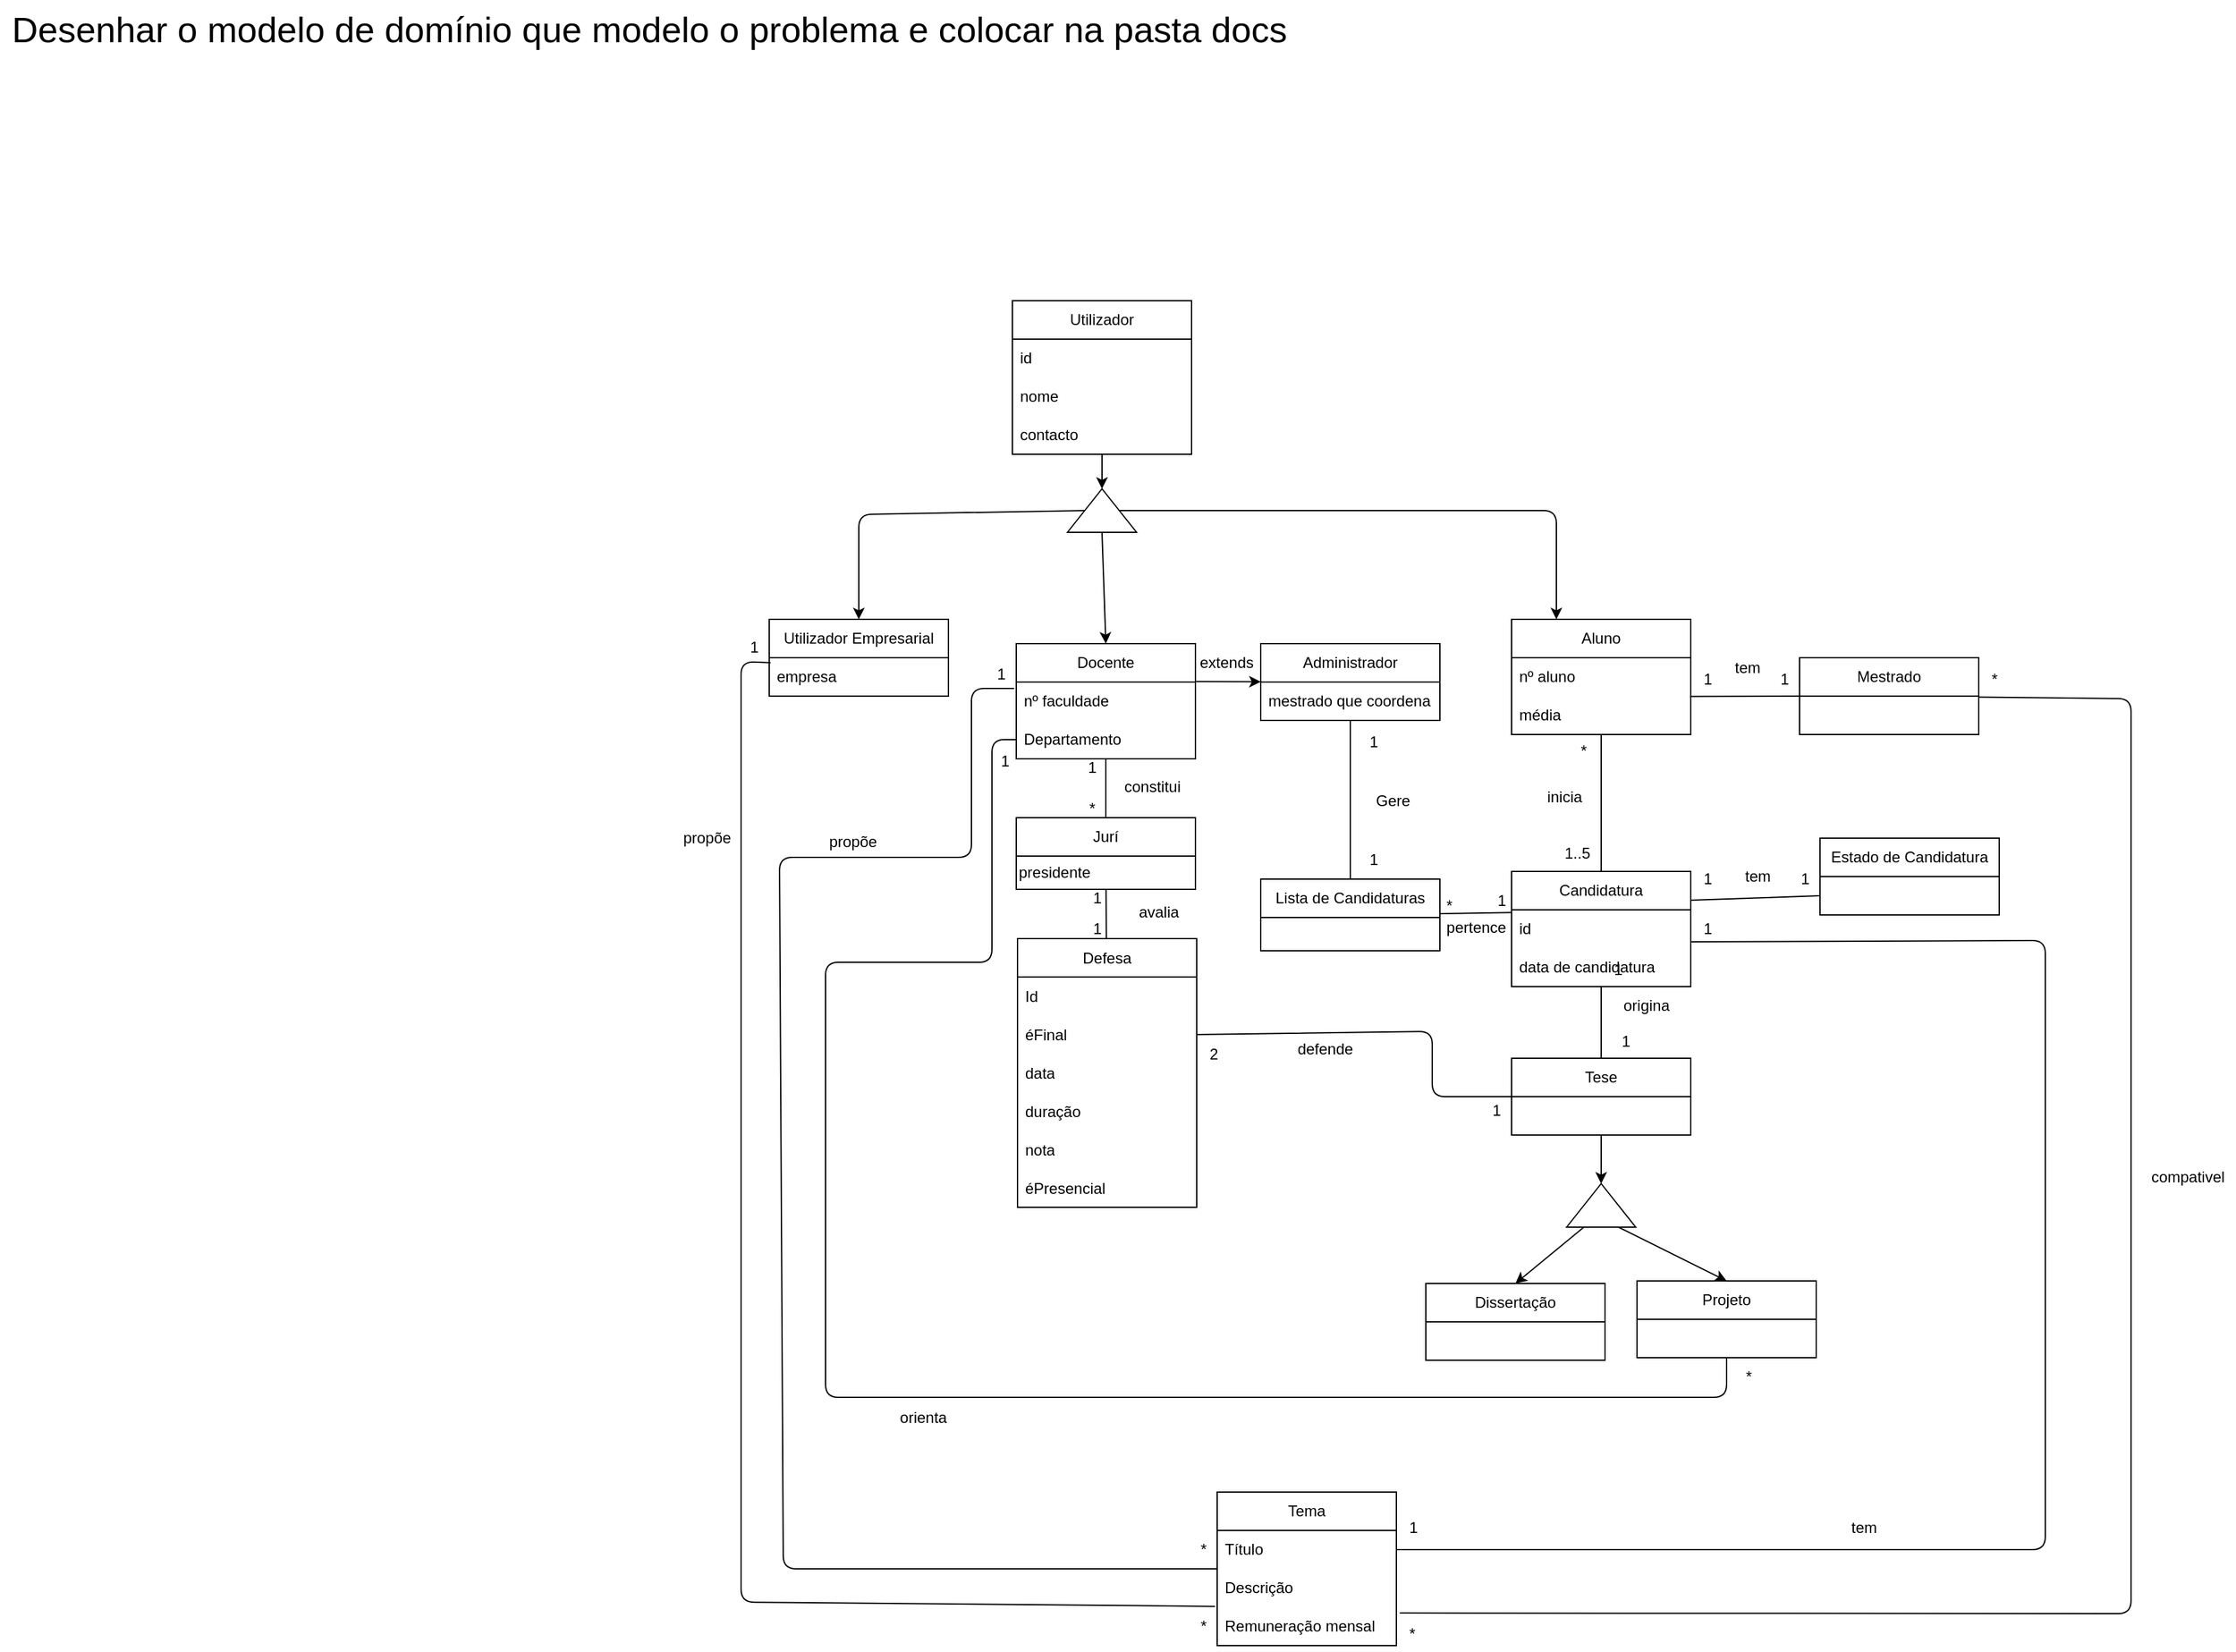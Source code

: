 <mxfile>
    <diagram id="1WkX5wf2Ue_0v31FoZ8n" name="Modelo de Domínio">
        <mxGraphModel dx="1002" dy="563" grid="0" gridSize="10" guides="1" tooltips="1" connect="1" arrows="1" fold="1" page="1" pageScale="1" pageWidth="2336" pageHeight="1654" math="0" shadow="0">
            <root>
                <mxCell id="0"/>
                <mxCell id="1" parent="0"/>
                <mxCell id="-4ePOBnnnVHv-3Reg0n0-109" style="edgeStyle=none;html=1;entryX=1;entryY=0.5;entryDx=0;entryDy=0;" parent="1" source="-4ePOBnnnVHv-3Reg0n0-110" target="-4ePOBnnnVHv-3Reg0n0-170" edge="1">
                    <mxGeometry relative="1" as="geometry"/>
                </mxCell>
                <mxCell id="-4ePOBnnnVHv-3Reg0n0-110" value="Utilizador" style="swimlane;fontStyle=0;childLayout=stackLayout;horizontal=1;startSize=30;horizontalStack=0;resizeParent=1;resizeParentMax=0;resizeLast=0;collapsible=1;marginBottom=0;whiteSpace=wrap;html=1;" parent="1" vertex="1">
                    <mxGeometry x="824" y="320" width="140" height="120" as="geometry"/>
                </mxCell>
                <mxCell id="-4ePOBnnnVHv-3Reg0n0-111" value="id" style="text;strokeColor=none;fillColor=none;align=left;verticalAlign=middle;spacingLeft=4;spacingRight=4;overflow=hidden;points=[[0,0.5],[1,0.5]];portConstraint=eastwest;rotatable=0;whiteSpace=wrap;html=1;" parent="-4ePOBnnnVHv-3Reg0n0-110" vertex="1">
                    <mxGeometry y="30" width="140" height="30" as="geometry"/>
                </mxCell>
                <mxCell id="-4ePOBnnnVHv-3Reg0n0-112" value="nome" style="text;strokeColor=none;fillColor=none;align=left;verticalAlign=middle;spacingLeft=4;spacingRight=4;overflow=hidden;points=[[0,0.5],[1,0.5]];portConstraint=eastwest;rotatable=0;whiteSpace=wrap;html=1;" parent="-4ePOBnnnVHv-3Reg0n0-110" vertex="1">
                    <mxGeometry y="60" width="140" height="30" as="geometry"/>
                </mxCell>
                <mxCell id="tNTXM8mzRP-Er9XJHCus-105" value="contacto" style="text;strokeColor=none;fillColor=none;align=left;verticalAlign=middle;spacingLeft=4;spacingRight=4;overflow=hidden;points=[[0,0.5],[1,0.5]];portConstraint=eastwest;rotatable=0;whiteSpace=wrap;html=1;" parent="-4ePOBnnnVHv-3Reg0n0-110" vertex="1">
                    <mxGeometry y="90" width="140" height="30" as="geometry"/>
                </mxCell>
                <mxCell id="-4ePOBnnnVHv-3Reg0n0-114" style="edgeStyle=none;html=1;entryX=0.5;entryY=0;entryDx=0;entryDy=0;endArrow=none;endFill=0;" parent="1" source="-4ePOBnnnVHv-3Reg0n0-115" target="-4ePOBnnnVHv-3Reg0n0-151" edge="1">
                    <mxGeometry relative="1" as="geometry"/>
                </mxCell>
                <mxCell id="-4ePOBnnnVHv-3Reg0n0-115" value="Administrador" style="swimlane;fontStyle=0;childLayout=stackLayout;horizontal=1;startSize=30;horizontalStack=0;resizeParent=1;resizeParentMax=0;resizeLast=0;collapsible=1;marginBottom=0;whiteSpace=wrap;html=1;" parent="1" vertex="1">
                    <mxGeometry x="1018" y="588" width="140" height="60" as="geometry"/>
                </mxCell>
                <mxCell id="-4ePOBnnnVHv-3Reg0n0-116" value="mestrado que coordena" style="text;strokeColor=none;fillColor=none;align=left;verticalAlign=middle;spacingLeft=4;spacingRight=4;overflow=hidden;points=[[0,0.5],[1,0.5]];portConstraint=eastwest;rotatable=0;whiteSpace=wrap;html=1;" parent="-4ePOBnnnVHv-3Reg0n0-115" vertex="1">
                    <mxGeometry y="30" width="140" height="30" as="geometry"/>
                </mxCell>
                <mxCell id="-4ePOBnnnVHv-3Reg0n0-121" value="Docente" style="swimlane;fontStyle=0;childLayout=stackLayout;horizontal=1;startSize=30;horizontalStack=0;resizeParent=1;resizeParentMax=0;resizeLast=0;collapsible=1;marginBottom=0;whiteSpace=wrap;html=1;" parent="1" vertex="1">
                    <mxGeometry x="827" y="588" width="140" height="90" as="geometry"/>
                </mxCell>
                <mxCell id="-4ePOBnnnVHv-3Reg0n0-122" value="nº faculdade" style="text;strokeColor=none;fillColor=none;align=left;verticalAlign=middle;spacingLeft=4;spacingRight=4;overflow=hidden;points=[[0,0.5],[1,0.5]];portConstraint=eastwest;rotatable=0;whiteSpace=wrap;html=1;" parent="-4ePOBnnnVHv-3Reg0n0-121" vertex="1">
                    <mxGeometry y="30" width="140" height="30" as="geometry"/>
                </mxCell>
                <mxCell id="tNTXM8mzRP-Er9XJHCus-116" value="Departamento" style="text;strokeColor=none;fillColor=none;align=left;verticalAlign=middle;spacingLeft=4;spacingRight=4;overflow=hidden;points=[[0,0.5],[1,0.5]];portConstraint=eastwest;rotatable=0;whiteSpace=wrap;html=1;" parent="-4ePOBnnnVHv-3Reg0n0-121" vertex="1">
                    <mxGeometry y="60" width="140" height="30" as="geometry"/>
                </mxCell>
                <mxCell id="-4ePOBnnnVHv-3Reg0n0-125" style="edgeStyle=none;html=1;endArrow=none;endFill=0;entryX=0;entryY=0.5;entryDx=0;entryDy=0;exitX=0.995;exitY=0.01;exitDx=0;exitDy=0;exitPerimeter=0;" parent="1" source="-4ePOBnnnVHv-3Reg0n0-129" target="-4ePOBnnnVHv-3Reg0n0-152" edge="1">
                    <mxGeometry relative="1" as="geometry">
                        <mxPoint x="1408" y="641" as="targetPoint"/>
                    </mxGeometry>
                </mxCell>
                <mxCell id="-4ePOBnnnVHv-3Reg0n0-126" style="edgeStyle=none;html=1;entryX=0.5;entryY=0;entryDx=0;entryDy=0;endArrow=none;endFill=0;" parent="1" source="-4ePOBnnnVHv-3Reg0n0-127" target="-4ePOBnnnVHv-3Reg0n0-137" edge="1">
                    <mxGeometry relative="1" as="geometry"/>
                </mxCell>
                <mxCell id="-4ePOBnnnVHv-3Reg0n0-127" value="Aluno" style="swimlane;fontStyle=0;childLayout=stackLayout;horizontal=1;startSize=30;horizontalStack=0;resizeParent=1;resizeParentMax=0;resizeLast=0;collapsible=1;marginBottom=0;whiteSpace=wrap;html=1;" parent="1" vertex="1">
                    <mxGeometry x="1214" y="569" width="140" height="90" as="geometry"/>
                </mxCell>
                <mxCell id="-4ePOBnnnVHv-3Reg0n0-128" value="nº aluno" style="text;strokeColor=none;fillColor=none;align=left;verticalAlign=middle;spacingLeft=4;spacingRight=4;overflow=hidden;points=[[0,0.5],[1,0.5]];portConstraint=eastwest;rotatable=0;whiteSpace=wrap;html=1;" parent="-4ePOBnnnVHv-3Reg0n0-127" vertex="1">
                    <mxGeometry y="30" width="140" height="30" as="geometry"/>
                </mxCell>
                <mxCell id="-4ePOBnnnVHv-3Reg0n0-129" value="média" style="text;strokeColor=none;fillColor=none;align=left;verticalAlign=middle;spacingLeft=4;spacingRight=4;overflow=hidden;points=[[0,0.5],[1,0.5]];portConstraint=eastwest;rotatable=0;whiteSpace=wrap;html=1;" parent="-4ePOBnnnVHv-3Reg0n0-127" vertex="1">
                    <mxGeometry y="60" width="140" height="30" as="geometry"/>
                </mxCell>
                <mxCell id="-4ePOBnnnVHv-3Reg0n0-132" value="Utilizador Empresarial" style="swimlane;fontStyle=0;childLayout=stackLayout;horizontal=1;startSize=30;horizontalStack=0;resizeParent=1;resizeParentMax=0;resizeLast=0;collapsible=1;marginBottom=0;whiteSpace=wrap;html=1;" parent="1" vertex="1">
                    <mxGeometry x="634" y="569" width="140" height="60" as="geometry"/>
                </mxCell>
                <mxCell id="-4ePOBnnnVHv-3Reg0n0-133" value="empresa&lt;span style=&quot;white-space: pre;&quot;&gt;&#9;&lt;/span&gt;" style="text;strokeColor=none;fillColor=none;align=left;verticalAlign=middle;spacingLeft=4;spacingRight=4;overflow=hidden;points=[[0,0.5],[1,0.5]];portConstraint=eastwest;rotatable=0;whiteSpace=wrap;html=1;" parent="-4ePOBnnnVHv-3Reg0n0-132" vertex="1">
                    <mxGeometry y="30" width="140" height="30" as="geometry"/>
                </mxCell>
                <mxCell id="-4ePOBnnnVHv-3Reg0n0-136" style="edgeStyle=none;html=1;entryX=0.5;entryY=0;entryDx=0;entryDy=0;endArrow=none;endFill=0;" parent="1" source="-4ePOBnnnVHv-3Reg0n0-137" target="-4ePOBnnnVHv-3Reg0n0-142" edge="1">
                    <mxGeometry relative="1" as="geometry"/>
                </mxCell>
                <mxCell id="-4ePOBnnnVHv-3Reg0n0-137" value="Candidatura" style="swimlane;fontStyle=0;childLayout=stackLayout;horizontal=1;startSize=30;horizontalStack=0;resizeParent=1;resizeParentMax=0;resizeLast=0;collapsible=1;marginBottom=0;whiteSpace=wrap;html=1;" parent="1" vertex="1">
                    <mxGeometry x="1214" y="766" width="140" height="90" as="geometry"/>
                </mxCell>
                <mxCell id="-4ePOBnnnVHv-3Reg0n0-138" value="id" style="text;strokeColor=none;fillColor=none;align=left;verticalAlign=middle;spacingLeft=4;spacingRight=4;overflow=hidden;points=[[0,0.5],[1,0.5]];portConstraint=eastwest;rotatable=0;whiteSpace=wrap;html=1;" parent="-4ePOBnnnVHv-3Reg0n0-137" vertex="1">
                    <mxGeometry y="30" width="140" height="30" as="geometry"/>
                </mxCell>
                <mxCell id="5leJV-kmN-apVE04EJ98-109" value="data de candidatura" style="text;strokeColor=none;fillColor=none;align=left;verticalAlign=middle;spacingLeft=4;spacingRight=4;overflow=hidden;points=[[0,0.5],[1,0.5]];portConstraint=eastwest;rotatable=0;whiteSpace=wrap;html=1;" vertex="1" parent="-4ePOBnnnVHv-3Reg0n0-137">
                    <mxGeometry y="60" width="140" height="30" as="geometry"/>
                </mxCell>
                <mxCell id="tNTXM8mzRP-Er9XJHCus-124" style="edgeStyle=none;html=1;entryX=1;entryY=0.5;entryDx=0;entryDy=0;" parent="1" source="-4ePOBnnnVHv-3Reg0n0-142" target="-4ePOBnnnVHv-3Reg0n0-177" edge="1">
                    <mxGeometry relative="1" as="geometry"/>
                </mxCell>
                <mxCell id="-4ePOBnnnVHv-3Reg0n0-142" value="Tese" style="swimlane;fontStyle=0;childLayout=stackLayout;horizontal=1;startSize=30;horizontalStack=0;resizeParent=1;resizeParentMax=0;resizeLast=0;collapsible=1;marginBottom=0;whiteSpace=wrap;html=1;" parent="1" vertex="1">
                    <mxGeometry x="1214" y="912" width="140" height="60" as="geometry"/>
                </mxCell>
                <mxCell id="-4ePOBnnnVHv-3Reg0n0-146" value="Tema" style="swimlane;fontStyle=0;childLayout=stackLayout;horizontal=1;startSize=30;horizontalStack=0;resizeParent=1;resizeParentMax=0;resizeLast=0;collapsible=1;marginBottom=0;whiteSpace=wrap;html=1;" parent="1" vertex="1">
                    <mxGeometry x="984" y="1251" width="140" height="120" as="geometry"/>
                </mxCell>
                <mxCell id="-4ePOBnnnVHv-3Reg0n0-143" value="Título" style="text;strokeColor=none;fillColor=none;align=left;verticalAlign=middle;spacingLeft=4;spacingRight=4;overflow=hidden;points=[[0,0.5],[1,0.5]];portConstraint=eastwest;rotatable=0;whiteSpace=wrap;html=1;" parent="-4ePOBnnnVHv-3Reg0n0-146" vertex="1">
                    <mxGeometry y="30" width="140" height="30" as="geometry"/>
                </mxCell>
                <mxCell id="-4ePOBnnnVHv-3Reg0n0-148" value="Descrição" style="text;strokeColor=none;fillColor=none;align=left;verticalAlign=middle;spacingLeft=4;spacingRight=4;overflow=hidden;points=[[0,0.5],[1,0.5]];portConstraint=eastwest;rotatable=0;whiteSpace=wrap;html=1;" parent="-4ePOBnnnVHv-3Reg0n0-146" vertex="1">
                    <mxGeometry y="60" width="140" height="30" as="geometry"/>
                </mxCell>
                <mxCell id="-4ePOBnnnVHv-3Reg0n0-145" value="&lt;span style=&quot;text-align: center;&quot;&gt;Remuneração mensal&lt;/span&gt;" style="text;strokeColor=none;fillColor=none;align=left;verticalAlign=middle;spacingLeft=4;spacingRight=4;overflow=hidden;points=[[0,0.5],[1,0.5]];portConstraint=eastwest;rotatable=0;whiteSpace=wrap;html=1;" parent="-4ePOBnnnVHv-3Reg0n0-146" vertex="1">
                    <mxGeometry y="90" width="140" height="30" as="geometry"/>
                </mxCell>
                <mxCell id="-4ePOBnnnVHv-3Reg0n0-150" style="edgeStyle=none;html=1;endArrow=none;endFill=0;entryX=-0.002;entryY=0.072;entryDx=0;entryDy=0;entryPerimeter=0;" parent="1" source="-4ePOBnnnVHv-3Reg0n0-151" target="-4ePOBnnnVHv-3Reg0n0-138" edge="1">
                    <mxGeometry relative="1" as="geometry">
                        <mxPoint x="1214" y="801" as="targetPoint"/>
                    </mxGeometry>
                </mxCell>
                <mxCell id="-4ePOBnnnVHv-3Reg0n0-151" value="Lista de Candidaturas" style="swimlane;fontStyle=0;childLayout=stackLayout;horizontal=1;startSize=30;horizontalStack=0;resizeParent=1;resizeParentMax=0;resizeLast=0;collapsible=1;marginBottom=0;whiteSpace=wrap;html=1;" parent="1" vertex="1">
                    <mxGeometry x="1018" y="772" width="140" height="56" as="geometry"/>
                </mxCell>
                <mxCell id="Pj5QrwXFhYZGSh4_GU6t-104" style="edgeStyle=none;html=1;strokeWidth=1;fontSize=20;endArrow=none;endFill=0;entryX=1.019;entryY=0.152;entryDx=0;entryDy=0;entryPerimeter=0;" parent="1" source="-4ePOBnnnVHv-3Reg0n0-152" target="-4ePOBnnnVHv-3Reg0n0-145" edge="1">
                    <mxGeometry relative="1" as="geometry">
                        <Array as="points">
                            <mxPoint x="1698" y="631"/>
                            <mxPoint x="1698" y="1346"/>
                        </Array>
                        <mxPoint x="1706" y="1384" as="targetPoint"/>
                    </mxGeometry>
                </mxCell>
                <mxCell id="-4ePOBnnnVHv-3Reg0n0-152" value="Mestrado" style="swimlane;fontStyle=0;childLayout=stackLayout;horizontal=1;startSize=30;horizontalStack=0;resizeParent=1;resizeParentMax=0;resizeLast=0;collapsible=1;marginBottom=0;whiteSpace=wrap;html=1;" parent="1" vertex="1">
                    <mxGeometry x="1439" y="599" width="140" height="60" as="geometry"/>
                </mxCell>
                <mxCell id="-4ePOBnnnVHv-3Reg0n0-153" value="Estado de Candidatura" style="swimlane;fontStyle=0;childLayout=stackLayout;horizontal=1;startSize=30;horizontalStack=0;resizeParent=1;resizeParentMax=0;resizeLast=0;collapsible=1;marginBottom=0;whiteSpace=wrap;html=1;" parent="1" vertex="1">
                    <mxGeometry x="1455" y="740" width="140" height="60" as="geometry"/>
                </mxCell>
                <mxCell id="-4ePOBnnnVHv-3Reg0n0-155" value="Defesa" style="swimlane;fontStyle=0;childLayout=stackLayout;horizontal=1;startSize=30;horizontalStack=0;resizeParent=1;resizeParentMax=0;resizeLast=0;collapsible=1;marginBottom=0;whiteSpace=wrap;html=1;" parent="1" vertex="1">
                    <mxGeometry x="828" y="818.5" width="140" height="210" as="geometry"/>
                </mxCell>
                <mxCell id="108" value="Id" style="text;strokeColor=none;fillColor=none;align=left;verticalAlign=middle;spacingLeft=4;spacingRight=4;overflow=hidden;points=[[0,0.5],[1,0.5]];portConstraint=eastwest;rotatable=0;whiteSpace=wrap;html=1;" parent="-4ePOBnnnVHv-3Reg0n0-155" vertex="1">
                    <mxGeometry y="30" width="140" height="30" as="geometry"/>
                </mxCell>
                <mxCell id="5leJV-kmN-apVE04EJ98-108" value="éFinal" style="text;strokeColor=none;fillColor=none;align=left;verticalAlign=middle;spacingLeft=4;spacingRight=4;overflow=hidden;points=[[0,0.5],[1,0.5]];portConstraint=eastwest;rotatable=0;whiteSpace=wrap;html=1;" vertex="1" parent="-4ePOBnnnVHv-3Reg0n0-155">
                    <mxGeometry y="60" width="140" height="30" as="geometry"/>
                </mxCell>
                <mxCell id="-4ePOBnnnVHv-3Reg0n0-156" value="data" style="text;strokeColor=none;fillColor=none;align=left;verticalAlign=middle;spacingLeft=4;spacingRight=4;overflow=hidden;points=[[0,0.5],[1,0.5]];portConstraint=eastwest;rotatable=0;whiteSpace=wrap;html=1;" parent="-4ePOBnnnVHv-3Reg0n0-155" vertex="1">
                    <mxGeometry y="90" width="140" height="30" as="geometry"/>
                </mxCell>
                <mxCell id="_G24_0EhAz0rlaUVXETb-134" value="duração" style="text;strokeColor=none;fillColor=none;align=left;verticalAlign=middle;spacingLeft=4;spacingRight=4;overflow=hidden;points=[[0,0.5],[1,0.5]];portConstraint=eastwest;rotatable=0;whiteSpace=wrap;html=1;" parent="-4ePOBnnnVHv-3Reg0n0-155" vertex="1">
                    <mxGeometry y="120" width="140" height="30" as="geometry"/>
                </mxCell>
                <mxCell id="_G24_0EhAz0rlaUVXETb-133" value="nota" style="text;strokeColor=none;fillColor=none;align=left;verticalAlign=middle;spacingLeft=4;spacingRight=4;overflow=hidden;points=[[0,0.5],[1,0.5]];portConstraint=eastwest;rotatable=0;whiteSpace=wrap;html=1;" parent="-4ePOBnnnVHv-3Reg0n0-155" vertex="1">
                    <mxGeometry y="150" width="140" height="30" as="geometry"/>
                </mxCell>
                <mxCell id="_Tu2Clc7uobwR0FdKNal-108" value="éPresencial" style="text;strokeColor=none;fillColor=none;align=left;verticalAlign=middle;spacingLeft=4;spacingRight=4;overflow=hidden;points=[[0,0.5],[1,0.5]];portConstraint=eastwest;rotatable=0;whiteSpace=wrap;html=1;" vertex="1" parent="-4ePOBnnnVHv-3Reg0n0-155">
                    <mxGeometry y="180" width="140" height="30" as="geometry"/>
                </mxCell>
                <mxCell id="-4ePOBnnnVHv-3Reg0n0-159" value="Dissertação" style="swimlane;fontStyle=0;childLayout=stackLayout;horizontal=1;startSize=30;horizontalStack=0;resizeParent=1;resizeParentMax=0;resizeLast=0;collapsible=1;marginBottom=0;whiteSpace=wrap;html=1;" parent="1" vertex="1">
                    <mxGeometry x="1147" y="1088" width="140" height="60" as="geometry"/>
                </mxCell>
                <mxCell id="-4ePOBnnnVHv-3Reg0n0-163" value="Projeto" style="swimlane;fontStyle=0;childLayout=stackLayout;horizontal=1;startSize=30;horizontalStack=0;resizeParent=1;resizeParentMax=0;resizeLast=0;collapsible=1;marginBottom=0;whiteSpace=wrap;html=1;" parent="1" vertex="1">
                    <mxGeometry x="1312" y="1086" width="140" height="60" as="geometry"/>
                </mxCell>
                <mxCell id="-4ePOBnnnVHv-3Reg0n0-167" style="edgeStyle=none;html=1;exitX=0;exitY=0.5;exitDx=0;exitDy=0;entryX=0.5;entryY=0;entryDx=0;entryDy=0;" parent="1" source="-4ePOBnnnVHv-3Reg0n0-170" target="-4ePOBnnnVHv-3Reg0n0-121" edge="1">
                    <mxGeometry relative="1" as="geometry"/>
                </mxCell>
                <mxCell id="-4ePOBnnnVHv-3Reg0n0-168" style="edgeStyle=none;html=1;exitX=0.5;exitY=0;exitDx=0;exitDy=0;entryX=0.5;entryY=0;entryDx=0;entryDy=0;" parent="1" source="-4ePOBnnnVHv-3Reg0n0-170" target="-4ePOBnnnVHv-3Reg0n0-132" edge="1">
                    <mxGeometry relative="1" as="geometry">
                        <Array as="points">
                            <mxPoint x="704" y="487"/>
                        </Array>
                    </mxGeometry>
                </mxCell>
                <mxCell id="-4ePOBnnnVHv-3Reg0n0-169" style="edgeStyle=none;html=1;exitX=0.5;exitY=1;exitDx=0;exitDy=0;entryX=0.25;entryY=0;entryDx=0;entryDy=0;" parent="1" source="-4ePOBnnnVHv-3Reg0n0-170" target="-4ePOBnnnVHv-3Reg0n0-127" edge="1">
                    <mxGeometry relative="1" as="geometry">
                        <Array as="points">
                            <mxPoint x="1249" y="484"/>
                            <mxPoint x="1249" y="547"/>
                        </Array>
                    </mxGeometry>
                </mxCell>
                <mxCell id="-4ePOBnnnVHv-3Reg0n0-170" value="" style="triangle;whiteSpace=wrap;html=1;rotation=-90;" parent="1" vertex="1">
                    <mxGeometry x="877" y="457" width="34" height="54" as="geometry"/>
                </mxCell>
                <mxCell id="tNTXM8mzRP-Er9XJHCus-125" style="edgeStyle=none;html=1;exitX=0;exitY=0.25;exitDx=0;exitDy=0;entryX=0.5;entryY=0;entryDx=0;entryDy=0;" parent="1" source="-4ePOBnnnVHv-3Reg0n0-177" target="-4ePOBnnnVHv-3Reg0n0-159" edge="1">
                    <mxGeometry relative="1" as="geometry"/>
                </mxCell>
                <mxCell id="tNTXM8mzRP-Er9XJHCus-126" style="edgeStyle=none;html=1;exitX=0;exitY=0.75;exitDx=0;exitDy=0;entryX=0.5;entryY=0;entryDx=0;entryDy=0;" parent="1" source="-4ePOBnnnVHv-3Reg0n0-177" target="-4ePOBnnnVHv-3Reg0n0-163" edge="1">
                    <mxGeometry relative="1" as="geometry"/>
                </mxCell>
                <mxCell id="-4ePOBnnnVHv-3Reg0n0-177" value="" style="triangle;whiteSpace=wrap;html=1;rotation=-90;" parent="1" vertex="1">
                    <mxGeometry x="1267" y="1000" width="34" height="54" as="geometry"/>
                </mxCell>
                <mxCell id="-4ePOBnnnVHv-3Reg0n0-179" style="edgeStyle=none;html=1;entryX=0;entryY=0.75;entryDx=0;entryDy=0;endArrow=none;endFill=0;exitX=1;exitY=0.25;exitDx=0;exitDy=0;" parent="1" source="-4ePOBnnnVHv-3Reg0n0-137" target="-4ePOBnnnVHv-3Reg0n0-153" edge="1">
                    <mxGeometry relative="1" as="geometry"/>
                </mxCell>
                <mxCell id="-4ePOBnnnVHv-3Reg0n0-180" value="Jurí" style="swimlane;fontStyle=0;childLayout=stackLayout;horizontal=1;startSize=30;horizontalStack=0;resizeParent=1;resizeParentMax=0;resizeLast=0;collapsible=1;marginBottom=0;whiteSpace=wrap;html=1;" parent="1" vertex="1">
                    <mxGeometry x="827" y="724" width="140" height="56" as="geometry"/>
                </mxCell>
                <mxCell id="tNTXM8mzRP-Er9XJHCus-108" value="presidente" style="text;html=1;align=left;verticalAlign=middle;resizable=0;points=[];autosize=1;strokeColor=none;fillColor=none;" parent="-4ePOBnnnVHv-3Reg0n0-180" vertex="1">
                    <mxGeometry y="30" width="140" height="26" as="geometry"/>
                </mxCell>
                <mxCell id="-4ePOBnnnVHv-3Reg0n0-181" style="edgeStyle=none;html=1;endArrow=none;endFill=0;" parent="1" source="-4ePOBnnnVHv-3Reg0n0-121" target="-4ePOBnnnVHv-3Reg0n0-180" edge="1">
                    <mxGeometry relative="1" as="geometry">
                        <mxPoint x="904" y="511.0" as="sourcePoint"/>
                        <mxPoint x="904" y="579" as="targetPoint"/>
                    </mxGeometry>
                </mxCell>
                <mxCell id="-4ePOBnnnVHv-3Reg0n0-182" style="edgeStyle=none;html=1;exitX=0.008;exitY=0.128;exitDx=0;exitDy=0;endArrow=none;endFill=0;exitPerimeter=0;entryX=-0.012;entryY=0.978;entryDx=0;entryDy=0;entryPerimeter=0;" parent="1" source="-4ePOBnnnVHv-3Reg0n0-133" target="-4ePOBnnnVHv-3Reg0n0-148" edge="1">
                    <mxGeometry relative="1" as="geometry">
                        <Array as="points">
                            <mxPoint x="612" y="602"/>
                            <mxPoint x="612" y="1337"/>
                        </Array>
                        <mxPoint x="634" y="644" as="sourcePoint"/>
                        <mxPoint x="960" y="1283" as="targetPoint"/>
                    </mxGeometry>
                </mxCell>
                <mxCell id="-4ePOBnnnVHv-3Reg0n0-183" style="edgeStyle=none;html=1;endArrow=none;endFill=0;" parent="1" source="-4ePOBnnnVHv-3Reg0n0-180" target="-4ePOBnnnVHv-3Reg0n0-155" edge="1">
                    <mxGeometry relative="1" as="geometry">
                        <mxPoint x="901" y="852" as="sourcePoint"/>
                        <mxPoint x="901" y="935" as="targetPoint"/>
                    </mxGeometry>
                </mxCell>
                <mxCell id="-4ePOBnnnVHv-3Reg0n0-184" style="edgeStyle=none;html=1;endArrow=none;endFill=0;entryX=0;entryY=0.5;entryDx=0;entryDy=0;exitX=1;exitY=0.5;exitDx=0;exitDy=0;" parent="1" source="5leJV-kmN-apVE04EJ98-108" target="-4ePOBnnnVHv-3Reg0n0-142" edge="1">
                    <mxGeometry relative="1" as="geometry">
                        <mxPoint x="973" y="891" as="sourcePoint"/>
                        <mxPoint x="904" y="906" as="targetPoint"/>
                        <Array as="points">
                            <mxPoint x="1152" y="891"/>
                            <mxPoint x="1152" y="942"/>
                        </Array>
                    </mxGeometry>
                </mxCell>
                <mxCell id="-4ePOBnnnVHv-3Reg0n0-185" style="edgeStyle=none;html=1;exitX=-0.012;exitY=0.168;exitDx=0;exitDy=0;exitPerimeter=0;endArrow=none;endFill=0;" parent="1" source="-4ePOBnnnVHv-3Reg0n0-122" target="-4ePOBnnnVHv-3Reg0n0-146" edge="1">
                    <mxGeometry relative="1" as="geometry">
                        <Array as="points">
                            <mxPoint x="792" y="623"/>
                            <mxPoint x="792" y="755"/>
                            <mxPoint x="642" y="755"/>
                            <mxPoint x="645" y="1311"/>
                        </Array>
                        <mxPoint x="824" y="655.64" as="sourcePoint"/>
                        <mxPoint x="991" y="1316" as="targetPoint"/>
                    </mxGeometry>
                </mxCell>
                <mxCell id="ERKYYcytaFJD4YNjt9Ib-103" value="*" style="text;html=1;align=center;verticalAlign=middle;resizable=0;points=[];autosize=1;strokeColor=none;fillColor=none;" parent="1" vertex="1">
                    <mxGeometry x="1387" y="1148" width="23" height="26" as="geometry"/>
                </mxCell>
                <mxCell id="ERKYYcytaFJD4YNjt9Ib-104" value="*" style="text;html=1;align=center;verticalAlign=middle;resizable=0;points=[];autosize=1;strokeColor=none;fillColor=none;" parent="1" vertex="1">
                    <mxGeometry x="1579" y="603" width="23" height="26" as="geometry"/>
                </mxCell>
                <mxCell id="ERKYYcytaFJD4YNjt9Ib-108" value="*" style="text;html=1;align=center;verticalAlign=middle;resizable=0;points=[];autosize=1;strokeColor=none;fillColor=none;" parent="1" vertex="1">
                    <mxGeometry x="1258" y="659" width="23" height="26" as="geometry"/>
                </mxCell>
                <mxCell id="tNTXM8mzRP-Er9XJHCus-106" style="edgeStyle=none;html=1;exitX=1.004;exitY=-0.011;exitDx=0;exitDy=0;exitPerimeter=0;" parent="1" source="-4ePOBnnnVHv-3Reg0n0-122" target="-4ePOBnnnVHv-3Reg0n0-115" edge="1">
                    <mxGeometry relative="1" as="geometry">
                        <mxPoint x="1023" y="618" as="targetPoint"/>
                    </mxGeometry>
                </mxCell>
                <mxCell id="tNTXM8mzRP-Er9XJHCus-107" value="extends" style="text;html=1;align=center;verticalAlign=middle;resizable=0;points=[];autosize=1;strokeColor=none;fillColor=none;" parent="1" vertex="1">
                    <mxGeometry x="961" y="590" width="60" height="26" as="geometry"/>
                </mxCell>
                <mxCell id="106" value="" style="endArrow=none;html=1;exitX=1;exitY=0.5;exitDx=0;exitDy=0;entryX=-0.015;entryY=0.884;entryDx=0;entryDy=0;entryPerimeter=0;" parent="1" source="-4ePOBnnnVHv-3Reg0n0-143" target="ERKYYcytaFJD4YNjt9Ib-116" edge="1">
                    <mxGeometry width="50" height="50" relative="1" as="geometry">
                        <mxPoint x="1687" y="1361" as="sourcePoint"/>
                        <mxPoint x="1344" y="813" as="targetPoint"/>
                        <Array as="points">
                            <mxPoint x="1631" y="1296"/>
                            <mxPoint x="1631" y="820"/>
                        </Array>
                    </mxGeometry>
                </mxCell>
                <mxCell id="107" value="1" style="text;html=1;align=center;verticalAlign=middle;resizable=0;points=[];autosize=1;strokeColor=none;fillColor=none;" parent="1" vertex="1">
                    <mxGeometry x="805" y="667" width="25" height="26" as="geometry"/>
                </mxCell>
                <mxCell id="tNTXM8mzRP-Er9XJHCus-111" value="propõe" style="text;html=1;align=center;verticalAlign=middle;resizable=0;points=[];autosize=1;strokeColor=none;fillColor=none;" parent="1" vertex="1">
                    <mxGeometry x="557" y="727" width="55" height="26" as="geometry"/>
                </mxCell>
                <mxCell id="tNTXM8mzRP-Er9XJHCus-112" value="propõe" style="text;html=1;align=center;verticalAlign=middle;resizable=0;points=[];autosize=1;strokeColor=none;fillColor=none;" parent="1" vertex="1">
                    <mxGeometry x="671" y="730" width="55" height="26" as="geometry"/>
                </mxCell>
                <mxCell id="tNTXM8mzRP-Er9XJHCus-113" value="constitui" style="text;html=1;align=center;verticalAlign=middle;resizable=0;points=[];autosize=1;strokeColor=none;fillColor=none;" parent="1" vertex="1">
                    <mxGeometry x="902" y="687" width="62" height="26" as="geometry"/>
                </mxCell>
                <mxCell id="tNTXM8mzRP-Er9XJHCus-114" value="Gere" style="text;html=1;align=center;verticalAlign=middle;resizable=0;points=[];autosize=1;strokeColor=none;fillColor=none;" parent="1" vertex="1">
                    <mxGeometry x="1098" y="698" width="45" height="26" as="geometry"/>
                </mxCell>
                <mxCell id="tNTXM8mzRP-Er9XJHCus-117" value="avalia" style="text;html=1;align=center;verticalAlign=middle;resizable=0;points=[];autosize=1;strokeColor=none;fillColor=none;" parent="1" vertex="1">
                    <mxGeometry x="913" y="785" width="49" height="26" as="geometry"/>
                </mxCell>
                <mxCell id="tNTXM8mzRP-Er9XJHCus-118" value="inicia" style="text;html=1;align=center;verticalAlign=middle;resizable=0;points=[];autosize=1;strokeColor=none;fillColor=none;" parent="1" vertex="1">
                    <mxGeometry x="1232" y="695" width="45" height="26" as="geometry"/>
                </mxCell>
                <mxCell id="tNTXM8mzRP-Er9XJHCus-119" value="origina" style="text;html=1;align=center;verticalAlign=middle;resizable=0;points=[];autosize=1;strokeColor=none;fillColor=none;" parent="1" vertex="1">
                    <mxGeometry x="1292" y="858" width="54" height="26" as="geometry"/>
                </mxCell>
                <mxCell id="tNTXM8mzRP-Er9XJHCus-120" value="tem" style="text;html=1;align=center;verticalAlign=middle;resizable=0;points=[];autosize=1;strokeColor=none;fillColor=none;" parent="1" vertex="1">
                    <mxGeometry x="1379" y="594" width="38" height="26" as="geometry"/>
                </mxCell>
                <mxCell id="tNTXM8mzRP-Er9XJHCus-121" value="compativel" style="text;html=1;align=center;verticalAlign=middle;resizable=0;points=[];autosize=1;strokeColor=none;fillColor=none;" parent="1" vertex="1">
                    <mxGeometry x="1704" y="992" width="75" height="26" as="geometry"/>
                </mxCell>
                <mxCell id="tNTXM8mzRP-Er9XJHCus-122" style="edgeStyle=none;html=1;exitX=0;exitY=0.5;exitDx=0;exitDy=0;entryX=0.5;entryY=1;entryDx=0;entryDy=0;endArrow=none;endFill=0;" parent="1" source="tNTXM8mzRP-Er9XJHCus-116" target="-4ePOBnnnVHv-3Reg0n0-163" edge="1">
                    <mxGeometry relative="1" as="geometry">
                        <mxPoint x="1178" y="1216" as="targetPoint"/>
                        <Array as="points">
                            <mxPoint x="808" y="663"/>
                            <mxPoint x="808" y="837"/>
                            <mxPoint x="678" y="837"/>
                            <mxPoint x="678" y="1177"/>
                            <mxPoint x="1382" y="1177"/>
                        </Array>
                    </mxGeometry>
                </mxCell>
                <mxCell id="tNTXM8mzRP-Er9XJHCus-127" value="orienta" style="text;html=1;align=center;verticalAlign=middle;resizable=0;points=[];autosize=1;strokeColor=none;fillColor=none;" parent="1" vertex="1">
                    <mxGeometry x="726" y="1180" width="55" height="26" as="geometry"/>
                </mxCell>
                <mxCell id="tNTXM8mzRP-Er9XJHCus-129" value="1" style="text;html=1;align=center;verticalAlign=middle;resizable=0;points=[];autosize=1;strokeColor=none;fillColor=none;" parent="1" vertex="1">
                    <mxGeometry x="609" y="578" width="25" height="26" as="geometry"/>
                </mxCell>
                <mxCell id="tNTXM8mzRP-Er9XJHCus-130" value="*" style="text;html=1;align=center;verticalAlign=middle;resizable=0;points=[];autosize=1;strokeColor=none;fillColor=none;" parent="1" vertex="1">
                    <mxGeometry x="961" y="1343" width="23" height="26" as="geometry"/>
                </mxCell>
                <mxCell id="ERKYYcytaFJD4YNjt9Ib-111" value="1" style="text;html=1;align=center;verticalAlign=middle;resizable=0;points=[];autosize=1;strokeColor=none;fillColor=none;" parent="1" vertex="1">
                    <mxGeometry x="1284" y="830" width="25" height="26" as="geometry"/>
                </mxCell>
                <mxCell id="ERKYYcytaFJD4YNjt9Ib-113" value="1..5" style="text;html=1;align=center;verticalAlign=middle;resizable=0;points=[];autosize=1;strokeColor=none;fillColor=none;" parent="1" vertex="1">
                    <mxGeometry x="1246" y="739" width="38" height="26" as="geometry"/>
                </mxCell>
                <mxCell id="ERKYYcytaFJD4YNjt9Ib-116" value="1" style="text;html=1;align=center;verticalAlign=middle;resizable=0;points=[];autosize=1;strokeColor=none;fillColor=none;" parent="1" vertex="1">
                    <mxGeometry x="1354" y="798" width="25" height="26" as="geometry"/>
                </mxCell>
                <mxCell id="ERKYYcytaFJD4YNjt9Ib-117" value="1" style="text;html=1;align=center;verticalAlign=middle;resizable=0;points=[];autosize=1;strokeColor=none;fillColor=none;" parent="1" vertex="1">
                    <mxGeometry x="1124" y="1266" width="25" height="26" as="geometry"/>
                </mxCell>
                <mxCell id="ERKYYcytaFJD4YNjt9Ib-118" value="1" style="text;html=1;align=center;verticalAlign=middle;resizable=0;points=[];autosize=1;strokeColor=none;fillColor=none;" parent="1" vertex="1">
                    <mxGeometry x="1284" y="886" width="38" height="26" as="geometry"/>
                </mxCell>
                <mxCell id="_G24_0EhAz0rlaUVXETb-108" value="2" style="text;html=1;align=center;verticalAlign=middle;resizable=0;points=[];autosize=1;strokeColor=none;fillColor=none;" parent="1" vertex="1">
                    <mxGeometry x="968" y="895.5" width="25" height="26" as="geometry"/>
                </mxCell>
                <mxCell id="_G24_0EhAz0rlaUVXETb-109" value="1" style="text;html=1;align=center;verticalAlign=middle;resizable=0;points=[];autosize=1;strokeColor=none;fillColor=none;" parent="1" vertex="1">
                    <mxGeometry x="1189" y="940" width="25" height="26" as="geometry"/>
                </mxCell>
                <mxCell id="_G24_0EhAz0rlaUVXETb-110" value="1" style="text;html=1;align=center;verticalAlign=middle;resizable=0;points=[];autosize=1;strokeColor=none;fillColor=none;" parent="1" vertex="1">
                    <mxGeometry x="802" y="599" width="25" height="26" as="geometry"/>
                </mxCell>
                <mxCell id="_G24_0EhAz0rlaUVXETb-111" value="*" style="text;html=1;align=center;verticalAlign=middle;resizable=0;points=[];autosize=1;strokeColor=none;fillColor=none;" parent="1" vertex="1">
                    <mxGeometry x="961" y="1283" width="23" height="26" as="geometry"/>
                </mxCell>
                <mxCell id="_G24_0EhAz0rlaUVXETb-114" value="1" style="text;html=1;align=center;verticalAlign=middle;resizable=0;points=[];autosize=1;strokeColor=none;fillColor=none;" parent="1" vertex="1">
                    <mxGeometry x="1354" y="759" width="25" height="26" as="geometry"/>
                </mxCell>
                <mxCell id="_G24_0EhAz0rlaUVXETb-115" value="1" style="text;html=1;align=center;verticalAlign=middle;resizable=0;points=[];autosize=1;strokeColor=none;fillColor=none;" parent="1" vertex="1">
                    <mxGeometry x="1430" y="759" width="25" height="26" as="geometry"/>
                </mxCell>
                <mxCell id="_G24_0EhAz0rlaUVXETb-116" value="*" style="text;html=1;align=center;verticalAlign=middle;resizable=0;points=[];autosize=1;strokeColor=none;fillColor=none;" parent="1" vertex="1">
                    <mxGeometry x="1124" y="1349" width="23" height="26" as="geometry"/>
                </mxCell>
                <mxCell id="_G24_0EhAz0rlaUVXETb-119" value="1" style="text;html=1;align=center;verticalAlign=middle;resizable=0;points=[];autosize=1;strokeColor=none;fillColor=none;" parent="1" vertex="1">
                    <mxGeometry x="1093" y="652" width="25" height="26" as="geometry"/>
                </mxCell>
                <mxCell id="_G24_0EhAz0rlaUVXETb-120" value="1" style="text;html=1;align=center;verticalAlign=middle;resizable=0;points=[];autosize=1;strokeColor=none;fillColor=none;" parent="1" vertex="1">
                    <mxGeometry x="1093" y="744" width="25" height="26" as="geometry"/>
                </mxCell>
                <mxCell id="_G24_0EhAz0rlaUVXETb-121" value="1" style="text;html=1;align=center;verticalAlign=middle;resizable=0;points=[];autosize=1;strokeColor=none;fillColor=none;" parent="1" vertex="1">
                    <mxGeometry x="873" y="672" width="25" height="26" as="geometry"/>
                </mxCell>
                <mxCell id="_G24_0EhAz0rlaUVXETb-122" value="*" style="text;html=1;align=center;verticalAlign=middle;resizable=0;points=[];autosize=1;strokeColor=none;fillColor=none;" parent="1" vertex="1">
                    <mxGeometry x="874" y="704" width="23" height="26" as="geometry"/>
                </mxCell>
                <mxCell id="_G24_0EhAz0rlaUVXETb-123" value="1" style="text;html=1;align=center;verticalAlign=middle;resizable=0;points=[];autosize=1;strokeColor=none;fillColor=none;" parent="1" vertex="1">
                    <mxGeometry x="877" y="774" width="25" height="26" as="geometry"/>
                </mxCell>
                <mxCell id="_G24_0EhAz0rlaUVXETb-124" value="1" style="text;html=1;align=center;verticalAlign=middle;resizable=0;points=[];autosize=1;strokeColor=none;fillColor=none;" parent="1" vertex="1">
                    <mxGeometry x="877" y="798" width="25" height="26" as="geometry"/>
                </mxCell>
                <mxCell id="_G24_0EhAz0rlaUVXETb-125" value="1" style="text;html=1;align=center;verticalAlign=middle;resizable=0;points=[];autosize=1;strokeColor=none;fillColor=none;" parent="1" vertex="1">
                    <mxGeometry x="1354" y="603" width="25" height="26" as="geometry"/>
                </mxCell>
                <mxCell id="_G24_0EhAz0rlaUVXETb-126" value="1" style="text;html=1;align=center;verticalAlign=middle;resizable=0;points=[];autosize=1;strokeColor=none;fillColor=none;" parent="1" vertex="1">
                    <mxGeometry x="1414" y="603" width="25" height="26" as="geometry"/>
                </mxCell>
                <mxCell id="_G24_0EhAz0rlaUVXETb-127" value="defende" style="text;html=1;align=center;verticalAlign=middle;resizable=0;points=[];autosize=1;strokeColor=none;fillColor=none;" parent="1" vertex="1">
                    <mxGeometry x="1037" y="892" width="61" height="26" as="geometry"/>
                </mxCell>
                <mxCell id="_G24_0EhAz0rlaUVXETb-128" value="tem" style="text;html=1;align=center;verticalAlign=middle;resizable=0;points=[];autosize=1;strokeColor=none;fillColor=none;" parent="1" vertex="1">
                    <mxGeometry x="1387" y="757" width="38" height="26" as="geometry"/>
                </mxCell>
                <mxCell id="_G24_0EhAz0rlaUVXETb-129" value="tem" style="text;html=1;align=center;verticalAlign=middle;resizable=0;points=[];autosize=1;strokeColor=none;fillColor=none;" parent="1" vertex="1">
                    <mxGeometry x="1470" y="1266" width="38" height="26" as="geometry"/>
                </mxCell>
                <mxCell id="_G24_0EhAz0rlaUVXETb-130" value="*" style="text;html=1;align=center;verticalAlign=middle;resizable=0;points=[];autosize=1;strokeColor=none;fillColor=none;" parent="1" vertex="1">
                    <mxGeometry x="1153" y="780" width="23" height="26" as="geometry"/>
                </mxCell>
                <mxCell id="_G24_0EhAz0rlaUVXETb-131" value="1" style="text;html=1;align=center;verticalAlign=middle;resizable=0;points=[];autosize=1;strokeColor=none;fillColor=none;" parent="1" vertex="1">
                    <mxGeometry x="1193" y="776" width="25" height="26" as="geometry"/>
                </mxCell>
                <mxCell id="_G24_0EhAz0rlaUVXETb-132" value="pertence" style="text;html=1;align=center;verticalAlign=middle;resizable=0;points=[];autosize=1;strokeColor=none;fillColor=none;" parent="1" vertex="1">
                    <mxGeometry x="1153" y="797" width="65" height="26" as="geometry"/>
                </mxCell>
                <mxCell id="LRK0wzF8bEb-8DHY1HWE-108" value="&lt;font style=&quot;font-size: 28px;&quot;&gt;Desenhar o modelo de domínio que modelo o problema e colocar na pasta docs&lt;/font&gt;" style="text;html=1;align=center;verticalAlign=middle;resizable=0;points=[];autosize=1;strokeColor=none;fillColor=none;strokeWidth=5;" parent="1" vertex="1">
                    <mxGeometry x="33" y="85" width="1014" height="46" as="geometry"/>
                </mxCell>
            </root>
        </mxGraphModel>
    </diagram>
    <diagram id="pwEPO8icg1Hl8ydc9ufo" name="SSD">
        <mxGraphModel dx="1002" dy="563" grid="0" gridSize="10" guides="1" tooltips="1" connect="1" arrows="1" fold="1" page="1" pageScale="1" pageWidth="1169" pageHeight="827" math="0" shadow="0">
            <root>
                <mxCell id="0"/>
                <mxCell id="1" parent="0"/>
                <mxCell id="5f3s4dPkUkeYEJX42jry-1" value="Alt" style="shape=umlFrame;whiteSpace=wrap;html=1;fontSize=9;" parent="1" vertex="1">
                    <mxGeometry x="203.44" y="428" width="532" height="117" as="geometry"/>
                </mxCell>
                <mxCell id="AovlMNC3MozF70F7agMm-1" value="&lt;font style=&quot;font-size: 18px;&quot;&gt;Desenhar o SSD para o caso de uso K.&lt;/font&gt;" style="text;html=1;align=center;verticalAlign=middle;resizable=0;points=[];autosize=1;strokeColor=none;fillColor=none;fontSize=18;" parent="1" vertex="1">
                    <mxGeometry x="34" y="46" width="333" height="34" as="geometry"/>
                </mxCell>
                <mxCell id="AovlMNC3MozF70F7agMm-3" value="K. Marcação da Defesa da proposta de tese, por parte do orientador da tese" style="text;html=1;align=center;verticalAlign=middle;resizable=0;points=[];autosize=1;strokeColor=none;fillColor=none;fontSize=18;" parent="1" vertex="1">
                    <mxGeometry x="34" y="84" width="627" height="34" as="geometry"/>
                </mxCell>
                <mxCell id="9Xyibgq9mxfY2S2iPsK9-2" value=":Sistema" style="shape=umlLifeline;perimeter=lifelinePerimeter;whiteSpace=wrap;html=1;container=1;dropTarget=0;collapsible=0;recursiveResize=0;outlineConnect=0;portConstraint=eastwest;newEdgeStyle={&quot;edgeStyle&quot;:&quot;elbowEdgeStyle&quot;,&quot;elbow&quot;:&quot;vertical&quot;,&quot;curved&quot;:0,&quot;rounded&quot;:0};" parent="1" vertex="1">
                    <mxGeometry x="645.44" y="193" width="145" height="539" as="geometry"/>
                </mxCell>
                <mxCell id="9Xyibgq9mxfY2S2iPsK9-3" value="" style="shape=umlLifeline;perimeter=lifelinePerimeter;whiteSpace=wrap;html=1;container=1;dropTarget=0;collapsible=0;recursiveResize=0;outlineConnect=0;portConstraint=eastwest;newEdgeStyle={&quot;edgeStyle&quot;:&quot;elbowEdgeStyle&quot;,&quot;elbow&quot;:&quot;vertical&quot;,&quot;curved&quot;:0,&quot;rounded&quot;:0};participant=umlActor;" parent="1" vertex="1">
                    <mxGeometry x="207.44" y="193" width="29.13" height="548" as="geometry"/>
                </mxCell>
                <mxCell id="9Xyibgq9mxfY2S2iPsK9-6" value="Orientador da Tese" style="text;html=1;align=center;verticalAlign=middle;resizable=0;points=[];autosize=1;strokeColor=none;fillColor=none;fontSize=9;" parent="1" vertex="1">
                    <mxGeometry x="175" y="165" width="94" height="23" as="geometry"/>
                </mxCell>
                <mxCell id="sw8KYAkQdWZ9zmWvDLHZ-1" value="" style="endArrow=classic;html=1;strokeWidth=3;fontSize=24;" parent="1" source="9Xyibgq9mxfY2S2iPsK9-3" target="9Xyibgq9mxfY2S2iPsK9-2" edge="1">
                    <mxGeometry width="50" height="50" relative="1" as="geometry">
                        <mxPoint x="489.44" y="330" as="sourcePoint"/>
                        <mxPoint x="539.44" y="280" as="targetPoint"/>
                        <Array as="points">
                            <mxPoint x="449.44" y="270"/>
                        </Array>
                    </mxGeometry>
                </mxCell>
                <mxCell id="sw8KYAkQdWZ9zmWvDLHZ-2" value="&lt;span style=&quot;font-size: 20px;&quot;&gt;marcarDefesa(id Tese)&lt;/span&gt;" style="text;strokeColor=none;fillColor=none;html=1;fontSize=24;fontStyle=1;verticalAlign=middle;align=center;strokeWidth=3;" parent="1" vertex="1">
                    <mxGeometry x="419.44" y="230" width="100" height="40" as="geometry"/>
                </mxCell>
                <mxCell id="sw8KYAkQdWZ9zmWvDLHZ-3" value="" style="endArrow=classic;html=1;strokeWidth=3;fontSize=24;" parent="1" edge="1">
                    <mxGeometry width="50" height="50" relative="1" as="geometry">
                        <mxPoint x="219.394" y="518" as="sourcePoint"/>
                        <mxPoint x="715.44" y="518" as="targetPoint"/>
                        <Array as="points">
                            <mxPoint x="447.44" y="518"/>
                        </Array>
                    </mxGeometry>
                </mxCell>
                <mxCell id="sw8KYAkQdWZ9zmWvDLHZ-4" value="&lt;span style=&quot;font-size: 20px;&quot;&gt;iniciarDefesaPresencial(idDefesa, data, sala)&lt;/span&gt;" style="text;strokeColor=none;fillColor=none;html=1;fontSize=24;fontStyle=1;verticalAlign=middle;align=center;strokeWidth=3;" parent="1" vertex="1">
                    <mxGeometry x="415.44" y="478" width="100" height="40" as="geometry"/>
                </mxCell>
                <mxCell id="sw8KYAkQdWZ9zmWvDLHZ-5" value="" style="endArrow=open;html=1;strokeWidth=3;fontSize=20;dashed=1;endFill=0;" parent="1" source="9Xyibgq9mxfY2S2iPsK9-2" target="9Xyibgq9mxfY2S2iPsK9-3" edge="1">
                    <mxGeometry width="50" height="50" relative="1" as="geometry">
                        <mxPoint x="489.44" y="330" as="sourcePoint"/>
                        <mxPoint x="539.44" y="280" as="targetPoint"/>
                        <Array as="points">
                            <mxPoint x="489.44" y="330"/>
                        </Array>
                    </mxGeometry>
                </mxCell>
                <mxCell id="sw8KYAkQdWZ9zmWvDLHZ-6" value="&lt;span style=&quot;font-size: 20px;&quot;&gt;idDefesa&lt;/span&gt;" style="text;strokeColor=none;fillColor=none;html=1;fontSize=24;fontStyle=1;verticalAlign=middle;align=center;strokeWidth=3;" parent="1" vertex="1">
                    <mxGeometry x="419.44" y="290" width="100" height="40" as="geometry"/>
                </mxCell>
                <mxCell id="0IOpA87YaNbkdcSthpmE-1" value="Nota:&lt;br&gt;modo refere-se a se a defesa é presencial ou remota&lt;br&gt;tipo refere-se é uma defesa final ou de proposta (que neste SSD é 'proposta';&lt;br&gt;Omite-se a escolha de opções de tipo, pois o SSD indica-nos que é uma defesa de proposta" style="shape=note;whiteSpace=wrap;html=1;backgroundOutline=1;darkOpacity=0.05;strokeWidth=3;fontSize=20;" parent="1" vertex="1">
                    <mxGeometry x="858" y="33" width="260" height="311" as="geometry"/>
                </mxCell>
                <mxCell id="0IOpA87YaNbkdcSthpmE-3" value="[modo = presencial]" style="text;html=1;strokeColor=none;fillColor=none;align=center;verticalAlign=middle;whiteSpace=wrap;rounded=0;strokeWidth=3;fontSize=20;" parent="1" vertex="1">
                    <mxGeometry x="265.44" y="428" width="179" height="30" as="geometry"/>
                </mxCell>
                <mxCell id="5f3s4dPkUkeYEJX42jry-3" value="Alt" style="shape=umlFrame;whiteSpace=wrap;html=1;fontSize=9;" parent="1" vertex="1">
                    <mxGeometry x="203.44" y="552" width="532" height="94" as="geometry"/>
                </mxCell>
                <mxCell id="5f3s4dPkUkeYEJX42jry-6" value="" style="endArrow=classic;html=1;strokeWidth=3;fontSize=24;" parent="1" edge="1">
                    <mxGeometry width="50" height="50" relative="1" as="geometry">
                        <mxPoint x="221.389" y="402" as="sourcePoint"/>
                        <mxPoint x="717.5" y="402" as="targetPoint"/>
                        <Array as="points">
                            <mxPoint x="449.5" y="402"/>
                        </Array>
                    </mxGeometry>
                </mxCell>
                <mxCell id="5f3s4dPkUkeYEJX42jry-8" value="&lt;span style=&quot;font-size: 20px;&quot;&gt;indicarModo(idDefesa,modo)&lt;/span&gt;" style="text;strokeColor=none;fillColor=none;html=1;fontSize=24;fontStyle=1;verticalAlign=middle;align=center;strokeWidth=3;" parent="1" vertex="1">
                    <mxGeometry x="415.44" y="359" width="100" height="40" as="geometry"/>
                </mxCell>
                <mxCell id="5f3s4dPkUkeYEJX42jry-10" value="[modo = remota]" style="text;html=1;strokeColor=none;fillColor=none;align=center;verticalAlign=middle;whiteSpace=wrap;rounded=0;strokeWidth=3;fontSize=20;" parent="1" vertex="1">
                    <mxGeometry x="254.44" y="554" width="179" height="30" as="geometry"/>
                </mxCell>
                <mxCell id="5f3s4dPkUkeYEJX42jry-11" value="" style="endArrow=classic;html=1;strokeWidth=3;fontSize=24;" parent="1" edge="1">
                    <mxGeometry width="50" height="50" relative="1" as="geometry">
                        <mxPoint x="223.394" y="622" as="sourcePoint"/>
                        <mxPoint x="719.44" y="622" as="targetPoint"/>
                        <Array as="points">
                            <mxPoint x="451.44" y="622"/>
                        </Array>
                    </mxGeometry>
                </mxCell>
                <mxCell id="5f3s4dPkUkeYEJX42jry-12" value="&lt;span style=&quot;font-size: 20px;&quot;&gt;iniciarDefesaRemota(idDefesa, data, url)&lt;/span&gt;" style="text;strokeColor=none;fillColor=none;html=1;fontSize=24;fontStyle=1;verticalAlign=middle;align=center;strokeWidth=3;" parent="1" vertex="1">
                    <mxGeometry x="415.44" y="578" width="100" height="40" as="geometry"/>
                </mxCell>
                <mxCell id="5f3s4dPkUkeYEJX42jry-13" value="" style="endArrow=classic;html=1;strokeWidth=3;fontSize=24;" parent="1" edge="1">
                    <mxGeometry width="50" height="50" relative="1" as="geometry">
                        <mxPoint x="223.329" y="694" as="sourcePoint"/>
                        <mxPoint x="719.44" y="694" as="targetPoint"/>
                        <Array as="points">
                            <mxPoint x="451.44" y="694"/>
                        </Array>
                    </mxGeometry>
                </mxCell>
                <mxCell id="5f3s4dPkUkeYEJX42jry-14" value="&lt;span style=&quot;font-size: 20px;&quot;&gt;indicarTipo(idDefesa,tipo)&lt;/span&gt;" style="text;strokeColor=none;fillColor=none;html=1;fontSize=24;fontStyle=1;verticalAlign=middle;align=center;strokeWidth=3;" parent="1" vertex="1">
                    <mxGeometry x="417.38" y="651" width="100" height="40" as="geometry"/>
                </mxCell>
            </root>
        </mxGraphModel>
    </diagram>
    <diagram id="qQiKcssx4P1pz3TtN3IZ" name="Diagrama de Classes">
        <mxGraphModel dx="3499" dy="938" grid="1" gridSize="10" guides="1" tooltips="1" connect="1" arrows="1" fold="1" page="1" pageScale="1" pageWidth="2339" pageHeight="3300" math="0" shadow="0">
            <root>
                <mxCell id="0"/>
                <mxCell id="1" parent="0"/>
                <mxCell id="TeCuD7M_OFnvITxL6BLq-1" value="Mostrar divisão de camadas&lt;br&gt;" style="text;html=1;align=center;verticalAlign=middle;resizable=0;points=[];autosize=1;strokeColor=none;fillColor=none;" parent="1" vertex="1">
                    <mxGeometry x="35" y="45" width="170" height="30" as="geometry"/>
                </mxCell>
                <mxCell id="TC92TpiZsHO8yJeZmY75-4" value="" style="group" parent="1" connectable="0" vertex="1">
                    <mxGeometry x="100" y="2560" width="760" height="560" as="geometry"/>
                </mxCell>
                <mxCell id="TC92TpiZsHO8yJeZmY75-1" value="" style="shape=folder;fontStyle=1;spacingTop=10;tabWidth=40;tabHeight=14;tabPosition=left;html=1;strokeWidth=1;fontSize=21;" parent="TC92TpiZsHO8yJeZmY75-4" vertex="1">
                    <mxGeometry y="20" width="760" height="540" as="geometry"/>
                </mxCell>
                <mxCell id="TC92TpiZsHO8yJeZmY75-2" value="&lt;font style=&quot;font-size: 5px;&quot;&gt;Camada de Negócio&lt;/font&gt;" style="text;html=1;align=center;verticalAlign=middle;resizable=0;points=[];autosize=1;strokeColor=none;fillColor=none;fontSize=21;" parent="TC92TpiZsHO8yJeZmY75-4" vertex="1">
                    <mxGeometry x="-10" width="70" height="40" as="geometry"/>
                </mxCell>
                <mxCell id="RiSrcpdoynzSK2yLsczv-1" value="Classname" style="swimlane;fontStyle=1;align=center;verticalAlign=top;childLayout=stackLayout;horizontal=1;startSize=26;horizontalStack=0;resizeParent=1;resizeParentMax=0;resizeLast=0;collapsible=1;marginBottom=0;strokeWidth=1;fontSize=9;" parent="1" vertex="1">
                    <mxGeometry x="850" y="150" width="160" height="268" as="geometry"/>
                </mxCell>
                <mxCell id="RiSrcpdoynzSK2yLsczv-2" value="+ field: type" style="text;strokeColor=none;fillColor=none;align=left;verticalAlign=top;spacingLeft=4;spacingRight=4;overflow=hidden;rotatable=0;points=[[0,0.5],[1,0.5]];portConstraint=eastwest;strokeWidth=1;fontSize=9;" parent="RiSrcpdoynzSK2yLsczv-1" vertex="1">
                    <mxGeometry y="26" width="160" height="26" as="geometry"/>
                </mxCell>
                <mxCell id="RiSrcpdoynzSK2yLsczv-11" value="+ field: type" style="text;strokeColor=none;fillColor=none;align=left;verticalAlign=top;spacingLeft=4;spacingRight=4;overflow=hidden;rotatable=0;points=[[0,0.5],[1,0.5]];portConstraint=eastwest;strokeWidth=1;fontSize=9;" parent="RiSrcpdoynzSK2yLsczv-1" vertex="1">
                    <mxGeometry y="52" width="160" height="26" as="geometry"/>
                </mxCell>
                <mxCell id="RiSrcpdoynzSK2yLsczv-10" value="+ field: type" style="text;strokeColor=none;fillColor=none;align=left;verticalAlign=top;spacingLeft=4;spacingRight=4;overflow=hidden;rotatable=0;points=[[0,0.5],[1,0.5]];portConstraint=eastwest;strokeWidth=1;fontSize=9;" parent="RiSrcpdoynzSK2yLsczv-1" vertex="1">
                    <mxGeometry y="78" width="160" height="26" as="geometry"/>
                </mxCell>
                <mxCell id="RiSrcpdoynzSK2yLsczv-9" value="+ field: type" style="text;strokeColor=none;fillColor=none;align=left;verticalAlign=top;spacingLeft=4;spacingRight=4;overflow=hidden;rotatable=0;points=[[0,0.5],[1,0.5]];portConstraint=eastwest;strokeWidth=1;fontSize=9;" parent="RiSrcpdoynzSK2yLsczv-1" vertex="1">
                    <mxGeometry y="104" width="160" height="26" as="geometry"/>
                </mxCell>
                <mxCell id="RiSrcpdoynzSK2yLsczv-3" value="" style="line;strokeWidth=1;fillColor=none;align=left;verticalAlign=middle;spacingTop=-1;spacingLeft=3;spacingRight=3;rotatable=0;labelPosition=right;points=[];portConstraint=eastwest;strokeColor=inherit;fontSize=9;" parent="RiSrcpdoynzSK2yLsczv-1" vertex="1">
                    <mxGeometry y="130" width="160" height="8" as="geometry"/>
                </mxCell>
                <mxCell id="RiSrcpdoynzSK2yLsczv-4" value="+ method(type): type" style="text;strokeColor=none;fillColor=none;align=left;verticalAlign=top;spacingLeft=4;spacingRight=4;overflow=hidden;rotatable=0;points=[[0,0.5],[1,0.5]];portConstraint=eastwest;strokeWidth=1;fontSize=9;" parent="RiSrcpdoynzSK2yLsczv-1" vertex="1">
                    <mxGeometry y="138" width="160" height="26" as="geometry"/>
                </mxCell>
                <mxCell id="RiSrcpdoynzSK2yLsczv-8" value="+ method(type): type" style="text;strokeColor=none;fillColor=none;align=left;verticalAlign=top;spacingLeft=4;spacingRight=4;overflow=hidden;rotatable=0;points=[[0,0.5],[1,0.5]];portConstraint=eastwest;strokeWidth=1;fontSize=9;" parent="RiSrcpdoynzSK2yLsczv-1" vertex="1">
                    <mxGeometry y="164" width="160" height="26" as="geometry"/>
                </mxCell>
                <mxCell id="RiSrcpdoynzSK2yLsczv-7" value="+ method(type): type" style="text;strokeColor=none;fillColor=none;align=left;verticalAlign=top;spacingLeft=4;spacingRight=4;overflow=hidden;rotatable=0;points=[[0,0.5],[1,0.5]];portConstraint=eastwest;strokeWidth=1;fontSize=9;" parent="RiSrcpdoynzSK2yLsczv-1" vertex="1">
                    <mxGeometry y="190" width="160" height="26" as="geometry"/>
                </mxCell>
                <mxCell id="RiSrcpdoynzSK2yLsczv-6" value="+ method(type): type" style="text;strokeColor=none;fillColor=none;align=left;verticalAlign=top;spacingLeft=4;spacingRight=4;overflow=hidden;rotatable=0;points=[[0,0.5],[1,0.5]];portConstraint=eastwest;strokeWidth=1;fontSize=9;" parent="RiSrcpdoynzSK2yLsczv-1" vertex="1">
                    <mxGeometry y="216" width="160" height="26" as="geometry"/>
                </mxCell>
                <mxCell id="RiSrcpdoynzSK2yLsczv-5" value="+ method(type): type" style="text;strokeColor=none;fillColor=none;align=left;verticalAlign=top;spacingLeft=4;spacingRight=4;overflow=hidden;rotatable=0;points=[[0,0.5],[1,0.5]];portConstraint=eastwest;strokeWidth=1;fontSize=9;" parent="RiSrcpdoynzSK2yLsczv-1" vertex="1">
                    <mxGeometry y="242" width="160" height="26" as="geometry"/>
                </mxCell>
                <mxCell id="6Fq4MaSFoONTHw8kkneP-1" style="edgeStyle=none;html=1;entryX=1;entryY=0.5;entryDx=0;entryDy=0;" parent="1" target="6Fq4MaSFoONTHw8kkneP-48" edge="1">
                    <mxGeometry relative="1" as="geometry">
                        <mxPoint x="-923" y="610" as="sourcePoint"/>
                    </mxGeometry>
                </mxCell>
                <mxCell id="6Fq4MaSFoONTHw8kkneP-2" value="Utilizador" style="swimlane;fontStyle=0;childLayout=stackLayout;horizontal=1;startSize=30;horizontalStack=0;resizeParent=1;resizeParentMax=0;resizeLast=0;collapsible=1;marginBottom=0;whiteSpace=wrap;html=1;" parent="1" vertex="1">
                    <mxGeometry x="-987" y="490" width="140" height="120" as="geometry"/>
                </mxCell>
                <mxCell id="6Fq4MaSFoONTHw8kkneP-4" value="nome" style="text;strokeColor=none;fillColor=none;align=left;verticalAlign=middle;spacingLeft=4;spacingRight=4;overflow=hidden;points=[[0,0.5],[1,0.5]];portConstraint=eastwest;rotatable=0;whiteSpace=wrap;html=1;" parent="6Fq4MaSFoONTHw8kkneP-2" vertex="1">
                    <mxGeometry y="30" width="140" height="30" as="geometry"/>
                </mxCell>
                <mxCell id="ChS3h6eygkrZkJutplPj-6" value="contacto" style="text;strokeColor=none;fillColor=none;align=left;verticalAlign=middle;spacingLeft=4;spacingRight=4;overflow=hidden;points=[[0,0.5],[1,0.5]];portConstraint=eastwest;rotatable=0;whiteSpace=wrap;html=1;" parent="6Fq4MaSFoONTHw8kkneP-2" vertex="1">
                    <mxGeometry y="60" width="140" height="30" as="geometry"/>
                </mxCell>
                <mxCell id="ChS3h6eygkrZkJutplPj-5" value="id" style="text;strokeColor=none;fillColor=none;align=left;verticalAlign=middle;spacingLeft=4;spacingRight=4;overflow=hidden;points=[[0,0.5],[1,0.5]];portConstraint=eastwest;rotatable=0;whiteSpace=wrap;html=1;" parent="6Fq4MaSFoONTHw8kkneP-2" vertex="1">
                    <mxGeometry y="90" width="140" height="30" as="geometry"/>
                </mxCell>
                <mxCell id="6Fq4MaSFoONTHw8kkneP-6" style="edgeStyle=none;html=1;entryX=0.5;entryY=0;entryDx=0;entryDy=0;endArrow=none;endFill=0;" parent="1" source="6Fq4MaSFoONTHw8kkneP-7" target="6Fq4MaSFoONTHw8kkneP-29" edge="1">
                    <mxGeometry relative="1" as="geometry"/>
                </mxCell>
                <mxCell id="6Fq4MaSFoONTHw8kkneP-7" value="Administrador" style="swimlane;fontStyle=0;childLayout=stackLayout;horizontal=1;startSize=30;horizontalStack=0;resizeParent=1;resizeParentMax=0;resizeLast=0;collapsible=1;marginBottom=0;whiteSpace=wrap;html=1;" parent="1" vertex="1">
                    <mxGeometry x="-799" y="758" width="140" height="60" as="geometry"/>
                </mxCell>
                <mxCell id="6Fq4MaSFoONTHw8kkneP-8" value="mestrado que coordena" style="text;strokeColor=none;fillColor=none;align=left;verticalAlign=middle;spacingLeft=4;spacingRight=4;overflow=hidden;points=[[0,0.5],[1,0.5]];portConstraint=eastwest;rotatable=0;whiteSpace=wrap;html=1;" parent="6Fq4MaSFoONTHw8kkneP-7" vertex="1">
                    <mxGeometry y="30" width="140" height="30" as="geometry"/>
                </mxCell>
                <mxCell id="6Fq4MaSFoONTHw8kkneP-9" value="Docente" style="swimlane;fontStyle=0;childLayout=stackLayout;horizontal=1;startSize=30;horizontalStack=0;resizeParent=1;resizeParentMax=0;resizeLast=0;collapsible=1;marginBottom=0;whiteSpace=wrap;html=1;" parent="1" vertex="1">
                    <mxGeometry x="-990" y="758" width="140" height="90" as="geometry"/>
                </mxCell>
                <mxCell id="6Fq4MaSFoONTHw8kkneP-10" value="nº faculdade" style="text;strokeColor=none;fillColor=none;align=left;verticalAlign=middle;spacingLeft=4;spacingRight=4;overflow=hidden;points=[[0,0.5],[1,0.5]];portConstraint=eastwest;rotatable=0;whiteSpace=wrap;html=1;" parent="6Fq4MaSFoONTHw8kkneP-9" vertex="1">
                    <mxGeometry y="30" width="140" height="30" as="geometry"/>
                </mxCell>
                <mxCell id="6Fq4MaSFoONTHw8kkneP-11" value="Departamento" style="text;strokeColor=none;fillColor=none;align=left;verticalAlign=middle;spacingLeft=4;spacingRight=4;overflow=hidden;points=[[0,0.5],[1,0.5]];portConstraint=eastwest;rotatable=0;whiteSpace=wrap;html=1;" parent="6Fq4MaSFoONTHw8kkneP-9" vertex="1">
                    <mxGeometry y="60" width="140" height="30" as="geometry"/>
                </mxCell>
                <mxCell id="6Fq4MaSFoONTHw8kkneP-12" style="edgeStyle=none;html=1;endArrow=none;endFill=0;entryX=0;entryY=0.5;entryDx=0;entryDy=0;exitX=0.995;exitY=0.01;exitDx=0;exitDy=0;exitPerimeter=0;" parent="1" source="6Fq4MaSFoONTHw8kkneP-16" target="6Fq4MaSFoONTHw8kkneP-31" edge="1">
                    <mxGeometry relative="1" as="geometry">
                        <mxPoint x="-409" y="811" as="targetPoint"/>
                    </mxGeometry>
                </mxCell>
                <mxCell id="6Fq4MaSFoONTHw8kkneP-13" style="edgeStyle=none;html=1;entryX=0.5;entryY=0;entryDx=0;entryDy=0;endArrow=none;endFill=0;" parent="1" source="6Fq4MaSFoONTHw8kkneP-14" target="6Fq4MaSFoONTHw8kkneP-20" edge="1">
                    <mxGeometry relative="1" as="geometry"/>
                </mxCell>
                <mxCell id="6Fq4MaSFoONTHw8kkneP-14" value="Aluno" style="swimlane;fontStyle=0;childLayout=stackLayout;horizontal=1;startSize=30;horizontalStack=0;resizeParent=1;resizeParentMax=0;resizeLast=0;collapsible=1;marginBottom=0;whiteSpace=wrap;html=1;" parent="1" vertex="1">
                    <mxGeometry x="-603" y="739" width="140" height="90" as="geometry"/>
                </mxCell>
                <mxCell id="6Fq4MaSFoONTHw8kkneP-15" value="nº aluno" style="text;strokeColor=none;fillColor=none;align=left;verticalAlign=middle;spacingLeft=4;spacingRight=4;overflow=hidden;points=[[0,0.5],[1,0.5]];portConstraint=eastwest;rotatable=0;whiteSpace=wrap;html=1;" parent="6Fq4MaSFoONTHw8kkneP-14" vertex="1">
                    <mxGeometry y="30" width="140" height="30" as="geometry"/>
                </mxCell>
                <mxCell id="6Fq4MaSFoONTHw8kkneP-16" value="média" style="text;strokeColor=none;fillColor=none;align=left;verticalAlign=middle;spacingLeft=4;spacingRight=4;overflow=hidden;points=[[0,0.5],[1,0.5]];portConstraint=eastwest;rotatable=0;whiteSpace=wrap;html=1;" parent="6Fq4MaSFoONTHw8kkneP-14" vertex="1">
                    <mxGeometry y="60" width="140" height="30" as="geometry"/>
                </mxCell>
                <mxCell id="6Fq4MaSFoONTHw8kkneP-17" value="Utilizador Empresarial" style="swimlane;fontStyle=0;childLayout=stackLayout;horizontal=1;startSize=30;horizontalStack=0;resizeParent=1;resizeParentMax=0;resizeLast=0;collapsible=1;marginBottom=0;whiteSpace=wrap;html=1;" parent="1" vertex="1">
                    <mxGeometry x="-1183" y="739" width="140" height="60" as="geometry"/>
                </mxCell>
                <mxCell id="6Fq4MaSFoONTHw8kkneP-18" value="empresa&lt;span style=&quot;white-space: pre;&quot;&gt;&#9;&lt;/span&gt;" style="text;strokeColor=none;fillColor=none;align=left;verticalAlign=middle;spacingLeft=4;spacingRight=4;overflow=hidden;points=[[0,0.5],[1,0.5]];portConstraint=eastwest;rotatable=0;whiteSpace=wrap;html=1;" parent="6Fq4MaSFoONTHw8kkneP-17" vertex="1">
                    <mxGeometry y="30" width="140" height="30" as="geometry"/>
                </mxCell>
                <mxCell id="6Fq4MaSFoONTHw8kkneP-19" style="edgeStyle=none;html=1;entryX=0.5;entryY=0;entryDx=0;entryDy=0;endArrow=none;endFill=0;" parent="1" source="6Fq4MaSFoONTHw8kkneP-20" target="6Fq4MaSFoONTHw8kkneP-23" edge="1">
                    <mxGeometry relative="1" as="geometry"/>
                </mxCell>
                <mxCell id="6Fq4MaSFoONTHw8kkneP-20" value="Candidatura" style="swimlane;fontStyle=0;childLayout=stackLayout;horizontal=1;startSize=30;horizontalStack=0;resizeParent=1;resizeParentMax=0;resizeLast=0;collapsible=1;marginBottom=0;whiteSpace=wrap;html=1;" parent="1" vertex="1">
                    <mxGeometry x="-603" y="940" width="140" height="60" as="geometry"/>
                </mxCell>
                <mxCell id="6Fq4MaSFoONTHw8kkneP-21" value="data de candidatura" style="text;strokeColor=none;fillColor=none;align=left;verticalAlign=middle;spacingLeft=4;spacingRight=4;overflow=hidden;points=[[0,0.5],[1,0.5]];portConstraint=eastwest;rotatable=0;whiteSpace=wrap;html=1;" parent="6Fq4MaSFoONTHw8kkneP-20" vertex="1">
                    <mxGeometry y="30" width="140" height="30" as="geometry"/>
                </mxCell>
                <mxCell id="6Fq4MaSFoONTHw8kkneP-22" style="edgeStyle=none;html=1;entryX=1;entryY=0.5;entryDx=0;entryDy=0;" parent="1" source="6Fq4MaSFoONTHw8kkneP-23" target="6Fq4MaSFoONTHw8kkneP-54" edge="1">
                    <mxGeometry relative="1" as="geometry"/>
                </mxCell>
                <mxCell id="6Fq4MaSFoONTHw8kkneP-23" value="Tese" style="swimlane;fontStyle=0;childLayout=stackLayout;horizontal=1;startSize=30;horizontalStack=0;resizeParent=1;resizeParentMax=0;resizeLast=0;collapsible=1;marginBottom=0;whiteSpace=wrap;html=1;" parent="1" vertex="1">
                    <mxGeometry x="-603" y="1082" width="140" height="60" as="geometry"/>
                </mxCell>
                <mxCell id="6Fq4MaSFoONTHw8kkneP-24" value="Tema" style="swimlane;fontStyle=0;childLayout=stackLayout;horizontal=1;startSize=30;horizontalStack=0;resizeParent=1;resizeParentMax=0;resizeLast=0;collapsible=1;marginBottom=0;whiteSpace=wrap;html=1;" parent="1" vertex="1">
                    <mxGeometry x="-833" y="1421" width="140" height="120" as="geometry"/>
                </mxCell>
                <mxCell id="6Fq4MaSFoONTHw8kkneP-25" value="Título" style="text;strokeColor=none;fillColor=none;align=left;verticalAlign=middle;spacingLeft=4;spacingRight=4;overflow=hidden;points=[[0,0.5],[1,0.5]];portConstraint=eastwest;rotatable=0;whiteSpace=wrap;html=1;" parent="6Fq4MaSFoONTHw8kkneP-24" vertex="1">
                    <mxGeometry y="30" width="140" height="30" as="geometry"/>
                </mxCell>
                <mxCell id="6Fq4MaSFoONTHw8kkneP-26" value="Descrição" style="text;strokeColor=none;fillColor=none;align=left;verticalAlign=middle;spacingLeft=4;spacingRight=4;overflow=hidden;points=[[0,0.5],[1,0.5]];portConstraint=eastwest;rotatable=0;whiteSpace=wrap;html=1;" parent="6Fq4MaSFoONTHw8kkneP-24" vertex="1">
                    <mxGeometry y="60" width="140" height="30" as="geometry"/>
                </mxCell>
                <mxCell id="6Fq4MaSFoONTHw8kkneP-27" value="&lt;span style=&quot;text-align: center;&quot;&gt;Remuneração mensal&lt;/span&gt;" style="text;strokeColor=none;fillColor=none;align=left;verticalAlign=middle;spacingLeft=4;spacingRight=4;overflow=hidden;points=[[0,0.5],[1,0.5]];portConstraint=eastwest;rotatable=0;whiteSpace=wrap;html=1;" parent="6Fq4MaSFoONTHw8kkneP-24" vertex="1">
                    <mxGeometry y="90" width="140" height="30" as="geometry"/>
                </mxCell>
                <mxCell id="6Fq4MaSFoONTHw8kkneP-28" style="edgeStyle=none;html=1;endArrow=none;endFill=0;entryX=-0.002;entryY=0.072;entryDx=0;entryDy=0;entryPerimeter=0;" parent="1" source="6Fq4MaSFoONTHw8kkneP-29" target="6Fq4MaSFoONTHw8kkneP-21" edge="1">
                    <mxGeometry relative="1" as="geometry">
                        <mxPoint x="-603" y="971" as="targetPoint"/>
                    </mxGeometry>
                </mxCell>
                <mxCell id="6Fq4MaSFoONTHw8kkneP-29" value="Lista de Candidaturas" style="swimlane;fontStyle=0;childLayout=stackLayout;horizontal=1;startSize=30;horizontalStack=0;resizeParent=1;resizeParentMax=0;resizeLast=0;collapsible=1;marginBottom=0;whiteSpace=wrap;html=1;" parent="1" vertex="1">
                    <mxGeometry x="-799" y="942" width="140" height="56" as="geometry"/>
                </mxCell>
                <mxCell id="6Fq4MaSFoONTHw8kkneP-30" style="edgeStyle=none;html=1;strokeWidth=1;fontSize=20;endArrow=none;endFill=0;entryX=1.019;entryY=0.152;entryDx=0;entryDy=0;entryPerimeter=0;" parent="1" source="6Fq4MaSFoONTHw8kkneP-31" target="6Fq4MaSFoONTHw8kkneP-27" edge="1">
                    <mxGeometry relative="1" as="geometry">
                        <Array as="points">
                            <mxPoint x="-119" y="801"/>
                            <mxPoint x="-119" y="1516"/>
                        </Array>
                        <mxPoint x="-111" y="1554" as="targetPoint"/>
                    </mxGeometry>
                </mxCell>
                <mxCell id="6Fq4MaSFoONTHw8kkneP-31" value="Mestrado" style="swimlane;fontStyle=0;childLayout=stackLayout;horizontal=1;startSize=30;horizontalStack=0;resizeParent=1;resizeParentMax=0;resizeLast=0;collapsible=1;marginBottom=0;whiteSpace=wrap;html=1;" parent="1" vertex="1">
                    <mxGeometry x="-378" y="769" width="140" height="60" as="geometry"/>
                </mxCell>
                <mxCell id="6Fq4MaSFoONTHw8kkneP-32" value="Estado de Candidatura" style="swimlane;fontStyle=0;childLayout=stackLayout;horizontal=1;startSize=30;horizontalStack=0;resizeParent=1;resizeParentMax=0;resizeLast=0;collapsible=1;marginBottom=0;whiteSpace=wrap;html=1;" parent="1" vertex="1">
                    <mxGeometry x="-362" y="910" width="140" height="60" as="geometry"/>
                </mxCell>
                <mxCell id="6Fq4MaSFoONTHw8kkneP-34" value="Defesa" style="swimlane;fontStyle=0;childLayout=stackLayout;horizontal=1;startSize=30;horizontalStack=0;resizeParent=1;resizeParentMax=0;resizeLast=0;collapsible=1;marginBottom=0;whiteSpace=wrap;html=1;" parent="1" vertex="1">
                    <mxGeometry x="-989" y="988.5" width="140" height="210" as="geometry"/>
                </mxCell>
                <mxCell id="6Fq4MaSFoONTHw8kkneP-35" value="é final" style="text;strokeColor=none;fillColor=none;align=left;verticalAlign=middle;spacingLeft=4;spacingRight=4;overflow=hidden;points=[[0,0.5],[1,0.5]];portConstraint=eastwest;rotatable=0;whiteSpace=wrap;html=1;" parent="6Fq4MaSFoONTHw8kkneP-34" vertex="1">
                    <mxGeometry y="30" width="140" height="30" as="geometry"/>
                </mxCell>
                <mxCell id="yIpvknWKbES67QAf7ygl-6" value="Id" style="text;strokeColor=none;fillColor=none;align=left;verticalAlign=middle;spacingLeft=4;spacingRight=4;overflow=hidden;points=[[0,0.5],[1,0.5]];portConstraint=eastwest;rotatable=0;whiteSpace=wrap;html=1;" vertex="1" parent="6Fq4MaSFoONTHw8kkneP-34">
                    <mxGeometry y="60" width="140" height="30" as="geometry"/>
                </mxCell>
                <mxCell id="6Fq4MaSFoONTHw8kkneP-36" value="data" style="text;strokeColor=none;fillColor=none;align=left;verticalAlign=middle;spacingLeft=4;spacingRight=4;overflow=hidden;points=[[0,0.5],[1,0.5]];portConstraint=eastwest;rotatable=0;whiteSpace=wrap;html=1;" parent="6Fq4MaSFoONTHw8kkneP-34" vertex="1">
                    <mxGeometry y="90" width="140" height="30" as="geometry"/>
                </mxCell>
                <mxCell id="6Fq4MaSFoONTHw8kkneP-37" value="duração" style="text;strokeColor=none;fillColor=none;align=left;verticalAlign=middle;spacingLeft=4;spacingRight=4;overflow=hidden;points=[[0,0.5],[1,0.5]];portConstraint=eastwest;rotatable=0;whiteSpace=wrap;html=1;" parent="6Fq4MaSFoONTHw8kkneP-34" vertex="1">
                    <mxGeometry y="120" width="140" height="30" as="geometry"/>
                </mxCell>
                <mxCell id="6Fq4MaSFoONTHw8kkneP-38" value="nota" style="text;strokeColor=none;fillColor=none;align=left;verticalAlign=middle;spacingLeft=4;spacingRight=4;overflow=hidden;points=[[0,0.5],[1,0.5]];portConstraint=eastwest;rotatable=0;whiteSpace=wrap;html=1;" parent="6Fq4MaSFoONTHw8kkneP-34" vertex="1">
                    <mxGeometry y="150" width="140" height="30" as="geometry"/>
                </mxCell>
                <mxCell id="yIpvknWKbES67QAf7ygl-1" value="éPresencial" style="text;strokeColor=none;fillColor=none;align=left;verticalAlign=middle;spacingLeft=4;spacingRight=4;overflow=hidden;points=[[0,0.5],[1,0.5]];portConstraint=eastwest;rotatable=0;whiteSpace=wrap;html=1;" vertex="1" parent="6Fq4MaSFoONTHw8kkneP-34">
                    <mxGeometry y="180" width="140" height="30" as="geometry"/>
                </mxCell>
                <mxCell id="6Fq4MaSFoONTHw8kkneP-43" value="Dissertação" style="swimlane;fontStyle=0;childLayout=stackLayout;horizontal=1;startSize=30;horizontalStack=0;resizeParent=1;resizeParentMax=0;resizeLast=0;collapsible=1;marginBottom=0;whiteSpace=wrap;html=1;" parent="1" vertex="1">
                    <mxGeometry x="-670" y="1258" width="140" height="60" as="geometry"/>
                </mxCell>
                <mxCell id="6Fq4MaSFoONTHw8kkneP-44" value="Projeto" style="swimlane;fontStyle=0;childLayout=stackLayout;horizontal=1;startSize=30;horizontalStack=0;resizeParent=1;resizeParentMax=0;resizeLast=0;collapsible=1;marginBottom=0;whiteSpace=wrap;html=1;" parent="1" vertex="1">
                    <mxGeometry x="-505" y="1256" width="140" height="60" as="geometry"/>
                </mxCell>
                <mxCell id="6Fq4MaSFoONTHw8kkneP-45" style="edgeStyle=none;html=1;exitX=0;exitY=0.5;exitDx=0;exitDy=0;entryX=0.5;entryY=0;entryDx=0;entryDy=0;" parent="1" source="6Fq4MaSFoONTHw8kkneP-48" target="6Fq4MaSFoONTHw8kkneP-9" edge="1">
                    <mxGeometry relative="1" as="geometry"/>
                </mxCell>
                <mxCell id="6Fq4MaSFoONTHw8kkneP-46" style="edgeStyle=none;html=1;exitX=0.5;exitY=0;exitDx=0;exitDy=0;entryX=0.5;entryY=0;entryDx=0;entryDy=0;" parent="1" source="6Fq4MaSFoONTHw8kkneP-48" target="6Fq4MaSFoONTHw8kkneP-17" edge="1">
                    <mxGeometry relative="1" as="geometry">
                        <Array as="points">
                            <mxPoint x="-1113" y="657"/>
                        </Array>
                    </mxGeometry>
                </mxCell>
                <mxCell id="6Fq4MaSFoONTHw8kkneP-47" style="edgeStyle=none;html=1;exitX=0.5;exitY=1;exitDx=0;exitDy=0;entryX=0.25;entryY=0;entryDx=0;entryDy=0;" parent="1" source="6Fq4MaSFoONTHw8kkneP-48" target="6Fq4MaSFoONTHw8kkneP-14" edge="1">
                    <mxGeometry relative="1" as="geometry">
                        <Array as="points">
                            <mxPoint x="-568" y="654"/>
                            <mxPoint x="-568" y="717"/>
                        </Array>
                    </mxGeometry>
                </mxCell>
                <mxCell id="6Fq4MaSFoONTHw8kkneP-48" value="" style="triangle;whiteSpace=wrap;html=1;rotation=-90;" parent="1" vertex="1">
                    <mxGeometry x="-940" y="627" width="34" height="54" as="geometry"/>
                </mxCell>
                <mxCell id="6Fq4MaSFoONTHw8kkneP-52" style="edgeStyle=none;html=1;exitX=0;exitY=0.25;exitDx=0;exitDy=0;entryX=0.5;entryY=0;entryDx=0;entryDy=0;" parent="1" source="6Fq4MaSFoONTHw8kkneP-54" target="6Fq4MaSFoONTHw8kkneP-43" edge="1">
                    <mxGeometry relative="1" as="geometry"/>
                </mxCell>
                <mxCell id="6Fq4MaSFoONTHw8kkneP-53" style="edgeStyle=none;html=1;exitX=0;exitY=0.75;exitDx=0;exitDy=0;entryX=0.5;entryY=0;entryDx=0;entryDy=0;" parent="1" source="6Fq4MaSFoONTHw8kkneP-54" target="6Fq4MaSFoONTHw8kkneP-44" edge="1">
                    <mxGeometry relative="1" as="geometry"/>
                </mxCell>
                <mxCell id="6Fq4MaSFoONTHw8kkneP-54" value="" style="triangle;whiteSpace=wrap;html=1;rotation=-90;" parent="1" vertex="1">
                    <mxGeometry x="-550" y="1170" width="34" height="54" as="geometry"/>
                </mxCell>
                <mxCell id="6Fq4MaSFoONTHw8kkneP-55" style="edgeStyle=none;html=1;entryX=0;entryY=0.75;entryDx=0;entryDy=0;endArrow=none;endFill=0;exitX=1;exitY=0.25;exitDx=0;exitDy=0;" parent="1" source="6Fq4MaSFoONTHw8kkneP-20" target="6Fq4MaSFoONTHw8kkneP-32" edge="1">
                    <mxGeometry relative="1" as="geometry"/>
                </mxCell>
                <mxCell id="6Fq4MaSFoONTHw8kkneP-56" value="Jurí" style="swimlane;fontStyle=0;childLayout=stackLayout;horizontal=1;startSize=30;horizontalStack=0;resizeParent=1;resizeParentMax=0;resizeLast=0;collapsible=1;marginBottom=0;whiteSpace=wrap;html=1;" parent="1" vertex="1">
                    <mxGeometry x="-990" y="894" width="140" height="56" as="geometry"/>
                </mxCell>
                <mxCell id="6Fq4MaSFoONTHw8kkneP-57" value="presidente" style="text;html=1;align=left;verticalAlign=middle;resizable=0;points=[];autosize=1;strokeColor=none;fillColor=none;" parent="6Fq4MaSFoONTHw8kkneP-56" vertex="1">
                    <mxGeometry y="30" width="140" height="26" as="geometry"/>
                </mxCell>
                <mxCell id="6Fq4MaSFoONTHw8kkneP-58" style="edgeStyle=none;html=1;endArrow=none;endFill=0;" parent="1" source="6Fq4MaSFoONTHw8kkneP-9" target="6Fq4MaSFoONTHw8kkneP-56" edge="1">
                    <mxGeometry relative="1" as="geometry">
                        <mxPoint x="-913" y="681.0" as="sourcePoint"/>
                        <mxPoint x="-913" y="749" as="targetPoint"/>
                    </mxGeometry>
                </mxCell>
                <mxCell id="6Fq4MaSFoONTHw8kkneP-59" style="edgeStyle=none;html=1;exitX=0.008;exitY=0.128;exitDx=0;exitDy=0;endArrow=none;endFill=0;exitPerimeter=0;entryX=-0.012;entryY=0.978;entryDx=0;entryDy=0;entryPerimeter=0;" parent="1" source="6Fq4MaSFoONTHw8kkneP-18" target="6Fq4MaSFoONTHw8kkneP-26" edge="1">
                    <mxGeometry relative="1" as="geometry">
                        <Array as="points">
                            <mxPoint x="-1205" y="772"/>
                            <mxPoint x="-1212" y="1510"/>
                        </Array>
                        <mxPoint x="-1183" y="814" as="sourcePoint"/>
                        <mxPoint x="-857" y="1453" as="targetPoint"/>
                    </mxGeometry>
                </mxCell>
                <mxCell id="6Fq4MaSFoONTHw8kkneP-60" style="edgeStyle=none;html=1;endArrow=none;endFill=0;" parent="1" source="6Fq4MaSFoONTHw8kkneP-56" target="6Fq4MaSFoONTHw8kkneP-34" edge="1">
                    <mxGeometry relative="1" as="geometry">
                        <mxPoint x="-916" y="1022" as="sourcePoint"/>
                        <mxPoint x="-916" y="1105" as="targetPoint"/>
                    </mxGeometry>
                </mxCell>
                <mxCell id="6Fq4MaSFoONTHw8kkneP-61" style="edgeStyle=none;html=1;endArrow=none;endFill=0;entryX=0;entryY=0.5;entryDx=0;entryDy=0;exitX=1;exitY=0.5;exitDx=0;exitDy=0;" parent="1" source="6Fq4MaSFoONTHw8kkneP-36" target="6Fq4MaSFoONTHw8kkneP-23" edge="1">
                    <mxGeometry relative="1" as="geometry">
                        <mxPoint x="-913" y="1012" as="sourcePoint"/>
                        <mxPoint x="-913" y="1076" as="targetPoint"/>
                        <Array as="points">
                            <mxPoint x="-665" y="1064"/>
                            <mxPoint x="-665" y="1112"/>
                        </Array>
                    </mxGeometry>
                </mxCell>
                <mxCell id="6Fq4MaSFoONTHw8kkneP-62" style="edgeStyle=none;html=1;exitX=-0.012;exitY=0.168;exitDx=0;exitDy=0;exitPerimeter=0;endArrow=none;endFill=0;entryX=-0.002;entryY=0;entryDx=0;entryDy=0;entryPerimeter=0;" parent="1" source="6Fq4MaSFoONTHw8kkneP-10" target="6Fq4MaSFoONTHw8kkneP-26" edge="1">
                    <mxGeometry relative="1" as="geometry">
                        <Array as="points">
                            <mxPoint x="-1025" y="793"/>
                            <mxPoint x="-1027" y="925"/>
                            <mxPoint x="-1175" y="925"/>
                            <mxPoint x="-1172" y="1481"/>
                        </Array>
                        <mxPoint x="-993" y="825.64" as="sourcePoint"/>
                        <mxPoint x="-962" y="1357" as="targetPoint"/>
                    </mxGeometry>
                </mxCell>
                <mxCell id="6Fq4MaSFoONTHw8kkneP-63" value="*" style="text;html=1;align=center;verticalAlign=middle;resizable=0;points=[];autosize=1;strokeColor=none;fillColor=none;" parent="1" vertex="1">
                    <mxGeometry x="-430" y="1318" width="23" height="26" as="geometry"/>
                </mxCell>
                <mxCell id="6Fq4MaSFoONTHw8kkneP-64" value="*" style="text;html=1;align=center;verticalAlign=middle;resizable=0;points=[];autosize=1;strokeColor=none;fillColor=none;" parent="1" vertex="1">
                    <mxGeometry x="-238" y="773" width="23" height="26" as="geometry"/>
                </mxCell>
                <mxCell id="6Fq4MaSFoONTHw8kkneP-65" value="*" style="text;html=1;align=center;verticalAlign=middle;resizable=0;points=[];autosize=1;strokeColor=none;fillColor=none;" parent="1" vertex="1">
                    <mxGeometry x="-559" y="829" width="23" height="26" as="geometry"/>
                </mxCell>
                <mxCell id="6Fq4MaSFoONTHw8kkneP-66" style="edgeStyle=none;html=1;exitX=1.004;exitY=-0.011;exitDx=0;exitDy=0;exitPerimeter=0;" parent="1" source="6Fq4MaSFoONTHw8kkneP-10" target="6Fq4MaSFoONTHw8kkneP-7" edge="1">
                    <mxGeometry relative="1" as="geometry">
                        <mxPoint x="-794" y="788" as="targetPoint"/>
                    </mxGeometry>
                </mxCell>
                <mxCell id="6Fq4MaSFoONTHw8kkneP-67" value="extends" style="text;html=1;align=center;verticalAlign=middle;resizable=0;points=[];autosize=1;strokeColor=none;fillColor=none;" parent="1" vertex="1">
                    <mxGeometry x="-856" y="760" width="60" height="26" as="geometry"/>
                </mxCell>
                <mxCell id="6Fq4MaSFoONTHw8kkneP-68" value="" style="endArrow=none;html=1;exitX=1;exitY=0.5;exitDx=0;exitDy=0;entryX=-0.015;entryY=0.884;entryDx=0;entryDy=0;entryPerimeter=0;" parent="1" source="6Fq4MaSFoONTHw8kkneP-25" target="6Fq4MaSFoONTHw8kkneP-85" edge="1">
                    <mxGeometry width="50" height="50" relative="1" as="geometry">
                        <mxPoint x="-130" y="1531" as="sourcePoint"/>
                        <mxPoint x="-473" y="983" as="targetPoint"/>
                        <Array as="points">
                            <mxPoint x="-186" y="1466"/>
                            <mxPoint x="-186" y="990"/>
                        </Array>
                    </mxGeometry>
                </mxCell>
                <mxCell id="6Fq4MaSFoONTHw8kkneP-69" value="1" style="text;html=1;align=center;verticalAlign=middle;resizable=0;points=[];autosize=1;strokeColor=none;fillColor=none;" parent="1" vertex="1">
                    <mxGeometry x="-1012" y="837" width="25" height="26" as="geometry"/>
                </mxCell>
                <mxCell id="6Fq4MaSFoONTHw8kkneP-70" value="propõe" style="text;html=1;align=center;verticalAlign=middle;resizable=0;points=[];autosize=1;strokeColor=none;fillColor=none;" parent="1" vertex="1">
                    <mxGeometry x="-1260" y="897" width="55" height="26" as="geometry"/>
                </mxCell>
                <mxCell id="6Fq4MaSFoONTHw8kkneP-71" value="propõe" style="text;html=1;align=center;verticalAlign=middle;resizable=0;points=[];autosize=1;strokeColor=none;fillColor=none;" parent="1" vertex="1">
                    <mxGeometry x="-1146" y="900" width="55" height="26" as="geometry"/>
                </mxCell>
                <mxCell id="6Fq4MaSFoONTHw8kkneP-72" value="constitui" style="text;html=1;align=center;verticalAlign=middle;resizable=0;points=[];autosize=1;strokeColor=none;fillColor=none;" parent="1" vertex="1">
                    <mxGeometry x="-915" y="857" width="62" height="26" as="geometry"/>
                </mxCell>
                <mxCell id="6Fq4MaSFoONTHw8kkneP-73" value="Gere" style="text;html=1;align=center;verticalAlign=middle;resizable=0;points=[];autosize=1;strokeColor=none;fillColor=none;" parent="1" vertex="1">
                    <mxGeometry x="-719" y="868" width="45" height="26" as="geometry"/>
                </mxCell>
                <mxCell id="6Fq4MaSFoONTHw8kkneP-74" value="avalia" style="text;html=1;align=center;verticalAlign=middle;resizable=0;points=[];autosize=1;strokeColor=none;fillColor=none;" parent="1" vertex="1">
                    <mxGeometry x="-904" y="955" width="49" height="26" as="geometry"/>
                </mxCell>
                <mxCell id="6Fq4MaSFoONTHw8kkneP-75" value="inicia" style="text;html=1;align=center;verticalAlign=middle;resizable=0;points=[];autosize=1;strokeColor=none;fillColor=none;" parent="1" vertex="1">
                    <mxGeometry x="-585" y="865" width="45" height="26" as="geometry"/>
                </mxCell>
                <mxCell id="6Fq4MaSFoONTHw8kkneP-76" value="origina" style="text;html=1;align=center;verticalAlign=middle;resizable=0;points=[];autosize=1;strokeColor=none;fillColor=none;" parent="1" vertex="1">
                    <mxGeometry x="-525" y="1028" width="54" height="26" as="geometry"/>
                </mxCell>
                <mxCell id="6Fq4MaSFoONTHw8kkneP-77" value="tem" style="text;html=1;align=center;verticalAlign=middle;resizable=0;points=[];autosize=1;strokeColor=none;fillColor=none;" parent="1" vertex="1">
                    <mxGeometry x="-438" y="764" width="38" height="26" as="geometry"/>
                </mxCell>
                <mxCell id="6Fq4MaSFoONTHw8kkneP-78" value="compativel" style="text;html=1;align=center;verticalAlign=middle;resizable=0;points=[];autosize=1;strokeColor=none;fillColor=none;" parent="1" vertex="1">
                    <mxGeometry x="-113" y="1162" width="75" height="26" as="geometry"/>
                </mxCell>
                <mxCell id="6Fq4MaSFoONTHw8kkneP-79" style="edgeStyle=none;html=1;exitX=0;exitY=0.5;exitDx=0;exitDy=0;entryX=0.5;entryY=1;entryDx=0;entryDy=0;" parent="1" source="6Fq4MaSFoONTHw8kkneP-11" target="6Fq4MaSFoONTHw8kkneP-44" edge="1">
                    <mxGeometry relative="1" as="geometry">
                        <mxPoint x="-639" y="1386" as="targetPoint"/>
                        <Array as="points">
                            <mxPoint x="-1009" y="833"/>
                            <mxPoint x="-1009" y="1003"/>
                            <mxPoint x="-1142" y="1166"/>
                            <mxPoint x="-1139" y="1347"/>
                            <mxPoint x="-435" y="1347"/>
                        </Array>
                    </mxGeometry>
                </mxCell>
                <mxCell id="6Fq4MaSFoONTHw8kkneP-80" value="orienta" style="text;html=1;align=center;verticalAlign=middle;resizable=0;points=[];autosize=1;strokeColor=none;fillColor=none;" parent="1" vertex="1">
                    <mxGeometry x="-1091" y="1350" width="55" height="26" as="geometry"/>
                </mxCell>
                <mxCell id="6Fq4MaSFoONTHw8kkneP-81" value="1" style="text;html=1;align=center;verticalAlign=middle;resizable=0;points=[];autosize=1;strokeColor=none;fillColor=none;" parent="1" vertex="1">
                    <mxGeometry x="-1208" y="748" width="25" height="26" as="geometry"/>
                </mxCell>
                <mxCell id="6Fq4MaSFoONTHw8kkneP-82" value="*" style="text;html=1;align=center;verticalAlign=middle;resizable=0;points=[];autosize=1;strokeColor=none;fillColor=none;" parent="1" vertex="1">
                    <mxGeometry x="-856" y="1513" width="23" height="26" as="geometry"/>
                </mxCell>
                <mxCell id="6Fq4MaSFoONTHw8kkneP-83" value="1" style="text;html=1;align=center;verticalAlign=middle;resizable=0;points=[];autosize=1;strokeColor=none;fillColor=none;" parent="1" vertex="1">
                    <mxGeometry x="-533" y="1000" width="25" height="26" as="geometry"/>
                </mxCell>
                <mxCell id="6Fq4MaSFoONTHw8kkneP-84" value="1..5" style="text;html=1;align=center;verticalAlign=middle;resizable=0;points=[];autosize=1;strokeColor=none;fillColor=none;" parent="1" vertex="1">
                    <mxGeometry x="-571" y="909" width="38" height="26" as="geometry"/>
                </mxCell>
                <mxCell id="6Fq4MaSFoONTHw8kkneP-85" value="1" style="text;html=1;align=center;verticalAlign=middle;resizable=0;points=[];autosize=1;strokeColor=none;fillColor=none;" parent="1" vertex="1">
                    <mxGeometry x="-463" y="968" width="25" height="26" as="geometry"/>
                </mxCell>
                <mxCell id="6Fq4MaSFoONTHw8kkneP-86" value="1" style="text;html=1;align=center;verticalAlign=middle;resizable=0;points=[];autosize=1;strokeColor=none;fillColor=none;" parent="1" vertex="1">
                    <mxGeometry x="-693" y="1436" width="25" height="26" as="geometry"/>
                </mxCell>
                <mxCell id="6Fq4MaSFoONTHw8kkneP-87" value="1" style="text;html=1;align=center;verticalAlign=middle;resizable=0;points=[];autosize=1;strokeColor=none;fillColor=none;" parent="1" vertex="1">
                    <mxGeometry x="-533" y="1056" width="38" height="26" as="geometry"/>
                </mxCell>
                <mxCell id="6Fq4MaSFoONTHw8kkneP-88" value="2" style="text;html=1;align=center;verticalAlign=middle;resizable=0;points=[];autosize=1;strokeColor=none;fillColor=none;" parent="1" vertex="1">
                    <mxGeometry x="-849" y="1065.5" width="25" height="26" as="geometry"/>
                </mxCell>
                <mxCell id="6Fq4MaSFoONTHw8kkneP-89" value="1" style="text;html=1;align=center;verticalAlign=middle;resizable=0;points=[];autosize=1;strokeColor=none;fillColor=none;" parent="1" vertex="1">
                    <mxGeometry x="-628" y="1110" width="25" height="26" as="geometry"/>
                </mxCell>
                <mxCell id="6Fq4MaSFoONTHw8kkneP-90" value="1" style="text;html=1;align=center;verticalAlign=middle;resizable=0;points=[];autosize=1;strokeColor=none;fillColor=none;" parent="1" vertex="1">
                    <mxGeometry x="-1015" y="769" width="25" height="26" as="geometry"/>
                </mxCell>
                <mxCell id="6Fq4MaSFoONTHw8kkneP-91" value="*" style="text;html=1;align=center;verticalAlign=middle;resizable=0;points=[];autosize=1;strokeColor=none;fillColor=none;" parent="1" vertex="1">
                    <mxGeometry x="-856" y="1453" width="23" height="26" as="geometry"/>
                </mxCell>
                <mxCell id="6Fq4MaSFoONTHw8kkneP-92" value="1" style="text;html=1;align=center;verticalAlign=middle;resizable=0;points=[];autosize=1;strokeColor=none;fillColor=none;" parent="1" vertex="1">
                    <mxGeometry x="-463" y="929" width="25" height="26" as="geometry"/>
                </mxCell>
                <mxCell id="6Fq4MaSFoONTHw8kkneP-93" value="1" style="text;html=1;align=center;verticalAlign=middle;resizable=0;points=[];autosize=1;strokeColor=none;fillColor=none;" parent="1" vertex="1">
                    <mxGeometry x="-387" y="929" width="25" height="26" as="geometry"/>
                </mxCell>
                <mxCell id="6Fq4MaSFoONTHw8kkneP-94" value="*" style="text;html=1;align=center;verticalAlign=middle;resizable=0;points=[];autosize=1;strokeColor=none;fillColor=none;" parent="1" vertex="1">
                    <mxGeometry x="-693" y="1519" width="23" height="26" as="geometry"/>
                </mxCell>
                <mxCell id="6Fq4MaSFoONTHw8kkneP-95" value="1" style="text;html=1;align=center;verticalAlign=middle;resizable=0;points=[];autosize=1;strokeColor=none;fillColor=none;" parent="1" vertex="1">
                    <mxGeometry x="-724" y="822" width="25" height="26" as="geometry"/>
                </mxCell>
                <mxCell id="6Fq4MaSFoONTHw8kkneP-96" value="1" style="text;html=1;align=center;verticalAlign=middle;resizable=0;points=[];autosize=1;strokeColor=none;fillColor=none;" parent="1" vertex="1">
                    <mxGeometry x="-724" y="914" width="25" height="26" as="geometry"/>
                </mxCell>
                <mxCell id="6Fq4MaSFoONTHw8kkneP-97" value="2..3" style="text;html=1;align=center;verticalAlign=middle;resizable=0;points=[];autosize=1;strokeColor=none;fillColor=none;" parent="1" vertex="1">
                    <mxGeometry x="-955" y="844" width="40" height="30" as="geometry"/>
                </mxCell>
                <mxCell id="6Fq4MaSFoONTHw8kkneP-98" value="*" style="text;html=1;align=center;verticalAlign=middle;resizable=0;points=[];autosize=1;strokeColor=none;fillColor=none;" parent="1" vertex="1">
                    <mxGeometry x="-943" y="874" width="23" height="26" as="geometry"/>
                </mxCell>
                <mxCell id="6Fq4MaSFoONTHw8kkneP-99" value="1" style="text;html=1;align=center;verticalAlign=middle;resizable=0;points=[];autosize=1;strokeColor=none;fillColor=none;" parent="1" vertex="1">
                    <mxGeometry x="-940" y="944" width="25" height="26" as="geometry"/>
                </mxCell>
                <mxCell id="6Fq4MaSFoONTHw8kkneP-100" value="1" style="text;html=1;align=center;verticalAlign=middle;resizable=0;points=[];autosize=1;strokeColor=none;fillColor=none;" parent="1" vertex="1">
                    <mxGeometry x="-940" y="968" width="25" height="26" as="geometry"/>
                </mxCell>
                <mxCell id="6Fq4MaSFoONTHw8kkneP-101" value="1" style="text;html=1;align=center;verticalAlign=middle;resizable=0;points=[];autosize=1;strokeColor=none;fillColor=none;" parent="1" vertex="1">
                    <mxGeometry x="-463" y="773" width="25" height="26" as="geometry"/>
                </mxCell>
                <mxCell id="6Fq4MaSFoONTHw8kkneP-102" value="1" style="text;html=1;align=center;verticalAlign=middle;resizable=0;points=[];autosize=1;strokeColor=none;fillColor=none;" parent="1" vertex="1">
                    <mxGeometry x="-403" y="773" width="25" height="26" as="geometry"/>
                </mxCell>
                <mxCell id="6Fq4MaSFoONTHw8kkneP-103" value="defende" style="text;html=1;align=center;verticalAlign=middle;resizable=0;points=[];autosize=1;strokeColor=none;fillColor=none;" parent="1" vertex="1">
                    <mxGeometry x="-780" y="1068" width="61" height="26" as="geometry"/>
                </mxCell>
                <mxCell id="6Fq4MaSFoONTHw8kkneP-104" value="tem" style="text;html=1;align=center;verticalAlign=middle;resizable=0;points=[];autosize=1;strokeColor=none;fillColor=none;" parent="1" vertex="1">
                    <mxGeometry x="-430" y="927" width="38" height="26" as="geometry"/>
                </mxCell>
                <mxCell id="6Fq4MaSFoONTHw8kkneP-105" value="tem" style="text;html=1;align=center;verticalAlign=middle;resizable=0;points=[];autosize=1;strokeColor=none;fillColor=none;" parent="1" vertex="1">
                    <mxGeometry x="-347" y="1436" width="38" height="26" as="geometry"/>
                </mxCell>
                <mxCell id="6Fq4MaSFoONTHw8kkneP-106" value="*" style="text;html=1;align=center;verticalAlign=middle;resizable=0;points=[];autosize=1;strokeColor=none;fillColor=none;" parent="1" vertex="1">
                    <mxGeometry x="-664" y="950" width="23" height="26" as="geometry"/>
                </mxCell>
                <mxCell id="6Fq4MaSFoONTHw8kkneP-107" value="1" style="text;html=1;align=center;verticalAlign=middle;resizable=0;points=[];autosize=1;strokeColor=none;fillColor=none;" parent="1" vertex="1">
                    <mxGeometry x="-624" y="946" width="25" height="26" as="geometry"/>
                </mxCell>
                <mxCell id="6Fq4MaSFoONTHw8kkneP-108" value="pertence" style="text;html=1;align=center;verticalAlign=middle;resizable=0;points=[];autosize=1;strokeColor=none;fillColor=none;" parent="1" vertex="1">
                    <mxGeometry x="-664" y="967" width="65" height="26" as="geometry"/>
                </mxCell>
                <mxCell id="Kk3uG4N34x6R7yPNbHfb-1" value="Candidatura" style="swimlane;fontStyle=1;align=center;verticalAlign=top;childLayout=stackLayout;horizontal=1;startSize=26;horizontalStack=0;resizeParent=1;resizeParentMax=0;resizeLast=0;collapsible=1;marginBottom=0;strokeWidth=1;fontSize=9;" parent="1" vertex="1">
                    <mxGeometry x="2060" y="1016" width="180" height="192" as="geometry"/>
                </mxCell>
                <mxCell id="Kk3uG4N34x6R7yPNbHfb-2" value="- dataCandidatura: Date&#10;- id&#10;- estado: EstadoCandidatura&#10;- tese: Tese" style="text;strokeColor=none;fillColor=none;align=left;verticalAlign=top;spacingLeft=4;spacingRight=4;overflow=hidden;rotatable=0;points=[[0,0.5],[1,0.5]];portConstraint=eastwest;strokeWidth=1;fontSize=9;" parent="Kk3uG4N34x6R7yPNbHfb-1" vertex="1">
                    <mxGeometry y="26" width="180" height="54" as="geometry"/>
                </mxCell>
                <mxCell id="Kk3uG4N34x6R7yPNbHfb-6" value="" style="line;strokeWidth=1;fillColor=none;align=left;verticalAlign=middle;spacingTop=-1;spacingLeft=3;spacingRight=3;rotatable=0;labelPosition=right;points=[];portConstraint=eastwest;strokeColor=inherit;fontSize=9;" parent="Kk3uG4N34x6R7yPNbHfb-1" vertex="1">
                    <mxGeometry y="80" width="180" height="8" as="geometry"/>
                </mxCell>
                <mxCell id="Kk3uG4N34x6R7yPNbHfb-7" value="+ getDate(): Date" style="text;strokeColor=none;fillColor=none;align=left;verticalAlign=top;spacingLeft=4;spacingRight=4;overflow=hidden;rotatable=0;points=[[0,0.5],[1,0.5]];portConstraint=eastwest;strokeWidth=1;fontSize=9;" parent="Kk3uG4N34x6R7yPNbHfb-1" vertex="1">
                    <mxGeometry y="88" width="180" height="26" as="geometry"/>
                </mxCell>
                <mxCell id="Kk3uG4N34x6R7yPNbHfb-8" value="+ getEstado(): EstadoCandidatura" style="text;strokeColor=none;fillColor=none;align=left;verticalAlign=top;spacingLeft=4;spacingRight=4;overflow=hidden;rotatable=0;points=[[0,0.5],[1,0.5]];portConstraint=eastwest;strokeWidth=1;fontSize=9;" parent="Kk3uG4N34x6R7yPNbHfb-1" vertex="1">
                    <mxGeometry y="114" width="180" height="26" as="geometry"/>
                </mxCell>
                <mxCell id="Kk3uG4N34x6R7yPNbHfb-9" value="+getTese(): Tese" style="text;strokeColor=none;fillColor=none;align=left;verticalAlign=top;spacingLeft=4;spacingRight=4;overflow=hidden;rotatable=0;points=[[0,0.5],[1,0.5]];portConstraint=eastwest;strokeWidth=1;fontSize=9;" parent="Kk3uG4N34x6R7yPNbHfb-1" vertex="1">
                    <mxGeometry y="140" width="180" height="26" as="geometry"/>
                </mxCell>
                <mxCell id="Kk3uG4N34x6R7yPNbHfb-10" value="+setEstado(EstadoCandidatura)" style="text;strokeColor=none;fillColor=none;align=left;verticalAlign=top;spacingLeft=4;spacingRight=4;overflow=hidden;rotatable=0;points=[[0,0.5],[1,0.5]];portConstraint=eastwest;strokeWidth=1;fontSize=9;" parent="Kk3uG4N34x6R7yPNbHfb-1" vertex="1">
                    <mxGeometry y="166" width="180" height="26" as="geometry"/>
                </mxCell>
                <mxCell id="Kk3uG4N34x6R7yPNbHfb-12" value="Classname" style="swimlane;fontStyle=1;align=center;verticalAlign=top;childLayout=stackLayout;horizontal=1;startSize=26;horizontalStack=0;resizeParent=1;resizeParentMax=0;resizeLast=0;collapsible=1;marginBottom=0;strokeWidth=1;fontSize=9;" parent="1" vertex="1">
                    <mxGeometry x="-550" y="180" width="160" height="268" as="geometry"/>
                </mxCell>
                <mxCell id="Kk3uG4N34x6R7yPNbHfb-13" value="+ field: type" style="text;strokeColor=none;fillColor=none;align=left;verticalAlign=top;spacingLeft=4;spacingRight=4;overflow=hidden;rotatable=0;points=[[0,0.5],[1,0.5]];portConstraint=eastwest;strokeWidth=1;fontSize=9;" parent="Kk3uG4N34x6R7yPNbHfb-12" vertex="1">
                    <mxGeometry y="26" width="160" height="26" as="geometry"/>
                </mxCell>
                <mxCell id="Kk3uG4N34x6R7yPNbHfb-14" value="+ field: type" style="text;strokeColor=none;fillColor=none;align=left;verticalAlign=top;spacingLeft=4;spacingRight=4;overflow=hidden;rotatable=0;points=[[0,0.5],[1,0.5]];portConstraint=eastwest;strokeWidth=1;fontSize=9;" parent="Kk3uG4N34x6R7yPNbHfb-12" vertex="1">
                    <mxGeometry y="52" width="160" height="26" as="geometry"/>
                </mxCell>
                <mxCell id="Kk3uG4N34x6R7yPNbHfb-15" value="+ field: type" style="text;strokeColor=none;fillColor=none;align=left;verticalAlign=top;spacingLeft=4;spacingRight=4;overflow=hidden;rotatable=0;points=[[0,0.5],[1,0.5]];portConstraint=eastwest;strokeWidth=1;fontSize=9;" parent="Kk3uG4N34x6R7yPNbHfb-12" vertex="1">
                    <mxGeometry y="78" width="160" height="26" as="geometry"/>
                </mxCell>
                <mxCell id="Kk3uG4N34x6R7yPNbHfb-16" value="+ field: type" style="text;strokeColor=none;fillColor=none;align=left;verticalAlign=top;spacingLeft=4;spacingRight=4;overflow=hidden;rotatable=0;points=[[0,0.5],[1,0.5]];portConstraint=eastwest;strokeWidth=1;fontSize=9;" parent="Kk3uG4N34x6R7yPNbHfb-12" vertex="1">
                    <mxGeometry y="104" width="160" height="26" as="geometry"/>
                </mxCell>
                <mxCell id="Kk3uG4N34x6R7yPNbHfb-17" value="" style="line;strokeWidth=1;fillColor=none;align=left;verticalAlign=middle;spacingTop=-1;spacingLeft=3;spacingRight=3;rotatable=0;labelPosition=right;points=[];portConstraint=eastwest;strokeColor=inherit;fontSize=9;" parent="Kk3uG4N34x6R7yPNbHfb-12" vertex="1">
                    <mxGeometry y="130" width="160" height="8" as="geometry"/>
                </mxCell>
                <mxCell id="Kk3uG4N34x6R7yPNbHfb-18" value="+ method(type): type" style="text;strokeColor=none;fillColor=none;align=left;verticalAlign=top;spacingLeft=4;spacingRight=4;overflow=hidden;rotatable=0;points=[[0,0.5],[1,0.5]];portConstraint=eastwest;strokeWidth=1;fontSize=9;" parent="Kk3uG4N34x6R7yPNbHfb-12" vertex="1">
                    <mxGeometry y="138" width="160" height="26" as="geometry"/>
                </mxCell>
                <mxCell id="Kk3uG4N34x6R7yPNbHfb-19" value="+ method(type): type" style="text;strokeColor=none;fillColor=none;align=left;verticalAlign=top;spacingLeft=4;spacingRight=4;overflow=hidden;rotatable=0;points=[[0,0.5],[1,0.5]];portConstraint=eastwest;strokeWidth=1;fontSize=9;" parent="Kk3uG4N34x6R7yPNbHfb-12" vertex="1">
                    <mxGeometry y="164" width="160" height="26" as="geometry"/>
                </mxCell>
                <mxCell id="Kk3uG4N34x6R7yPNbHfb-20" value="+ method(type): type" style="text;strokeColor=none;fillColor=none;align=left;verticalAlign=top;spacingLeft=4;spacingRight=4;overflow=hidden;rotatable=0;points=[[0,0.5],[1,0.5]];portConstraint=eastwest;strokeWidth=1;fontSize=9;" parent="Kk3uG4N34x6R7yPNbHfb-12" vertex="1">
                    <mxGeometry y="190" width="160" height="26" as="geometry"/>
                </mxCell>
                <mxCell id="Kk3uG4N34x6R7yPNbHfb-21" value="+ method(type): type" style="text;strokeColor=none;fillColor=none;align=left;verticalAlign=top;spacingLeft=4;spacingRight=4;overflow=hidden;rotatable=0;points=[[0,0.5],[1,0.5]];portConstraint=eastwest;strokeWidth=1;fontSize=9;" parent="Kk3uG4N34x6R7yPNbHfb-12" vertex="1">
                    <mxGeometry y="216" width="160" height="26" as="geometry"/>
                </mxCell>
                <mxCell id="Kk3uG4N34x6R7yPNbHfb-22" value="+ method(type): type" style="text;strokeColor=none;fillColor=none;align=left;verticalAlign=top;spacingLeft=4;spacingRight=4;overflow=hidden;rotatable=0;points=[[0,0.5],[1,0.5]];portConstraint=eastwest;strokeWidth=1;fontSize=9;" parent="Kk3uG4N34x6R7yPNbHfb-12" vertex="1">
                    <mxGeometry y="242" width="160" height="26" as="geometry"/>
                </mxCell>
                <mxCell id="Kk3uG4N34x6R7yPNbHfb-23" value="&lt;&lt;interface&gt;&gt;&#10;IUtilizador&#10;" style="swimlane;fontStyle=1;align=center;verticalAlign=top;childLayout=stackLayout;horizontal=1;startSize=26;horizontalStack=0;resizeParent=1;resizeParentMax=0;resizeLast=0;collapsible=1;marginBottom=0;strokeWidth=1;fontSize=9;spacing=2;" parent="1" vertex="1">
                    <mxGeometry x="1340" y="498" width="150" height="104" as="geometry"/>
                </mxCell>
                <mxCell id="Kk3uG4N34x6R7yPNbHfb-24" value="getId()" style="text;strokeColor=none;fillColor=none;align=left;verticalAlign=top;spacingLeft=4;spacingRight=4;overflow=hidden;rotatable=0;points=[[0,0.5],[1,0.5]];portConstraint=eastwest;strokeWidth=1;fontSize=9;spacing=2;" parent="Kk3uG4N34x6R7yPNbHfb-23" vertex="1">
                    <mxGeometry y="26" width="150" height="26" as="geometry"/>
                </mxCell>
                <mxCell id="Kk3uG4N34x6R7yPNbHfb-25" value="getName()" style="text;strokeColor=none;fillColor=none;align=left;verticalAlign=top;spacingLeft=4;spacingRight=4;overflow=hidden;rotatable=0;points=[[0,0.5],[1,0.5]];portConstraint=eastwest;strokeWidth=1;fontSize=9;spacing=2;" parent="Kk3uG4N34x6R7yPNbHfb-23" vertex="1">
                    <mxGeometry y="52" width="150" height="26" as="geometry"/>
                </mxCell>
                <mxCell id="Kk3uG4N34x6R7yPNbHfb-26" value="getContact()" style="text;strokeColor=none;fillColor=none;align=left;verticalAlign=top;spacingLeft=4;spacingRight=4;overflow=hidden;rotatable=0;points=[[0,0.5],[1,0.5]];portConstraint=eastwest;strokeWidth=1;fontSize=9;spacing=2;" parent="Kk3uG4N34x6R7yPNbHfb-23" vertex="1">
                    <mxGeometry y="78" width="150" height="26" as="geometry"/>
                </mxCell>
                <mxCell id="Kk3uG4N34x6R7yPNbHfb-34" value="" style="shape=link;html=1;" parent="1" edge="1">
                    <mxGeometry width="100" relative="1" as="geometry">
                        <mxPoint x="-1060" y="630" as="sourcePoint"/>
                        <mxPoint x="-960" y="630" as="targetPoint"/>
                    </mxGeometry>
                </mxCell>
                <mxCell id="b1GyDkXvKAKUXgCLfhSi-1" style="edgeStyle=none;html=1;entryX=0.494;entryY=1.051;entryDx=0;entryDy=0;entryPerimeter=0;dashed=1;endArrow=block;endFill=0;fontSize=9;spacing=2;" parent="1" source="ChS3h6eygkrZkJutplPj-1" target="Kk3uG4N34x6R7yPNbHfb-26" edge="1">
                    <mxGeometry relative="1" as="geometry"/>
                </mxCell>
                <mxCell id="ChS3h6eygkrZkJutplPj-1" value="&lt;&lt;abstract&gt;&gt;&#10;AUtilizador" style="swimlane;fontStyle=1;align=center;verticalAlign=top;childLayout=stackLayout;horizontal=1;startSize=26;horizontalStack=0;resizeParent=1;resizeParentMax=0;resizeLast=0;collapsible=1;marginBottom=0;fontSize=9;spacing=2;" parent="1" vertex="1">
                    <mxGeometry x="1340" y="670" width="150" height="198" as="geometry"/>
                </mxCell>
                <mxCell id="6Fq4MaSFoONTHw8kkneP-3" value="-id: long&lt;span style=&quot;white-space: pre; font-size: 9px;&quot;&gt;&#9;&lt;/span&gt;" style="text;strokeColor=none;fillColor=none;align=left;verticalAlign=middle;spacingLeft=4;spacingRight=4;overflow=hidden;points=[[0,0.5],[1,0.5]];portConstraint=eastwest;rotatable=0;whiteSpace=wrap;html=1;fontSize=9;spacing=2;" parent="ChS3h6eygkrZkJutplPj-1" vertex="1">
                    <mxGeometry y="26" width="150" height="30" as="geometry"/>
                </mxCell>
                <mxCell id="ChS3h6eygkrZkJutplPj-2" value="-nome: String" style="text;strokeColor=none;fillColor=none;align=left;verticalAlign=top;spacingLeft=4;spacingRight=4;overflow=hidden;rotatable=0;points=[[0,0.5],[1,0.5]];portConstraint=eastwest;fontSize=9;spacing=2;" parent="ChS3h6eygkrZkJutplPj-1" vertex="1">
                    <mxGeometry y="56" width="150" height="26" as="geometry"/>
                </mxCell>
                <mxCell id="6Fq4MaSFoONTHw8kkneP-5" value="-contacto: String" style="text;strokeColor=none;fillColor=none;align=left;verticalAlign=middle;spacingLeft=4;spacingRight=4;overflow=hidden;points=[[0,0.5],[1,0.5]];portConstraint=eastwest;rotatable=0;whiteSpace=wrap;html=1;fontSize=9;spacing=2;" parent="ChS3h6eygkrZkJutplPj-1" vertex="1">
                    <mxGeometry y="82" width="150" height="30" as="geometry"/>
                </mxCell>
                <mxCell id="ChS3h6eygkrZkJutplPj-3" value="" style="line;strokeWidth=1;fillColor=none;align=left;verticalAlign=middle;spacingTop=-1;spacingLeft=3;spacingRight=3;rotatable=0;labelPosition=right;points=[];portConstraint=eastwest;strokeColor=inherit;fontSize=9;spacing=2;" parent="ChS3h6eygkrZkJutplPj-1" vertex="1">
                    <mxGeometry y="112" width="150" height="8" as="geometry"/>
                </mxCell>
                <mxCell id="ChS3h6eygkrZkJutplPj-4" value="+ getId(): int" style="text;strokeColor=none;fillColor=none;align=left;verticalAlign=top;spacingLeft=4;spacingRight=4;overflow=hidden;rotatable=0;points=[[0,0.5],[1,0.5]];portConstraint=eastwest;fontSize=9;spacing=2;" parent="ChS3h6eygkrZkJutplPj-1" vertex="1">
                    <mxGeometry y="120" width="150" height="26" as="geometry"/>
                </mxCell>
                <mxCell id="txAMKAjuz_hACECYJa25-2" value="+ getName(): String" style="text;strokeColor=none;fillColor=none;align=left;verticalAlign=top;spacingLeft=4;spacingRight=4;overflow=hidden;rotatable=0;points=[[0,0.5],[1,0.5]];portConstraint=eastwest;fontSize=9;spacing=2;" parent="ChS3h6eygkrZkJutplPj-1" vertex="1">
                    <mxGeometry y="146" width="150" height="26" as="geometry"/>
                </mxCell>
                <mxCell id="txAMKAjuz_hACECYJa25-1" value="+ getContact(): String" style="text;strokeColor=none;fillColor=none;align=left;verticalAlign=top;spacingLeft=4;spacingRight=4;overflow=hidden;rotatable=0;points=[[0,0.5],[1,0.5]];portConstraint=eastwest;fontSize=9;spacing=2;" parent="ChS3h6eygkrZkJutplPj-1" vertex="1">
                    <mxGeometry y="172" width="150" height="26" as="geometry"/>
                </mxCell>
                <mxCell id="odzbcFkJ-5BL5krUn1v--1" value="" style="group" parent="1" connectable="0" vertex="1">
                    <mxGeometry x="900" y="2560" width="760" height="560" as="geometry"/>
                </mxCell>
                <mxCell id="odzbcFkJ-5BL5krUn1v--2" value="" style="shape=folder;fontStyle=1;spacingTop=10;tabWidth=40;tabHeight=14;tabPosition=left;html=1;strokeWidth=1;fontSize=21;" parent="odzbcFkJ-5BL5krUn1v--1" vertex="1">
                    <mxGeometry y="20" width="760" height="540" as="geometry"/>
                </mxCell>
                <mxCell id="odzbcFkJ-5BL5krUn1v--3" value="&lt;font style=&quot;font-size: 5px;&quot;&gt;Camada de Dados&lt;/font&gt;" style="text;html=1;align=center;verticalAlign=middle;resizable=0;points=[];autosize=1;strokeColor=none;fillColor=none;fontSize=21;" parent="odzbcFkJ-5BL5krUn1v--1" vertex="1">
                    <mxGeometry x="-10" width="70" height="40" as="geometry"/>
                </mxCell>
                <mxCell id="ChS3h6eygkrZkJutplPj-7" value="Extends" style="endArrow=block;endSize=16;endFill=0;html=1;exitX=0.691;exitY=0.013;exitDx=0;exitDy=0;exitPerimeter=0;entryX=0;entryY=0.5;entryDx=0;entryDy=0;fontSize=9;spacing=2;" parent="1" source="ChS3h6eygkrZkJutplPj-14" target="ChS3h6eygkrZkJutplPj-4" edge="1">
                    <mxGeometry width="160" relative="1" as="geometry">
                        <mxPoint x="1264.52" y="932.766" as="sourcePoint"/>
                        <mxPoint x="1310" y="865" as="targetPoint"/>
                    </mxGeometry>
                </mxCell>
                <mxCell id="ChS3h6eygkrZkJutplPj-8" value="Extends" style="endArrow=block;endSize=16;endFill=0;html=1;exitX=0.5;exitY=0;exitDx=0;exitDy=0;entryX=0.477;entryY=1.154;entryDx=0;entryDy=0;entryPerimeter=0;fontSize=9;spacing=2;" parent="1" source="ChS3h6eygkrZkJutplPj-18" target="txAMKAjuz_hACECYJa25-1" edge="1">
                    <mxGeometry width="160" relative="1" as="geometry">
                        <mxPoint x="1440" y="955" as="sourcePoint"/>
                        <mxPoint x="1420" y="905" as="targetPoint"/>
                    </mxGeometry>
                </mxCell>
                <mxCell id="ChS3h6eygkrZkJutplPj-9" value="Extends" style="endArrow=block;endSize=16;endFill=0;html=1;exitX=-0.015;exitY=0.124;exitDx=0;exitDy=0;exitPerimeter=0;entryX=1;entryY=0.5;entryDx=0;entryDy=0;fontSize=9;spacing=2;" parent="1" source="ChS3h6eygkrZkJutplPj-23" target="ChS3h6eygkrZkJutplPj-4" edge="1">
                    <mxGeometry width="160" relative="1" as="geometry">
                        <mxPoint x="1630" y="901" as="sourcePoint"/>
                        <mxPoint x="1620" y="805" as="targetPoint"/>
                    </mxGeometry>
                </mxCell>
                <mxCell id="ChS3h6eygkrZkJutplPj-14" value="UtilizadorEmpresarial" style="swimlane;fontStyle=1;align=center;verticalAlign=top;childLayout=stackLayout;horizontal=1;startSize=26;horizontalStack=0;resizeParent=1;resizeParentMax=0;resizeLast=0;collapsible=1;marginBottom=0;fontSize=9;spacing=2;" parent="1" vertex="1">
                    <mxGeometry x="1150" y="884" width="140" height="112" as="geometry"/>
                </mxCell>
                <mxCell id="ChS3h6eygkrZkJutplPj-11" value="-empresa: String" style="text;strokeColor=none;fillColor=none;align=left;verticalAlign=top;spacingLeft=4;spacingRight=4;overflow=hidden;rotatable=0;points=[[0,0.5],[1,0.5]];portConstraint=eastwest;fontSize=9;spacing=2;" parent="ChS3h6eygkrZkJutplPj-14" vertex="1">
                    <mxGeometry y="26" width="140" height="26" as="geometry"/>
                </mxCell>
                <mxCell id="txAMKAjuz_hACECYJa25-3" value="-temasPropostos: List&lt;Tema&gt;" style="text;strokeColor=none;fillColor=none;align=left;verticalAlign=top;spacingLeft=4;spacingRight=4;overflow=hidden;rotatable=0;points=[[0,0.5],[1,0.5]];portConstraint=eastwest;fontSize=9;spacing=2;" parent="ChS3h6eygkrZkJutplPj-14" vertex="1">
                    <mxGeometry y="52" width="140" height="26" as="geometry"/>
                </mxCell>
                <mxCell id="ChS3h6eygkrZkJutplPj-16" value="" style="line;strokeWidth=1;fillColor=none;align=left;verticalAlign=middle;spacingTop=-1;spacingLeft=3;spacingRight=3;rotatable=0;labelPosition=right;points=[];portConstraint=eastwest;strokeColor=inherit;fontSize=9;spacing=2;" parent="ChS3h6eygkrZkJutplPj-14" vertex="1">
                    <mxGeometry y="78" width="140" height="8" as="geometry"/>
                </mxCell>
                <mxCell id="ChS3h6eygkrZkJutplPj-17" value="+ getEmpresa(): String" style="text;strokeColor=none;fillColor=none;align=left;verticalAlign=top;spacingLeft=4;spacingRight=4;overflow=hidden;rotatable=0;points=[[0,0.5],[1,0.5]];portConstraint=eastwest;fontSize=9;spacing=2;" parent="ChS3h6eygkrZkJutplPj-14" vertex="1">
                    <mxGeometry y="86" width="140" height="26" as="geometry"/>
                </mxCell>
                <mxCell id="ChS3h6eygkrZkJutplPj-18" value="Docente" style="swimlane;fontStyle=1;align=center;verticalAlign=top;childLayout=stackLayout;horizontal=1;startSize=26;horizontalStack=0;resizeParent=1;resizeParentMax=0;resizeLast=0;collapsible=1;marginBottom=0;fontSize=9;spacing=2;" parent="1" vertex="1">
                    <mxGeometry x="1325" y="957" width="170" height="198" as="geometry"/>
                </mxCell>
                <mxCell id="ChS3h6eygkrZkJutplPj-19" value="- numFaculdade: int" style="text;strokeColor=none;fillColor=none;align=left;verticalAlign=top;spacingLeft=4;spacingRight=4;overflow=hidden;rotatable=0;points=[[0,0.5],[1,0.5]];portConstraint=eastwest;fontSize=9;spacing=2;" parent="ChS3h6eygkrZkJutplPj-18" vertex="1">
                    <mxGeometry y="26" width="170" height="26" as="geometry"/>
                </mxCell>
                <mxCell id="ChS3h6eygkrZkJutplPj-22" value="- departamento: String" style="text;strokeColor=none;fillColor=none;align=left;verticalAlign=middle;spacingLeft=4;spacingRight=4;overflow=hidden;points=[[0,0.5],[1,0.5]];portConstraint=eastwest;rotatable=0;whiteSpace=wrap;html=1;fontSize=9;spacing=2;" parent="ChS3h6eygkrZkJutplPj-18" vertex="1">
                    <mxGeometry y="52" width="170" height="30" as="geometry"/>
                </mxCell>
                <mxCell id="txAMKAjuz_hACECYJa25-4" value="-temasPropostos: List&amp;lt;Tema&amp;gt;" style="text;strokeColor=none;fillColor=none;align=left;verticalAlign=middle;spacingLeft=4;spacingRight=4;overflow=hidden;points=[[0,0.5],[1,0.5]];portConstraint=eastwest;rotatable=0;whiteSpace=wrap;html=1;fontSize=9;spacing=2;" parent="ChS3h6eygkrZkJutplPj-18" vertex="1">
                    <mxGeometry y="82" width="170" height="30" as="geometry"/>
                </mxCell>
                <mxCell id="ChS3h6eygkrZkJutplPj-20" value="" style="line;strokeWidth=1;fillColor=none;align=left;verticalAlign=middle;spacingTop=-1;spacingLeft=3;spacingRight=3;rotatable=0;labelPosition=right;points=[];portConstraint=eastwest;strokeColor=inherit;fontSize=9;spacing=2;" parent="ChS3h6eygkrZkJutplPj-18" vertex="1">
                    <mxGeometry y="112" width="170" height="8" as="geometry"/>
                </mxCell>
                <mxCell id="ChS3h6eygkrZkJutplPj-21" value="+getNumFaculdade(): int" style="text;strokeColor=none;fillColor=none;align=left;verticalAlign=top;spacingLeft=4;spacingRight=4;overflow=hidden;rotatable=0;points=[[0,0.5],[1,0.5]];portConstraint=eastwest;fontSize=9;spacing=2;" parent="ChS3h6eygkrZkJutplPj-18" vertex="1">
                    <mxGeometry y="120" width="170" height="26" as="geometry"/>
                </mxCell>
                <mxCell id="txAMKAjuz_hACECYJa25-6" value="+getDepartamento(): String" style="text;strokeColor=none;fillColor=none;align=left;verticalAlign=top;spacingLeft=4;spacingRight=4;overflow=hidden;rotatable=0;points=[[0,0.5],[1,0.5]];portConstraint=eastwest;fontSize=9;spacing=2;" parent="ChS3h6eygkrZkJutplPj-18" vertex="1">
                    <mxGeometry y="146" width="170" height="26" as="geometry"/>
                </mxCell>
                <mxCell id="txAMKAjuz_hACECYJa25-5" value="+getTemasPropostos(): List&lt;Tema&gt;" style="text;strokeColor=none;fillColor=none;align=left;verticalAlign=top;spacingLeft=4;spacingRight=4;overflow=hidden;rotatable=0;points=[[0,0.5],[1,0.5]];portConstraint=eastwest;fontSize=9;spacing=2;" parent="ChS3h6eygkrZkJutplPj-18" vertex="1">
                    <mxGeometry y="172" width="170" height="26" as="geometry"/>
                </mxCell>
                <mxCell id="odzbcFkJ-5BL5krUn1v--4" value="&lt;div style=&quot;font-size: 15px;&quot;&gt;&lt;font style=&quot;font-size: 15px;&quot;&gt;Camada de Dados -&amp;gt; Data Mapper&lt;/font&gt;&lt;/div&gt;&lt;div style=&quot;font-size: 15px;&quot;&gt;&lt;font style=&quot;font-size: 15px;&quot;&gt;Camada de Negócio -&amp;gt; Domain Model&lt;/font&gt;&lt;/div&gt;&lt;div style=&quot;font-size: 15px;&quot;&gt;&lt;br&gt;&lt;/div&gt;" style="text;html=1;align=left;verticalAlign=middle;resizable=0;points=[];autosize=1;strokeColor=none;fillColor=none;fontSize=5;" parent="1" vertex="1">
                    <mxGeometry x="30" y="130" width="280" height="70" as="geometry"/>
                </mxCell>
                <mxCell id="ChS3h6eygkrZkJutplPj-23" value="Aluno" style="swimlane;fontStyle=1;align=center;verticalAlign=top;childLayout=stackLayout;horizontal=1;startSize=26;horizontalStack=0;resizeParent=1;resizeParentMax=0;resizeLast=0;collapsible=1;marginBottom=0;fontSize=9;spacing=2;" parent="1" vertex="1">
                    <mxGeometry x="1590" y="782" width="160" height="190" as="geometry"/>
                </mxCell>
                <mxCell id="ChS3h6eygkrZkJutplPj-24" value="- numAluno: int" style="text;strokeColor=none;fillColor=none;align=left;verticalAlign=top;spacingLeft=4;spacingRight=4;overflow=hidden;rotatable=0;points=[[0,0.5],[1,0.5]];portConstraint=eastwest;fontSize=9;spacing=2;" parent="ChS3h6eygkrZkJutplPj-23" vertex="1">
                    <mxGeometry y="26" width="160" height="26" as="geometry"/>
                </mxCell>
                <mxCell id="ChS3h6eygkrZkJutplPj-28" value="- average: double" style="text;strokeColor=none;fillColor=none;align=left;verticalAlign=top;spacingLeft=4;spacingRight=4;overflow=hidden;rotatable=0;points=[[0,0.5],[1,0.5]];portConstraint=eastwest;fontSize=9;spacing=2;" parent="ChS3h6eygkrZkJutplPj-23" vertex="1">
                    <mxGeometry y="52" width="160" height="26" as="geometry"/>
                </mxCell>
                <mxCell id="txAMKAjuz_hACECYJa25-7" value="- candidaturas: Candidatura" style="text;strokeColor=none;fillColor=none;align=left;verticalAlign=top;spacingLeft=4;spacingRight=4;overflow=hidden;rotatable=0;points=[[0,0.5],[1,0.5]];portConstraint=eastwest;fontSize=9;spacing=2;" parent="ChS3h6eygkrZkJutplPj-23" vertex="1">
                    <mxGeometry y="78" width="160" height="26" as="geometry"/>
                </mxCell>
                <mxCell id="txAMKAjuz_hACECYJa25-8" value="- average: double" style="text;strokeColor=none;fillColor=none;align=left;verticalAlign=top;spacingLeft=4;spacingRight=4;overflow=hidden;rotatable=0;points=[[0,0.5],[1,0.5]];portConstraint=eastwest;fontSize=9;spacing=2;" parent="ChS3h6eygkrZkJutplPj-23" vertex="1">
                    <mxGeometry y="104" width="160" height="26" as="geometry"/>
                </mxCell>
                <mxCell id="ChS3h6eygkrZkJutplPj-25" value="" style="line;strokeWidth=1;fillColor=none;align=left;verticalAlign=middle;spacingTop=-1;spacingLeft=3;spacingRight=3;rotatable=0;labelPosition=right;points=[];portConstraint=eastwest;strokeColor=inherit;fontSize=9;spacing=2;" parent="ChS3h6eygkrZkJutplPj-23" vertex="1">
                    <mxGeometry y="130" width="160" height="8" as="geometry"/>
                </mxCell>
                <mxCell id="ChS3h6eygkrZkJutplPj-26" value="+getNumAluno(): int" style="text;strokeColor=none;fillColor=none;align=left;verticalAlign=top;spacingLeft=4;spacingRight=4;overflow=hidden;rotatable=0;points=[[0,0.5],[1,0.5]];portConstraint=eastwest;fontSize=9;spacing=2;" parent="ChS3h6eygkrZkJutplPj-23" vertex="1">
                    <mxGeometry y="138" width="160" height="26" as="geometry"/>
                </mxCell>
                <mxCell id="ChS3h6eygkrZkJutplPj-27" value="+iniciarCandidatura():Candidatura" style="text;strokeColor=none;fillColor=none;align=left;verticalAlign=top;spacingLeft=4;spacingRight=4;overflow=hidden;rotatable=0;points=[[0,0.5],[1,0.5]];portConstraint=eastwest;fontSize=9;spacing=2;" parent="ChS3h6eygkrZkJutplPj-23" vertex="1">
                    <mxGeometry y="164" width="160" height="26" as="geometry"/>
                </mxCell>
                <mxCell id="ChS3h6eygkrZkJutplPj-36" value="Administrador" style="swimlane;fontStyle=1;align=center;verticalAlign=top;childLayout=stackLayout;horizontal=1;startSize=26;horizontalStack=0;resizeParent=1;resizeParentMax=0;resizeLast=0;collapsible=1;marginBottom=0;fontSize=9;spacing=2;" parent="1" vertex="1">
                    <mxGeometry x="1570" y="1030" width="180" height="86" as="geometry"/>
                </mxCell>
                <mxCell id="ChS3h6eygkrZkJutplPj-37" value="- MestradoCoordenado: Mestrado" style="text;strokeColor=none;fillColor=none;align=left;verticalAlign=top;spacingLeft=4;spacingRight=4;overflow=hidden;rotatable=0;points=[[0,0.5],[1,0.5]];portConstraint=eastwest;fontSize=9;spacing=2;" parent="ChS3h6eygkrZkJutplPj-36" vertex="1">
                    <mxGeometry y="26" width="180" height="26" as="geometry"/>
                </mxCell>
                <mxCell id="ChS3h6eygkrZkJutplPj-38" value="" style="line;strokeWidth=1;fillColor=none;align=left;verticalAlign=middle;spacingTop=-1;spacingLeft=3;spacingRight=3;rotatable=0;labelPosition=right;points=[];portConstraint=eastwest;strokeColor=inherit;fontSize=9;spacing=2;" parent="ChS3h6eygkrZkJutplPj-36" vertex="1">
                    <mxGeometry y="52" width="180" height="8" as="geometry"/>
                </mxCell>
                <mxCell id="ChS3h6eygkrZkJutplPj-39" value="+ getMestradoCoordenado(): Mestrado" style="text;strokeColor=none;fillColor=none;align=left;verticalAlign=top;spacingLeft=4;spacingRight=4;overflow=hidden;rotatable=0;points=[[0,0.5],[1,0.5]];portConstraint=eastwest;fontSize=9;spacing=2;" parent="ChS3h6eygkrZkJutplPj-36" vertex="1">
                    <mxGeometry y="60" width="180" height="26" as="geometry"/>
                </mxCell>
                <mxCell id="Kk3uG4N34x6R7yPNbHfb-36" value="&lt;&lt;abstract&gt;&gt;&#10;Tese" style="swimlane;fontStyle=1;align=center;verticalAlign=top;childLayout=stackLayout;horizontal=1;startSize=26;horizontalStack=0;resizeParent=1;resizeParentMax=0;resizeLast=0;collapsible=1;marginBottom=0;strokeWidth=1;fontSize=9;" parent="1" vertex="1">
                    <mxGeometry x="650" y="774" width="160" height="110" as="geometry"/>
                </mxCell>
                <mxCell id="Kk3uG4N34x6R7yPNbHfb-37" value="- defesaProposta: Defesa&#10;- defesaFinal: Defesa" style="text;strokeColor=none;fillColor=none;align=left;verticalAlign=top;spacingLeft=4;spacingRight=4;overflow=hidden;rotatable=0;points=[[0,0.5],[1,0.5]];portConstraint=eastwest;strokeWidth=1;fontSize=9;" parent="Kk3uG4N34x6R7yPNbHfb-36" vertex="1">
                    <mxGeometry y="26" width="160" height="44" as="geometry"/>
                </mxCell>
                <mxCell id="Kk3uG4N34x6R7yPNbHfb-40" value="" style="line;strokeWidth=1;fillColor=none;align=left;verticalAlign=middle;spacingTop=-1;spacingLeft=3;spacingRight=3;rotatable=0;labelPosition=right;points=[];portConstraint=eastwest;strokeColor=inherit;fontSize=9;" parent="Kk3uG4N34x6R7yPNbHfb-36" vertex="1">
                    <mxGeometry y="70" width="160" height="8" as="geometry"/>
                </mxCell>
                <mxCell id="Kk3uG4N34x6R7yPNbHfb-41" value="+getDefesaFinal(): Defesa&#10;+getDefesaProposta(): Defesa" style="text;strokeColor=none;fillColor=none;align=left;verticalAlign=top;spacingLeft=4;spacingRight=4;overflow=hidden;rotatable=0;points=[[0,0.5],[1,0.5]];portConstraint=eastwest;strokeWidth=1;fontSize=9;" parent="Kk3uG4N34x6R7yPNbHfb-36" vertex="1">
                    <mxGeometry y="78" width="160" height="32" as="geometry"/>
                </mxCell>
                <mxCell id="Kk3uG4N34x6R7yPNbHfb-45" value="Dissertação" style="swimlane;fontStyle=1;align=center;verticalAlign=top;childLayout=stackLayout;horizontal=1;startSize=26;horizontalStack=0;resizeParent=1;resizeParentMax=0;resizeLast=0;collapsible=1;marginBottom=0;strokeWidth=1;fontSize=9;" parent="1" vertex="1">
                    <mxGeometry x="550" y="919" width="160" height="34" as="geometry"/>
                </mxCell>
                <mxCell id="Kk3uG4N34x6R7yPNbHfb-47" value="" style="line;strokeWidth=1;fillColor=none;align=left;verticalAlign=middle;spacingTop=-1;spacingLeft=3;spacingRight=3;rotatable=0;labelPosition=right;points=[];portConstraint=eastwest;strokeColor=inherit;fontSize=9;" parent="Kk3uG4N34x6R7yPNbHfb-45" vertex="1">
                    <mxGeometry y="26" width="160" height="8" as="geometry"/>
                </mxCell>
                <mxCell id="Kk3uG4N34x6R7yPNbHfb-49" value="Projeto" style="swimlane;fontStyle=1;align=center;verticalAlign=top;childLayout=stackLayout;horizontal=1;startSize=26;horizontalStack=0;resizeParent=1;resizeParentMax=0;resizeLast=0;collapsible=1;marginBottom=0;strokeWidth=1;fontSize=9;" parent="1" vertex="1">
                    <mxGeometry x="770" y="919" width="160" height="82" as="geometry"/>
                </mxCell>
                <mxCell id="Kk3uG4N34x6R7yPNbHfb-50" value="- orientadoInterno: Docente" style="text;strokeColor=none;fillColor=none;align=left;verticalAlign=top;spacingLeft=4;spacingRight=4;overflow=hidden;rotatable=0;points=[[0,0.5],[1,0.5]];portConstraint=eastwest;strokeWidth=1;fontSize=9;" parent="Kk3uG4N34x6R7yPNbHfb-49" vertex="1">
                    <mxGeometry y="26" width="160" height="22" as="geometry"/>
                </mxCell>
                <mxCell id="Kk3uG4N34x6R7yPNbHfb-51" value="" style="line;strokeWidth=1;fillColor=none;align=left;verticalAlign=middle;spacingTop=-1;spacingLeft=3;spacingRight=3;rotatable=0;labelPosition=right;points=[];portConstraint=eastwest;strokeColor=inherit;fontSize=9;" parent="Kk3uG4N34x6R7yPNbHfb-49" vertex="1">
                    <mxGeometry y="48" width="160" height="8" as="geometry"/>
                </mxCell>
                <mxCell id="Kk3uG4N34x6R7yPNbHfb-52" value="+  getOrientadorInterno(): Docente" style="text;strokeColor=none;fillColor=none;align=left;verticalAlign=top;spacingLeft=4;spacingRight=4;overflow=hidden;rotatable=0;points=[[0,0.5],[1,0.5]];portConstraint=eastwest;strokeWidth=1;fontSize=9;" parent="Kk3uG4N34x6R7yPNbHfb-49" vertex="1">
                    <mxGeometry y="56" width="160" height="26" as="geometry"/>
                </mxCell>
                <mxCell id="Kk3uG4N34x6R7yPNbHfb-53" value="Defesa" style="swimlane;fontStyle=1;align=center;verticalAlign=top;childLayout=stackLayout;horizontal=1;startSize=26;horizontalStack=0;resizeParent=1;resizeParentMax=0;resizeLast=0;collapsible=1;marginBottom=0;strokeWidth=1;fontSize=9;" parent="1" vertex="1">
                    <mxGeometry x="420" y="627" width="160" height="240" as="geometry"/>
                </mxCell>
                <mxCell id="Kk3uG4N34x6R7yPNbHfb-54" value="- id: int&#10;- isFinal: boolean&#10;- data: Date&#10;- duration: int&#10;- nota: float&#10;- isPresencial: boolean" style="text;strokeColor=none;fillColor=none;align=left;verticalAlign=top;spacingLeft=4;spacingRight=4;overflow=hidden;rotatable=0;points=[[0,0.5],[1,0.5]];portConstraint=eastwest;strokeWidth=1;fontSize=9;" parent="Kk3uG4N34x6R7yPNbHfb-53" vertex="1">
                    <mxGeometry y="26" width="160" height="74" as="geometry"/>
                </mxCell>
                <mxCell id="Kk3uG4N34x6R7yPNbHfb-55" value="" style="line;strokeWidth=1;fillColor=none;align=left;verticalAlign=middle;spacingTop=-1;spacingLeft=3;spacingRight=3;rotatable=0;labelPosition=right;points=[];portConstraint=eastwest;strokeColor=inherit;fontSize=9;" parent="Kk3uG4N34x6R7yPNbHfb-53" vertex="1">
                    <mxGeometry y="100" width="160" height="8" as="geometry"/>
                </mxCell>
                <mxCell id="Kk3uG4N34x6R7yPNbHfb-56" value="+getiD(): int" style="text;strokeColor=none;fillColor=none;align=left;verticalAlign=top;spacingLeft=4;spacingRight=4;overflow=hidden;rotatable=0;points=[[0,0.5],[1,0.5]];portConstraint=eastwest;strokeWidth=1;fontSize=9;" parent="Kk3uG4N34x6R7yPNbHfb-53" vertex="1">
                    <mxGeometry y="108" width="160" height="22" as="geometry"/>
                </mxCell>
                <mxCell id="2SMp7fdnjO1CDvZRiooq-2" value="+getTipo(): boolean    " style="text;strokeColor=none;fillColor=none;align=left;verticalAlign=top;spacingLeft=4;spacingRight=4;overflow=hidden;rotatable=0;points=[[0,0.5],[1,0.5]];portConstraint=eastwest;strokeWidth=1;fontSize=9;" vertex="1" parent="Kk3uG4N34x6R7yPNbHfb-53">
                    <mxGeometry y="130" width="160" height="22" as="geometry"/>
                </mxCell>
                <mxCell id="2SMp7fdnjO1CDvZRiooq-1" value="+getData(): Date" style="text;strokeColor=none;fillColor=none;align=left;verticalAlign=top;spacingLeft=4;spacingRight=4;overflow=hidden;rotatable=0;points=[[0,0.5],[1,0.5]];portConstraint=eastwest;strokeWidth=1;fontSize=9;" vertex="1" parent="Kk3uG4N34x6R7yPNbHfb-53">
                    <mxGeometry y="152" width="160" height="22" as="geometry"/>
                </mxCell>
                <mxCell id="2SMp7fdnjO1CDvZRiooq-3" value="+getDuration(): int" style="text;strokeColor=none;fillColor=none;align=left;verticalAlign=top;spacingLeft=4;spacingRight=4;overflow=hidden;rotatable=0;points=[[0,0.5],[1,0.5]];portConstraint=eastwest;strokeWidth=1;fontSize=9;" vertex="1" parent="Kk3uG4N34x6R7yPNbHfb-53">
                    <mxGeometry y="174" width="160" height="22" as="geometry"/>
                </mxCell>
                <mxCell id="2SMp7fdnjO1CDvZRiooq-4" value="+getGrade(): float" style="text;strokeColor=none;fillColor=none;align=left;verticalAlign=top;spacingLeft=4;spacingRight=4;overflow=hidden;rotatable=0;points=[[0,0.5],[1,0.5]];portConstraint=eastwest;strokeWidth=1;fontSize=9;" vertex="1" parent="Kk3uG4N34x6R7yPNbHfb-53">
                    <mxGeometry y="196" width="160" height="22" as="geometry"/>
                </mxCell>
                <mxCell id="2SMp7fdnjO1CDvZRiooq-5" value="+getModo():  boolean" style="text;strokeColor=none;fillColor=none;align=left;verticalAlign=top;spacingLeft=4;spacingRight=4;overflow=hidden;rotatable=0;points=[[0,0.5],[1,0.5]];portConstraint=eastwest;strokeWidth=1;fontSize=9;" vertex="1" parent="Kk3uG4N34x6R7yPNbHfb-53">
                    <mxGeometry y="218" width="160" height="22" as="geometry"/>
                </mxCell>
                <mxCell id="Kk3uG4N34x6R7yPNbHfb-57" value="ManagerDefesa" style="swimlane;fontStyle=1;align=center;verticalAlign=top;childLayout=stackLayout;horizontal=1;startSize=26;horizontalStack=0;resizeParent=1;resizeParentMax=0;resizeLast=0;collapsible=1;marginBottom=0;strokeWidth=1;fontSize=9;" parent="1" vertex="1">
                    <mxGeometry x="420" y="294" width="290" height="316" as="geometry"/>
                </mxCell>
                <mxCell id="Kk3uG4N34x6R7yPNbHfb-58" value="- defesasFinais: List&lt;Defesa&gt;&#10;- defesasProposta: List&lt;Defesa&gt;&#10;- defesas: List&lt;Defesa&gt;&#10;" style="text;strokeColor=none;fillColor=none;align=left;verticalAlign=top;spacingLeft=4;spacingRight=4;overflow=hidden;rotatable=0;points=[[0,0.5],[1,0.5]];portConstraint=eastwest;strokeWidth=1;fontSize=9;" parent="Kk3uG4N34x6R7yPNbHfb-57" vertex="1">
                    <mxGeometry y="26" width="290" height="44" as="geometry"/>
                </mxCell>
                <mxCell id="Kk3uG4N34x6R7yPNbHfb-59" value="" style="line;strokeWidth=1;fillColor=none;align=left;verticalAlign=middle;spacingTop=-1;spacingLeft=3;spacingRight=3;rotatable=0;labelPosition=right;points=[];portConstraint=eastwest;strokeColor=inherit;fontSize=9;" parent="Kk3uG4N34x6R7yPNbHfb-57" vertex="1">
                    <mxGeometry y="70" width="290" height="8" as="geometry"/>
                </mxCell>
                <mxCell id="tJr2abjzd4rbXM8MBVC2-1" value="+criarDefesa(int idTese): int  " style="text;strokeColor=none;fillColor=none;align=left;verticalAlign=top;spacingLeft=4;spacingRight=4;overflow=hidden;rotatable=0;points=[[0,0.5],[1,0.5]];portConstraint=eastwest;strokeWidth=1;fontSize=9;" vertex="1" parent="Kk3uG4N34x6R7yPNbHfb-57">
                    <mxGeometry y="78" width="290" height="20" as="geometry"/>
                </mxCell>
                <mxCell id="jKpLQP0cLxuuAP0pofts-1" value="+indicarModo(int idDefesa, boolean modo): void " style="text;strokeColor=none;fillColor=none;align=left;verticalAlign=top;spacingLeft=4;spacingRight=4;overflow=hidden;rotatable=0;points=[[0,0.5],[1,0.5]];portConstraint=eastwest;strokeWidth=1;fontSize=9;" vertex="1" parent="Kk3uG4N34x6R7yPNbHfb-57">
                    <mxGeometry y="98" width="290" height="20" as="geometry"/>
                </mxCell>
                <mxCell id="JVPSGGQmGAPmru7Jx1vw-1" value="+iniciarDefesaPresencial(int idDefesa, Date data, String sala): void " style="text;strokeColor=none;fillColor=none;align=left;verticalAlign=top;spacingLeft=4;spacingRight=4;overflow=hidden;rotatable=0;points=[[0,0.5],[1,0.5]];portConstraint=eastwest;strokeWidth=1;fontSize=9;" vertex="1" parent="Kk3uG4N34x6R7yPNbHfb-57">
                    <mxGeometry y="118" width="290" height="20" as="geometry"/>
                </mxCell>
                <mxCell id="jgduhITxk3TXdDa0lEjw-1" value="+iniciarDefesaRemota(int idDefesa, Date data, String URL): void " style="text;strokeColor=none;fillColor=none;align=left;verticalAlign=top;spacingLeft=4;spacingRight=4;overflow=hidden;rotatable=0;points=[[0,0.5],[1,0.5]];portConstraint=eastwest;strokeWidth=1;fontSize=9;" vertex="1" parent="Kk3uG4N34x6R7yPNbHfb-57">
                    <mxGeometry y="138" width="290" height="20" as="geometry"/>
                </mxCell>
                <mxCell id="ILq8J80XB2YmLKy4DpaY-1" value="+iniciarTipo(int idDefesa, boolean tipo): void " style="text;strokeColor=none;fillColor=none;align=left;verticalAlign=top;spacingLeft=4;spacingRight=4;overflow=hidden;rotatable=0;points=[[0,0.5],[1,0.5]];portConstraint=eastwest;strokeWidth=1;fontSize=9;" vertex="1" parent="Kk3uG4N34x6R7yPNbHfb-57">
                    <mxGeometry y="158" width="290" height="20" as="geometry"/>
                </mxCell>
                <mxCell id="EynPJqLU7hYZBVaPB_iT-1" value="+addDefesa(Defesa defesa): void " style="text;strokeColor=none;fillColor=none;align=left;verticalAlign=top;spacingLeft=4;spacingRight=4;overflow=hidden;rotatable=0;points=[[0,0.5],[1,0.5]];portConstraint=eastwest;strokeWidth=1;fontSize=9;" vertex="1" parent="Kk3uG4N34x6R7yPNbHfb-57">
                    <mxGeometry y="178" width="290" height="20" as="geometry"/>
                </mxCell>
                <mxCell id="yIpvknWKbES67QAf7ygl-3" value="+removeDefesa(Defesa defesa): void " style="text;strokeColor=none;fillColor=none;align=left;verticalAlign=top;spacingLeft=4;spacingRight=4;overflow=hidden;rotatable=0;points=[[0,0.5],[1,0.5]];portConstraint=eastwest;strokeWidth=1;fontSize=9;" vertex="1" parent="Kk3uG4N34x6R7yPNbHfb-57">
                    <mxGeometry y="198" width="290" height="22" as="geometry"/>
                </mxCell>
                <mxCell id="yIpvknWKbES67QAf7ygl-4" value="+evaluateDefesa(Defesa defesa, int nota): void " style="text;strokeColor=none;fillColor=none;align=left;verticalAlign=top;spacingLeft=4;spacingRight=4;overflow=hidden;rotatable=0;points=[[0,0.5],[1,0.5]];portConstraint=eastwest;strokeWidth=1;fontSize=9;" vertex="1" parent="Kk3uG4N34x6R7yPNbHfb-57">
                    <mxGeometry y="220" width="290" height="24" as="geometry"/>
                </mxCell>
                <mxCell id="yIpvknWKbES67QAf7ygl-5" value="+searchDefesa(int DefesaId): void " style="text;strokeColor=none;fillColor=none;align=left;verticalAlign=top;spacingLeft=4;spacingRight=4;overflow=hidden;rotatable=0;points=[[0,0.5],[1,0.5]];portConstraint=eastwest;strokeWidth=1;fontSize=9;" vertex="1" parent="Kk3uG4N34x6R7yPNbHfb-57">
                    <mxGeometry y="244" width="290" height="24" as="geometry"/>
                </mxCell>
                <mxCell id="KHJPJGzTB4wI9tBnoZpE-1" value="+getAllDefesasFinais(): List&lt;Defesa&gt; " style="text;strokeColor=none;fillColor=none;align=left;verticalAlign=top;spacingLeft=4;spacingRight=4;overflow=hidden;rotatable=0;points=[[0,0.5],[1,0.5]];portConstraint=eastwest;strokeWidth=1;fontSize=9;" vertex="1" parent="Kk3uG4N34x6R7yPNbHfb-57">
                    <mxGeometry y="268" width="290" height="24" as="geometry"/>
                </mxCell>
                <mxCell id="KHJPJGzTB4wI9tBnoZpE-2" value="+getAllDefesasPropostas(): List&lt;Defesa&gt; " style="text;strokeColor=none;fillColor=none;align=left;verticalAlign=top;spacingLeft=4;spacingRight=4;overflow=hidden;rotatable=0;points=[[0,0.5],[1,0.5]];portConstraint=eastwest;strokeWidth=1;fontSize=9;" vertex="1" parent="Kk3uG4N34x6R7yPNbHfb-57">
                    <mxGeometry y="292" width="290" height="24" as="geometry"/>
                </mxCell>
                <mxCell id="Kk3uG4N34x6R7yPNbHfb-61" value="ManagerCandidatura" style="swimlane;fontStyle=1;align=center;verticalAlign=top;childLayout=stackLayout;horizontal=1;startSize=26;horizontalStack=0;resizeParent=1;resizeParentMax=0;resizeLast=0;collapsible=1;marginBottom=0;strokeWidth=1;fontSize=9;" parent="1" vertex="1">
                    <mxGeometry x="150" y="294" width="240" height="160" as="geometry"/>
                </mxCell>
                <mxCell id="Kk3uG4N34x6R7yPNbHfb-62" value="- candidaturas: List&lt;Candidaturas&gt;" style="text;strokeColor=none;fillColor=none;align=left;verticalAlign=top;spacingLeft=4;spacingRight=4;overflow=hidden;rotatable=0;points=[[0,0.5],[1,0.5]];portConstraint=eastwest;strokeWidth=1;fontSize=9;" parent="Kk3uG4N34x6R7yPNbHfb-61" vertex="1">
                    <mxGeometry y="26" width="240" height="26" as="geometry"/>
                </mxCell>
                <mxCell id="Kk3uG4N34x6R7yPNbHfb-63" value="" style="line;strokeWidth=1;fillColor=none;align=left;verticalAlign=middle;spacingTop=-1;spacingLeft=3;spacingRight=3;rotatable=0;labelPosition=right;points=[];portConstraint=eastwest;strokeColor=inherit;fontSize=9;" parent="Kk3uG4N34x6R7yPNbHfb-61" vertex="1">
                    <mxGeometry y="52" width="240" height="8" as="geometry"/>
                </mxCell>
                <mxCell id="Kk3uG4N34x6R7yPNbHfb-64" value="+createCandidatura(id Tema): int" style="text;strokeColor=none;fillColor=none;align=left;verticalAlign=top;spacingLeft=4;spacingRight=4;overflow=hidden;rotatable=0;points=[[0,0.5],[1,0.5]];portConstraint=eastwest;strokeWidth=1;fontSize=9;" parent="Kk3uG4N34x6R7yPNbHfb-61" vertex="1">
                    <mxGeometry y="60" width="240" height="20" as="geometry"/>
                </mxCell>
                <mxCell id="OrxKiygBLi3WEnYHIbnh-1" value="+alterarCandidatura(User admin, Candidatura): void" style="text;strokeColor=none;fillColor=none;align=left;verticalAlign=top;spacingLeft=4;spacingRight=4;overflow=hidden;rotatable=0;points=[[0,0.5],[1,0.5]];portConstraint=eastwest;strokeWidth=1;fontSize=9;" vertex="1" parent="Kk3uG4N34x6R7yPNbHfb-61">
                    <mxGeometry y="80" width="240" height="20" as="geometry"/>
                </mxCell>
                <mxCell id="OrxKiygBLi3WEnYHIbnh-3" value="+removeCandidatura(int idCandidatura): void" style="text;strokeColor=none;fillColor=none;align=left;verticalAlign=top;spacingLeft=4;spacingRight=4;overflow=hidden;rotatable=0;points=[[0,0.5],[1,0.5]];portConstraint=eastwest;strokeWidth=1;fontSize=9;" vertex="1" parent="Kk3uG4N34x6R7yPNbHfb-61">
                    <mxGeometry y="100" width="240" height="20" as="geometry"/>
                </mxCell>
                <mxCell id="OrxKiygBLi3WEnYHIbnh-2" value="+removeCandidatura(int idCandidatura): Candidatura" style="text;strokeColor=none;fillColor=none;align=left;verticalAlign=top;spacingLeft=4;spacingRight=4;overflow=hidden;rotatable=0;points=[[0,0.5],[1,0.5]];portConstraint=eastwest;strokeWidth=1;fontSize=9;" vertex="1" parent="Kk3uG4N34x6R7yPNbHfb-61">
                    <mxGeometry y="120" width="240" height="20" as="geometry"/>
                </mxCell>
                <mxCell id="OrxKiygBLi3WEnYHIbnh-4" value="+removeCandidatura(int idCandidatura): Candidatura" style="text;strokeColor=none;fillColor=none;align=left;verticalAlign=top;spacingLeft=4;spacingRight=4;overflow=hidden;rotatable=0;points=[[0,0.5],[1,0.5]];portConstraint=eastwest;strokeWidth=1;fontSize=9;" vertex="1" parent="Kk3uG4N34x6R7yPNbHfb-61">
                    <mxGeometry y="140" width="240" height="20" as="geometry"/>
                </mxCell>
                <mxCell id="U-iXqpR0OiEse93pg4ch-1" value="ListaCandidatura" style="swimlane;fontStyle=1;align=center;verticalAlign=top;childLayout=stackLayout;horizontal=1;startSize=26;horizontalStack=0;resizeParent=1;resizeParentMax=0;resizeLast=0;collapsible=1;marginBottom=0;fontSize=9;" vertex="1" parent="1">
                    <mxGeometry x="1830" y="1063" width="160" height="120" as="geometry"/>
                </mxCell>
                <mxCell id="U-iXqpR0OiEse93pg4ch-2" value="- candidaturas : List&lt;Candidatura&gt;" style="text;strokeColor=none;fillColor=none;align=left;verticalAlign=top;spacingLeft=4;spacingRight=4;overflow=hidden;rotatable=0;points=[[0,0.5],[1,0.5]];portConstraint=eastwest;fontSize=9;" vertex="1" parent="U-iXqpR0OiEse93pg4ch-1">
                    <mxGeometry y="26" width="160" height="26" as="geometry"/>
                </mxCell>
                <mxCell id="U-iXqpR0OiEse93pg4ch-3" value="" style="line;strokeWidth=1;fillColor=none;align=left;verticalAlign=middle;spacingTop=-1;spacingLeft=3;spacingRight=3;rotatable=0;labelPosition=right;points=[];portConstraint=eastwest;strokeColor=inherit;fontSize=9;" vertex="1" parent="U-iXqpR0OiEse93pg4ch-1">
                    <mxGeometry y="52" width="160" height="8" as="geometry"/>
                </mxCell>
                <mxCell id="U-iXqpR0OiEse93pg4ch-4" value="+ size() : int&#10;+ addCandidatura(Candidatura)&#10;+ remove(Candidatura)&#10;+ get(int) : Candidatura&#10;+ iterator() : Iterator" style="text;strokeColor=none;fillColor=none;align=left;verticalAlign=top;spacingLeft=4;spacingRight=4;overflow=hidden;rotatable=0;points=[[0,0.5],[1,0.5]];portConstraint=eastwest;fontSize=9;" vertex="1" parent="U-iXqpR0OiEse93pg4ch-1">
                    <mxGeometry y="60" width="160" height="60" as="geometry"/>
                </mxCell>
                <mxCell id="U-iXqpR0OiEse93pg4ch-5" style="edgeStyle=none;html=1;entryX=0;entryY=0.5;entryDx=0;entryDy=0;endArrow=block;endFill=0;fontSize=9;spacing=2;exitX=1;exitY=0.25;exitDx=0;exitDy=0;" edge="1" parent="1" source="ChS3h6eygkrZkJutplPj-36" target="U-iXqpR0OiEse93pg4ch-2">
                    <mxGeometry relative="1" as="geometry">
                        <mxPoint x="1580" y="1072.636" as="sourcePoint"/>
                        <mxPoint x="1505" y="1064" as="targetPoint"/>
                    </mxGeometry>
                </mxCell>
                <mxCell id="U-iXqpR0OiEse93pg4ch-6" value="Extends" style="endArrow=block;endSize=16;endFill=0;html=1;exitX=0;exitY=0.5;exitDx=0;exitDy=0;entryX=0.999;entryY=-0.161;entryDx=0;entryDy=0;fontSize=9;spacing=2;entryPerimeter=0;" edge="1" parent="1" source="ChS3h6eygkrZkJutplPj-37" target="ChS3h6eygkrZkJutplPj-22">
                    <mxGeometry width="160" relative="1" as="geometry">
                        <mxPoint x="1597.6" y="815.56" as="sourcePoint"/>
                        <mxPoint x="1500" y="813" as="targetPoint"/>
                    </mxGeometry>
                </mxCell>
                <mxCell id="U-iXqpR0OiEse93pg4ch-13" value="*" style="text;html=1;align=center;verticalAlign=middle;resizable=0;points=[];autosize=1;strokeColor=none;fillColor=none;fontSize=9;" vertex="1" parent="1">
                    <mxGeometry x="2050" y="1142" width="30" height="20" as="geometry"/>
                </mxCell>
                <mxCell id="U-iXqpR0OiEse93pg4ch-14" value="1" style="endArrow=open;html=1;endSize=12;startArrow=diamondThin;startSize=14;startFill=1;edgeStyle=orthogonalEdgeStyle;align=left;verticalAlign=bottom;fontSize=9;exitX=1.019;exitY=0.061;exitDx=0;exitDy=0;exitPerimeter=0;" edge="1" parent="1" source="U-iXqpR0OiEse93pg4ch-2" target="Kk3uG4N34x6R7yPNbHfb-2">
                    <mxGeometry x="-1" y="3" relative="1" as="geometry">
                        <mxPoint x="1860" y="900" as="sourcePoint"/>
                        <mxPoint x="2086.22" y="992.686" as="targetPoint"/>
                    </mxGeometry>
                </mxCell>
                <mxCell id="U-iXqpR0OiEse93pg4ch-15" value="" style="endArrow=block;endFill=1;html=1;edgeStyle=orthogonalEdgeStyle;align=left;verticalAlign=top;fontSize=9;exitX=0.995;exitY=-0.098;exitDx=0;exitDy=0;exitPerimeter=0;entryX=0.25;entryY=0;entryDx=0;entryDy=0;" edge="1" parent="1" source="ChS3h6eygkrZkJutplPj-24" target="Kk3uG4N34x6R7yPNbHfb-1">
                    <mxGeometry x="-1" relative="1" as="geometry">
                        <mxPoint x="1860" y="900" as="sourcePoint"/>
                        <mxPoint x="2112.12" y="950.4" as="targetPoint"/>
                    </mxGeometry>
                </mxCell>
                <mxCell id="U-iXqpR0OiEse93pg4ch-16" value="1" style="edgeLabel;resizable=0;html=1;align=left;verticalAlign=bottom;fontSize=9;" connectable="0" vertex="1" parent="U-iXqpR0OiEse93pg4ch-15">
                    <mxGeometry x="-1" relative="1" as="geometry"/>
                </mxCell>
                <mxCell id="U-iXqpR0OiEse93pg4ch-18" value="1..5" style="text;html=1;align=center;verticalAlign=middle;resizable=0;points=[];autosize=1;strokeColor=none;fillColor=none;fontSize=9;" vertex="1" parent="1">
                    <mxGeometry x="2110" y="980" width="40" height="20" as="geometry"/>
                </mxCell>
                <mxCell id="U-iXqpR0OiEse93pg4ch-25" value="&lt;&lt;Enumeration&gt;&gt;&#10;EstadoCandidatura" style="swimlane;fontStyle=0;childLayout=stackLayout;horizontal=1;startSize=26;fillColor=none;horizontalStack=0;resizeParent=1;resizeParentMax=0;resizeLast=0;collapsible=1;marginBottom=0;fontSize=9;" vertex="1" parent="1">
                    <mxGeometry x="2320" y="1091.5" width="140" height="70" as="geometry"/>
                </mxCell>
                <mxCell id="U-iXqpR0OiEse93pg4ch-26" value="+ APROVADO&#10;+ EMPROCESSAMENTO&#10;+ RECUSADO" style="text;strokeColor=none;fillColor=none;align=left;verticalAlign=top;spacingLeft=4;spacingRight=4;overflow=hidden;rotatable=0;points=[[0,0.5],[1,0.5]];portConstraint=eastwest;fontSize=9;" vertex="1" parent="U-iXqpR0OiEse93pg4ch-25">
                    <mxGeometry y="26" width="140" height="44" as="geometry"/>
                </mxCell>
                <mxCell id="U-iXqpR0OiEse93pg4ch-29" value="" style="endArrow=block;endFill=1;html=1;edgeStyle=orthogonalEdgeStyle;align=left;verticalAlign=top;fontSize=9;entryX=-0.031;entryY=0.261;entryDx=0;entryDy=0;entryPerimeter=0;exitX=1.013;exitY=0.269;exitDx=0;exitDy=0;exitPerimeter=0;" edge="1" parent="1" source="Kk3uG4N34x6R7yPNbHfb-2" target="U-iXqpR0OiEse93pg4ch-26">
                    <mxGeometry x="-1" relative="1" as="geometry">
                        <mxPoint x="1980" y="1020" as="sourcePoint"/>
                        <mxPoint x="2140" y="1020" as="targetPoint"/>
                    </mxGeometry>
                </mxCell>
                <mxCell id="U-iXqpR0OiEse93pg4ch-30" value="1" style="edgeLabel;resizable=0;html=1;align=left;verticalAlign=bottom;fontSize=9;" connectable="0" vertex="1" parent="U-iXqpR0OiEse93pg4ch-29">
                    <mxGeometry x="-1" relative="1" as="geometry"/>
                </mxCell>
                <mxCell id="iWw-n7xdPl3tOQh93lqp-1" value="DefesaRepository" style="swimlane;fontStyle=1;align=center;verticalAlign=top;childLayout=stackLayout;horizontal=1;startSize=26;horizontalStack=0;resizeParent=1;resizeParentMax=0;resizeLast=0;collapsible=1;marginBottom=0;strokeWidth=1;fontSize=9;" vertex="1" parent="1">
                    <mxGeometry x="530" y="1260" width="160" height="138" as="geometry"/>
                </mxCell>
                <mxCell id="iWw-n7xdPl3tOQh93lqp-3" value="" style="line;strokeWidth=1;fillColor=none;align=left;verticalAlign=middle;spacingTop=-1;spacingLeft=3;spacingRight=3;rotatable=0;labelPosition=right;points=[];portConstraint=eastwest;strokeColor=inherit;fontSize=9;" vertex="1" parent="iWw-n7xdPl3tOQh93lqp-1">
                    <mxGeometry y="26" width="160" height="8" as="geometry"/>
                </mxCell>
                <mxCell id="iWw-n7xdPl3tOQh93lqp-4" value="- save(Defesa defesa): void" style="text;strokeColor=none;fillColor=none;align=left;verticalAlign=top;spacingLeft=4;spacingRight=4;overflow=hidden;rotatable=0;points=[[0,0.5],[1,0.5]];portConstraint=eastwest;strokeWidth=1;fontSize=9;" vertex="1" parent="iWw-n7xdPl3tOQh93lqp-1">
                    <mxGeometry y="34" width="160" height="26" as="geometry"/>
                </mxCell>
                <mxCell id="R3pdqjyR6-EUnxCbIlHa-5" value="- deleteById(int id): void" style="text;strokeColor=none;fillColor=none;align=left;verticalAlign=top;spacingLeft=4;spacingRight=4;overflow=hidden;rotatable=0;points=[[0,0.5],[1,0.5]];portConstraint=eastwest;strokeWidth=1;fontSize=9;" vertex="1" parent="iWw-n7xdPl3tOQh93lqp-1">
                    <mxGeometry y="60" width="160" height="26" as="geometry"/>
                </mxCell>
                <mxCell id="R3pdqjyR6-EUnxCbIlHa-54" value="- deleteAll(): void" style="text;strokeColor=none;fillColor=none;align=left;verticalAlign=top;spacingLeft=4;spacingRight=4;overflow=hidden;rotatable=0;points=[[0,0.5],[1,0.5]];portConstraint=eastwest;strokeWidth=1;fontSize=9;" vertex="1" parent="iWw-n7xdPl3tOQh93lqp-1">
                    <mxGeometry y="86" width="160" height="26" as="geometry"/>
                </mxCell>
                <mxCell id="R3pdqjyR6-EUnxCbIlHa-1" value="- findById(int id): Defesa" style="text;strokeColor=none;fillColor=none;align=left;verticalAlign=top;spacingLeft=4;spacingRight=4;overflow=hidden;rotatable=0;points=[[0,0.5],[1,0.5]];portConstraint=eastwest;strokeWidth=1;fontSize=9;" vertex="1" parent="iWw-n7xdPl3tOQh93lqp-1">
                    <mxGeometry y="112" width="160" height="26" as="geometry"/>
                </mxCell>
            </root>
        </mxGraphModel>
    </diagram>
    <diagram id="DkE1n8BkJwfadMA7aHZ3" name="Back to the future">
        <mxGraphModel dx="-2505" dy="563" grid="1" gridSize="10" guides="1" tooltips="1" connect="1" arrows="1" fold="1" page="1" pageScale="1" pageWidth="1169" pageHeight="827" math="0" shadow="0">
            <root>
                <mxCell id="0"/>
                <mxCell id="1" parent="0"/>
                <mxCell id="AEw4oFxLIURY7CHjYqWF-1" value="Aluno" style="swimlane;fontStyle=0;childLayout=stackLayout;horizontal=1;startSize=30;horizontalStack=0;resizeParent=1;resizeParentMax=0;resizeLast=0;collapsible=1;marginBottom=0;whiteSpace=wrap;html=1;" parent="1" vertex="1">
                    <mxGeometry x="4106" y="493" width="140" height="120" as="geometry"/>
                </mxCell>
                <mxCell id="AEw4oFxLIURY7CHjYqWF-2" value="Item 1" style="text;strokeColor=none;fillColor=none;align=left;verticalAlign=middle;spacingLeft=4;spacingRight=4;overflow=hidden;points=[[0,0.5],[1,0.5]];portConstraint=eastwest;rotatable=0;whiteSpace=wrap;html=1;" parent="AEw4oFxLIURY7CHjYqWF-1" vertex="1">
                    <mxGeometry y="30" width="140" height="30" as="geometry"/>
                </mxCell>
                <mxCell id="AEw4oFxLIURY7CHjYqWF-3" value="Item 2" style="text;strokeColor=none;fillColor=none;align=left;verticalAlign=middle;spacingLeft=4;spacingRight=4;overflow=hidden;points=[[0,0.5],[1,0.5]];portConstraint=eastwest;rotatable=0;whiteSpace=wrap;html=1;" parent="AEw4oFxLIURY7CHjYqWF-1" vertex="1">
                    <mxGeometry y="60" width="140" height="30" as="geometry"/>
                </mxCell>
                <mxCell id="AEw4oFxLIURY7CHjYqWF-4" value="Item 3" style="text;strokeColor=none;fillColor=none;align=left;verticalAlign=middle;spacingLeft=4;spacingRight=4;overflow=hidden;points=[[0,0.5],[1,0.5]];portConstraint=eastwest;rotatable=0;whiteSpace=wrap;html=1;" parent="AEw4oFxLIURY7CHjYqWF-1" vertex="1">
                    <mxGeometry y="90" width="140" height="30" as="geometry"/>
                </mxCell>
                <mxCell id="AEw4oFxLIURY7CHjYqWF-5" style="edgeStyle=none;html=1;exitX=0.5;exitY=0;exitDx=0;exitDy=0;entryX=0.5;entryY=1;entryDx=0;entryDy=0;" parent="1" source="AEw4oFxLIURY7CHjYqWF-6" target="AEw4oFxLIURY7CHjYqWF-77" edge="1">
                    <mxGeometry relative="1" as="geometry"/>
                </mxCell>
                <mxCell id="AEw4oFxLIURY7CHjYqWF-6" value="Candidatura" style="swimlane;fontStyle=0;childLayout=stackLayout;horizontal=1;startSize=30;horizontalStack=0;resizeParent=1;resizeParentMax=0;resizeLast=0;collapsible=1;marginBottom=0;whiteSpace=wrap;html=1;" parent="1" vertex="1">
                    <mxGeometry x="4300" y="493" width="140" height="120" as="geometry"/>
                </mxCell>
                <mxCell id="AEw4oFxLIURY7CHjYqWF-7" value="Item 1" style="text;strokeColor=none;fillColor=none;align=left;verticalAlign=middle;spacingLeft=4;spacingRight=4;overflow=hidden;points=[[0,0.5],[1,0.5]];portConstraint=eastwest;rotatable=0;whiteSpace=wrap;html=1;" parent="AEw4oFxLIURY7CHjYqWF-6" vertex="1">
                    <mxGeometry y="30" width="140" height="30" as="geometry"/>
                </mxCell>
                <mxCell id="AEw4oFxLIURY7CHjYqWF-8" value="Item 2" style="text;strokeColor=none;fillColor=none;align=left;verticalAlign=middle;spacingLeft=4;spacingRight=4;overflow=hidden;points=[[0,0.5],[1,0.5]];portConstraint=eastwest;rotatable=0;whiteSpace=wrap;html=1;" parent="AEw4oFxLIURY7CHjYqWF-6" vertex="1">
                    <mxGeometry y="60" width="140" height="30" as="geometry"/>
                </mxCell>
                <mxCell id="AEw4oFxLIURY7CHjYqWF-9" value="Item 3" style="text;strokeColor=none;fillColor=none;align=left;verticalAlign=middle;spacingLeft=4;spacingRight=4;overflow=hidden;points=[[0,0.5],[1,0.5]];portConstraint=eastwest;rotatable=0;whiteSpace=wrap;html=1;" parent="AEw4oFxLIURY7CHjYqWF-6" vertex="1">
                    <mxGeometry y="90" width="140" height="30" as="geometry"/>
                </mxCell>
                <mxCell id="AEw4oFxLIURY7CHjYqWF-10" style="edgeStyle=none;html=1;entryX=1;entryY=0.5;entryDx=0;entryDy=0;exitX=0.65;exitY=1.158;exitDx=0;exitDy=0;exitPerimeter=0;" parent="1" source="AEw4oFxLIURY7CHjYqWF-14" target="AEw4oFxLIURY7CHjYqWF-55" edge="1">
                    <mxGeometry relative="1" as="geometry">
                        <Array as="points">
                            <mxPoint x="4568" y="693"/>
                            <mxPoint x="4879" y="693"/>
                        </Array>
                    </mxGeometry>
                </mxCell>
                <mxCell id="AEw4oFxLIURY7CHjYqWF-11" value="Tese" style="swimlane;fontStyle=0;childLayout=stackLayout;horizontal=1;startSize=30;horizontalStack=0;resizeParent=1;resizeParentMax=0;resizeLast=0;collapsible=1;marginBottom=0;whiteSpace=wrap;html=1;" parent="1" vertex="1">
                    <mxGeometry x="4477" y="493" width="140" height="120" as="geometry"/>
                </mxCell>
                <mxCell id="AEw4oFxLIURY7CHjYqWF-12" value="Item 1" style="text;strokeColor=none;fillColor=none;align=left;verticalAlign=middle;spacingLeft=4;spacingRight=4;overflow=hidden;points=[[0,0.5],[1,0.5]];portConstraint=eastwest;rotatable=0;whiteSpace=wrap;html=1;" parent="AEw4oFxLIURY7CHjYqWF-11" vertex="1">
                    <mxGeometry y="30" width="140" height="30" as="geometry"/>
                </mxCell>
                <mxCell id="AEw4oFxLIURY7CHjYqWF-13" value="Item 2" style="text;strokeColor=none;fillColor=none;align=left;verticalAlign=middle;spacingLeft=4;spacingRight=4;overflow=hidden;points=[[0,0.5],[1,0.5]];portConstraint=eastwest;rotatable=0;whiteSpace=wrap;html=1;" parent="AEw4oFxLIURY7CHjYqWF-11" vertex="1">
                    <mxGeometry y="60" width="140" height="30" as="geometry"/>
                </mxCell>
                <mxCell id="AEw4oFxLIURY7CHjYqWF-14" value="Item 3" style="text;strokeColor=none;fillColor=none;align=left;verticalAlign=middle;spacingLeft=4;spacingRight=4;overflow=hidden;points=[[0,0.5],[1,0.5]];portConstraint=eastwest;rotatable=0;whiteSpace=wrap;html=1;" parent="AEw4oFxLIURY7CHjYqWF-11" vertex="1">
                    <mxGeometry y="90" width="140" height="30" as="geometry"/>
                </mxCell>
                <mxCell id="AEw4oFxLIURY7CHjYqWF-15" value="Temas" style="swimlane;fontStyle=0;childLayout=stackLayout;horizontal=1;startSize=30;horizontalStack=0;resizeParent=1;resizeParentMax=0;resizeLast=0;collapsible=1;marginBottom=0;whiteSpace=wrap;html=1;" parent="1" vertex="1">
                    <mxGeometry x="4706" y="493" width="140" height="90" as="geometry"/>
                </mxCell>
                <mxCell id="AEw4oFxLIURY7CHjYqWF-16" value="Nome" style="text;strokeColor=none;fillColor=none;align=left;verticalAlign=middle;spacingLeft=4;spacingRight=4;overflow=hidden;points=[[0,0.5],[1,0.5]];portConstraint=eastwest;rotatable=0;whiteSpace=wrap;html=1;" parent="AEw4oFxLIURY7CHjYqWF-15" vertex="1">
                    <mxGeometry y="30" width="140" height="30" as="geometry"/>
                </mxCell>
                <mxCell id="AEw4oFxLIURY7CHjYqWF-17" value="área" style="text;strokeColor=none;fillColor=none;align=left;verticalAlign=middle;spacingLeft=4;spacingRight=4;overflow=hidden;points=[[0,0.5],[1,0.5]];portConstraint=eastwest;rotatable=0;whiteSpace=wrap;html=1;" parent="AEw4oFxLIURY7CHjYqWF-15" vertex="1">
                    <mxGeometry y="60" width="140" height="30" as="geometry"/>
                </mxCell>
                <mxCell id="AEw4oFxLIURY7CHjYqWF-18" style="edgeStyle=none;html=1;entryX=0.5;entryY=0;entryDx=0;entryDy=0;" parent="1" source="AEw4oFxLIURY7CHjYqWF-19" target="AEw4oFxLIURY7CHjYqWF-15" edge="1">
                    <mxGeometry relative="1" as="geometry"/>
                </mxCell>
                <mxCell id="AEw4oFxLIURY7CHjYqWF-19" value="Lista de Temas" style="swimlane;fontStyle=0;childLayout=stackLayout;horizontal=1;startSize=30;horizontalStack=0;resizeParent=1;resizeParentMax=0;resizeLast=0;collapsible=1;marginBottom=0;whiteSpace=wrap;html=1;" parent="1" vertex="1">
                    <mxGeometry x="4706" y="295" width="140" height="120" as="geometry"/>
                </mxCell>
                <mxCell id="AEw4oFxLIURY7CHjYqWF-20" value="Item 1" style="text;strokeColor=none;fillColor=none;align=left;verticalAlign=middle;spacingLeft=4;spacingRight=4;overflow=hidden;points=[[0,0.5],[1,0.5]];portConstraint=eastwest;rotatable=0;whiteSpace=wrap;html=1;" parent="AEw4oFxLIURY7CHjYqWF-19" vertex="1">
                    <mxGeometry y="30" width="140" height="30" as="geometry"/>
                </mxCell>
                <mxCell id="AEw4oFxLIURY7CHjYqWF-21" value="Item 2" style="text;strokeColor=none;fillColor=none;align=left;verticalAlign=middle;spacingLeft=4;spacingRight=4;overflow=hidden;points=[[0,0.5],[1,0.5]];portConstraint=eastwest;rotatable=0;whiteSpace=wrap;html=1;" parent="AEw4oFxLIURY7CHjYqWF-19" vertex="1">
                    <mxGeometry y="60" width="140" height="30" as="geometry"/>
                </mxCell>
                <mxCell id="AEw4oFxLIURY7CHjYqWF-22" value="Item 3" style="text;strokeColor=none;fillColor=none;align=left;verticalAlign=middle;spacingLeft=4;spacingRight=4;overflow=hidden;points=[[0,0.5],[1,0.5]];portConstraint=eastwest;rotatable=0;whiteSpace=wrap;html=1;" parent="AEw4oFxLIURY7CHjYqWF-19" vertex="1">
                    <mxGeometry y="90" width="140" height="30" as="geometry"/>
                </mxCell>
                <mxCell id="AEw4oFxLIURY7CHjYqWF-23" value="Dissertação" style="swimlane;fontStyle=0;childLayout=stackLayout;horizontal=1;startSize=30;horizontalStack=0;resizeParent=1;resizeParentMax=0;resizeLast=0;collapsible=1;marginBottom=0;whiteSpace=wrap;html=1;" parent="1" vertex="1">
                    <mxGeometry x="4706" y="918" width="140" height="120" as="geometry"/>
                </mxCell>
                <mxCell id="AEw4oFxLIURY7CHjYqWF-24" value="Item 1" style="text;strokeColor=none;fillColor=none;align=left;verticalAlign=middle;spacingLeft=4;spacingRight=4;overflow=hidden;points=[[0,0.5],[1,0.5]];portConstraint=eastwest;rotatable=0;whiteSpace=wrap;html=1;" parent="AEw4oFxLIURY7CHjYqWF-23" vertex="1">
                    <mxGeometry y="30" width="140" height="30" as="geometry"/>
                </mxCell>
                <mxCell id="AEw4oFxLIURY7CHjYqWF-25" value="Item 2" style="text;strokeColor=none;fillColor=none;align=left;verticalAlign=middle;spacingLeft=4;spacingRight=4;overflow=hidden;points=[[0,0.5],[1,0.5]];portConstraint=eastwest;rotatable=0;whiteSpace=wrap;html=1;" parent="AEw4oFxLIURY7CHjYqWF-23" vertex="1">
                    <mxGeometry y="60" width="140" height="30" as="geometry"/>
                </mxCell>
                <mxCell id="AEw4oFxLIURY7CHjYqWF-26" value="Item 3" style="text;strokeColor=none;fillColor=none;align=left;verticalAlign=middle;spacingLeft=4;spacingRight=4;overflow=hidden;points=[[0,0.5],[1,0.5]];portConstraint=eastwest;rotatable=0;whiteSpace=wrap;html=1;" parent="AEw4oFxLIURY7CHjYqWF-23" vertex="1">
                    <mxGeometry y="90" width="140" height="30" as="geometry"/>
                </mxCell>
                <mxCell id="AEw4oFxLIURY7CHjYqWF-27" value="Projeto" style="swimlane;fontStyle=0;childLayout=stackLayout;horizontal=1;startSize=30;horizontalStack=0;resizeParent=1;resizeParentMax=0;resizeLast=0;collapsible=1;marginBottom=0;whiteSpace=wrap;html=1;" parent="1" vertex="1">
                    <mxGeometry x="4896" y="918" width="140" height="120" as="geometry"/>
                </mxCell>
                <mxCell id="AEw4oFxLIURY7CHjYqWF-28" value="Item 1" style="text;strokeColor=none;fillColor=none;align=left;verticalAlign=middle;spacingLeft=4;spacingRight=4;overflow=hidden;points=[[0,0.5],[1,0.5]];portConstraint=eastwest;rotatable=0;whiteSpace=wrap;html=1;" parent="AEw4oFxLIURY7CHjYqWF-27" vertex="1">
                    <mxGeometry y="30" width="140" height="30" as="geometry"/>
                </mxCell>
                <mxCell id="AEw4oFxLIURY7CHjYqWF-29" value="Item 2" style="text;strokeColor=none;fillColor=none;align=left;verticalAlign=middle;spacingLeft=4;spacingRight=4;overflow=hidden;points=[[0,0.5],[1,0.5]];portConstraint=eastwest;rotatable=0;whiteSpace=wrap;html=1;" parent="AEw4oFxLIURY7CHjYqWF-27" vertex="1">
                    <mxGeometry y="60" width="140" height="30" as="geometry"/>
                </mxCell>
                <mxCell id="AEw4oFxLIURY7CHjYqWF-30" value="Item 3" style="text;strokeColor=none;fillColor=none;align=left;verticalAlign=middle;spacingLeft=4;spacingRight=4;overflow=hidden;points=[[0,0.5],[1,0.5]];portConstraint=eastwest;rotatable=0;whiteSpace=wrap;html=1;" parent="AEw4oFxLIURY7CHjYqWF-27" vertex="1">
                    <mxGeometry y="90" width="140" height="30" as="geometry"/>
                </mxCell>
                <mxCell id="AEw4oFxLIURY7CHjYqWF-31" value="Utilizador" style="swimlane;fontStyle=0;childLayout=stackLayout;horizontal=1;startSize=30;horizontalStack=0;resizeParent=1;resizeParentMax=0;resizeLast=0;collapsible=1;marginBottom=0;whiteSpace=wrap;html=1;" parent="1" vertex="1">
                    <mxGeometry x="3966" y="193" width="140" height="120" as="geometry"/>
                </mxCell>
                <mxCell id="AEw4oFxLIURY7CHjYqWF-32" value="Item 1" style="text;strokeColor=none;fillColor=none;align=left;verticalAlign=middle;spacingLeft=4;spacingRight=4;overflow=hidden;points=[[0,0.5],[1,0.5]];portConstraint=eastwest;rotatable=0;whiteSpace=wrap;html=1;" parent="AEw4oFxLIURY7CHjYqWF-31" vertex="1">
                    <mxGeometry y="30" width="140" height="30" as="geometry"/>
                </mxCell>
                <mxCell id="AEw4oFxLIURY7CHjYqWF-33" value="Item 2" style="text;strokeColor=none;fillColor=none;align=left;verticalAlign=middle;spacingLeft=4;spacingRight=4;overflow=hidden;points=[[0,0.5],[1,0.5]];portConstraint=eastwest;rotatable=0;whiteSpace=wrap;html=1;" parent="AEw4oFxLIURY7CHjYqWF-31" vertex="1">
                    <mxGeometry y="60" width="140" height="30" as="geometry"/>
                </mxCell>
                <mxCell id="AEw4oFxLIURY7CHjYqWF-34" value="Item 3" style="text;strokeColor=none;fillColor=none;align=left;verticalAlign=middle;spacingLeft=4;spacingRight=4;overflow=hidden;points=[[0,0.5],[1,0.5]];portConstraint=eastwest;rotatable=0;whiteSpace=wrap;html=1;" parent="AEw4oFxLIURY7CHjYqWF-31" vertex="1">
                    <mxGeometry y="90" width="140" height="30" as="geometry"/>
                </mxCell>
                <mxCell id="AEw4oFxLIURY7CHjYqWF-35" style="edgeStyle=none;html=1;entryX=1;entryY=0.5;entryDx=0;entryDy=0;" parent="1" source="AEw4oFxLIURY7CHjYqWF-36" target="AEw4oFxLIURY7CHjYqWF-67" edge="1">
                    <mxGeometry relative="1" as="geometry"/>
                </mxCell>
                <mxCell id="AEw4oFxLIURY7CHjYqWF-36" value="Docente" style="swimlane;fontStyle=0;childLayout=stackLayout;horizontal=1;startSize=30;horizontalStack=0;resizeParent=1;resizeParentMax=0;resizeLast=0;collapsible=1;marginBottom=0;whiteSpace=wrap;html=1;" parent="1" vertex="1">
                    <mxGeometry x="3953" y="493" width="140" height="120" as="geometry"/>
                </mxCell>
                <mxCell id="AEw4oFxLIURY7CHjYqWF-37" value="Item 1" style="text;strokeColor=none;fillColor=none;align=left;verticalAlign=middle;spacingLeft=4;spacingRight=4;overflow=hidden;points=[[0,0.5],[1,0.5]];portConstraint=eastwest;rotatable=0;whiteSpace=wrap;html=1;" parent="AEw4oFxLIURY7CHjYqWF-36" vertex="1">
                    <mxGeometry y="30" width="140" height="30" as="geometry"/>
                </mxCell>
                <mxCell id="AEw4oFxLIURY7CHjYqWF-38" value="Item 2" style="text;strokeColor=none;fillColor=none;align=left;verticalAlign=middle;spacingLeft=4;spacingRight=4;overflow=hidden;points=[[0,0.5],[1,0.5]];portConstraint=eastwest;rotatable=0;whiteSpace=wrap;html=1;" parent="AEw4oFxLIURY7CHjYqWF-36" vertex="1">
                    <mxGeometry y="60" width="140" height="30" as="geometry"/>
                </mxCell>
                <mxCell id="AEw4oFxLIURY7CHjYqWF-39" value="Item 3" style="text;strokeColor=none;fillColor=none;align=left;verticalAlign=middle;spacingLeft=4;spacingRight=4;overflow=hidden;points=[[0,0.5],[1,0.5]];portConstraint=eastwest;rotatable=0;whiteSpace=wrap;html=1;" parent="AEw4oFxLIURY7CHjYqWF-36" vertex="1">
                    <mxGeometry y="90" width="140" height="30" as="geometry"/>
                </mxCell>
                <mxCell id="AEw4oFxLIURY7CHjYqWF-40" value="Utilizador Empresarial" style="swimlane;fontStyle=0;childLayout=stackLayout;horizontal=1;startSize=30;horizontalStack=0;resizeParent=1;resizeParentMax=0;resizeLast=0;collapsible=1;marginBottom=0;whiteSpace=wrap;html=1;" parent="1" vertex="1">
                    <mxGeometry x="3800" y="493" width="140" height="120" as="geometry"/>
                </mxCell>
                <mxCell id="AEw4oFxLIURY7CHjYqWF-41" value="Item 1" style="text;strokeColor=none;fillColor=none;align=left;verticalAlign=middle;spacingLeft=4;spacingRight=4;overflow=hidden;points=[[0,0.5],[1,0.5]];portConstraint=eastwest;rotatable=0;whiteSpace=wrap;html=1;" parent="AEw4oFxLIURY7CHjYqWF-40" vertex="1">
                    <mxGeometry y="30" width="140" height="30" as="geometry"/>
                </mxCell>
                <mxCell id="AEw4oFxLIURY7CHjYqWF-42" value="Item 2" style="text;strokeColor=none;fillColor=none;align=left;verticalAlign=middle;spacingLeft=4;spacingRight=4;overflow=hidden;points=[[0,0.5],[1,0.5]];portConstraint=eastwest;rotatable=0;whiteSpace=wrap;html=1;" parent="AEw4oFxLIURY7CHjYqWF-40" vertex="1">
                    <mxGeometry y="60" width="140" height="30" as="geometry"/>
                </mxCell>
                <mxCell id="AEw4oFxLIURY7CHjYqWF-43" value="Item 3" style="text;strokeColor=none;fillColor=none;align=left;verticalAlign=middle;spacingLeft=4;spacingRight=4;overflow=hidden;points=[[0,0.5],[1,0.5]];portConstraint=eastwest;rotatable=0;whiteSpace=wrap;html=1;" parent="AEw4oFxLIURY7CHjYqWF-40" vertex="1">
                    <mxGeometry y="90" width="140" height="30" as="geometry"/>
                </mxCell>
                <mxCell id="AEw4oFxLIURY7CHjYqWF-44" value="Orientador Interno" style="swimlane;fontStyle=0;childLayout=stackLayout;horizontal=1;startSize=30;horizontalStack=0;resizeParent=1;resizeParentMax=0;resizeLast=0;collapsible=1;marginBottom=0;whiteSpace=wrap;html=1;" parent="1" vertex="1">
                    <mxGeometry x="4099" y="823" width="140" height="120" as="geometry"/>
                </mxCell>
                <mxCell id="AEw4oFxLIURY7CHjYqWF-45" value="Item 1" style="text;strokeColor=none;fillColor=none;align=left;verticalAlign=middle;spacingLeft=4;spacingRight=4;overflow=hidden;points=[[0,0.5],[1,0.5]];portConstraint=eastwest;rotatable=0;whiteSpace=wrap;html=1;" parent="AEw4oFxLIURY7CHjYqWF-44" vertex="1">
                    <mxGeometry y="30" width="140" height="30" as="geometry"/>
                </mxCell>
                <mxCell id="AEw4oFxLIURY7CHjYqWF-46" value="Item 2" style="text;strokeColor=none;fillColor=none;align=left;verticalAlign=middle;spacingLeft=4;spacingRight=4;overflow=hidden;points=[[0,0.5],[1,0.5]];portConstraint=eastwest;rotatable=0;whiteSpace=wrap;html=1;" parent="AEw4oFxLIURY7CHjYqWF-44" vertex="1">
                    <mxGeometry y="60" width="140" height="30" as="geometry"/>
                </mxCell>
                <mxCell id="AEw4oFxLIURY7CHjYqWF-47" value="Item 3" style="text;strokeColor=none;fillColor=none;align=left;verticalAlign=middle;spacingLeft=4;spacingRight=4;overflow=hidden;points=[[0,0.5],[1,0.5]];portConstraint=eastwest;rotatable=0;whiteSpace=wrap;html=1;" parent="AEw4oFxLIURY7CHjYqWF-44" vertex="1">
                    <mxGeometry y="90" width="140" height="30" as="geometry"/>
                </mxCell>
                <mxCell id="AEw4oFxLIURY7CHjYqWF-48" style="edgeStyle=none;html=1;exitX=0;exitY=0.5;exitDx=0;exitDy=0;entryX=0.6;entryY=0.003;entryDx=0;entryDy=0;entryPerimeter=0;" parent="1" source="AEw4oFxLIURY7CHjYqWF-51" target="AEw4oFxLIURY7CHjYqWF-36" edge="1">
                    <mxGeometry relative="1" as="geometry"/>
                </mxCell>
                <mxCell id="AEw4oFxLIURY7CHjYqWF-49" style="edgeStyle=none;html=1;exitX=0;exitY=0.25;exitDx=0;exitDy=0;entryX=0.5;entryY=0;entryDx=0;entryDy=0;" parent="1" source="AEw4oFxLIURY7CHjYqWF-51" target="AEw4oFxLIURY7CHjYqWF-40" edge="1">
                    <mxGeometry relative="1" as="geometry"/>
                </mxCell>
                <mxCell id="AEw4oFxLIURY7CHjYqWF-50" style="edgeStyle=none;html=1;entryX=0.5;entryY=0;entryDx=0;entryDy=0;" parent="1" source="AEw4oFxLIURY7CHjYqWF-51" target="AEw4oFxLIURY7CHjYqWF-1" edge="1">
                    <mxGeometry relative="1" as="geometry"/>
                </mxCell>
                <mxCell id="AEw4oFxLIURY7CHjYqWF-51" value="" style="triangle;whiteSpace=wrap;html=1;rotation=-90;" parent="1" vertex="1">
                    <mxGeometry x="4019" y="366" width="34" height="54" as="geometry"/>
                </mxCell>
                <mxCell id="AEw4oFxLIURY7CHjYqWF-52" style="edgeStyle=none;html=1;entryX=1;entryY=0.5;entryDx=0;entryDy=0;" parent="1" source="AEw4oFxLIURY7CHjYqWF-34" target="AEw4oFxLIURY7CHjYqWF-51" edge="1">
                    <mxGeometry relative="1" as="geometry"/>
                </mxCell>
                <mxCell id="AEw4oFxLIURY7CHjYqWF-53" style="edgeStyle=none;html=1;exitX=0.5;exitY=0;exitDx=0;exitDy=0;entryX=0.5;entryY=0;entryDx=0;entryDy=0;" parent="1" target="AEw4oFxLIURY7CHjYqWF-23" edge="1">
                    <mxGeometry relative="1" as="geometry">
                        <Array as="points">
                            <mxPoint x="4780" y="802"/>
                        </Array>
                        <mxPoint x="4863.5" y="802" as="sourcePoint"/>
                    </mxGeometry>
                </mxCell>
                <mxCell id="AEw4oFxLIURY7CHjYqWF-54" style="edgeStyle=none;html=1;exitX=0.5;exitY=1;exitDx=0;exitDy=0;entryX=0.5;entryY=0;entryDx=0;entryDy=0;" parent="1" target="AEw4oFxLIURY7CHjYqWF-27" edge="1">
                    <mxGeometry relative="1" as="geometry">
                        <Array as="points">
                            <mxPoint x="4966" y="802"/>
                        </Array>
                        <mxPoint x="4890.5" y="802" as="sourcePoint"/>
                    </mxGeometry>
                </mxCell>
                <mxCell id="AEw4oFxLIURY7CHjYqWF-55" value="" style="triangle;whiteSpace=wrap;html=1;rotation=-90;" parent="1" vertex="1">
                    <mxGeometry x="4862" y="769" width="34" height="54" as="geometry"/>
                </mxCell>
                <mxCell id="AEw4oFxLIURY7CHjYqWF-56" value="Arguente" style="swimlane;fontStyle=0;childLayout=stackLayout;horizontal=1;startSize=30;horizontalStack=0;resizeParent=1;resizeParentMax=0;resizeLast=0;collapsible=1;marginBottom=0;whiteSpace=wrap;html=1;" parent="1" vertex="1">
                    <mxGeometry x="3946" y="823" width="140" height="120" as="geometry"/>
                </mxCell>
                <mxCell id="AEw4oFxLIURY7CHjYqWF-57" value="Item 1" style="text;strokeColor=none;fillColor=none;align=left;verticalAlign=middle;spacingLeft=4;spacingRight=4;overflow=hidden;points=[[0,0.5],[1,0.5]];portConstraint=eastwest;rotatable=0;whiteSpace=wrap;html=1;" parent="AEw4oFxLIURY7CHjYqWF-56" vertex="1">
                    <mxGeometry y="30" width="140" height="30" as="geometry"/>
                </mxCell>
                <mxCell id="AEw4oFxLIURY7CHjYqWF-58" value="Item 2" style="text;strokeColor=none;fillColor=none;align=left;verticalAlign=middle;spacingLeft=4;spacingRight=4;overflow=hidden;points=[[0,0.5],[1,0.5]];portConstraint=eastwest;rotatable=0;whiteSpace=wrap;html=1;" parent="AEw4oFxLIURY7CHjYqWF-56" vertex="1">
                    <mxGeometry y="60" width="140" height="30" as="geometry"/>
                </mxCell>
                <mxCell id="AEw4oFxLIURY7CHjYqWF-59" value="Item 3" style="text;strokeColor=none;fillColor=none;align=left;verticalAlign=middle;spacingLeft=4;spacingRight=4;overflow=hidden;points=[[0,0.5],[1,0.5]];portConstraint=eastwest;rotatable=0;whiteSpace=wrap;html=1;" parent="AEw4oFxLIURY7CHjYqWF-56" vertex="1">
                    <mxGeometry y="90" width="140" height="30" as="geometry"/>
                </mxCell>
                <mxCell id="AEw4oFxLIURY7CHjYqWF-60" value="Administrador" style="swimlane;fontStyle=0;childLayout=stackLayout;horizontal=1;startSize=30;horizontalStack=0;resizeParent=1;resizeParentMax=0;resizeLast=0;collapsible=1;marginBottom=0;whiteSpace=wrap;html=1;" parent="1" vertex="1">
                    <mxGeometry x="3790" y="823" width="140" height="120" as="geometry"/>
                </mxCell>
                <mxCell id="AEw4oFxLIURY7CHjYqWF-61" value="Item 1" style="text;strokeColor=none;fillColor=none;align=left;verticalAlign=middle;spacingLeft=4;spacingRight=4;overflow=hidden;points=[[0,0.5],[1,0.5]];portConstraint=eastwest;rotatable=0;whiteSpace=wrap;html=1;" parent="AEw4oFxLIURY7CHjYqWF-60" vertex="1">
                    <mxGeometry y="30" width="140" height="30" as="geometry"/>
                </mxCell>
                <mxCell id="AEw4oFxLIURY7CHjYqWF-62" value="Item 2" style="text;strokeColor=none;fillColor=none;align=left;verticalAlign=middle;spacingLeft=4;spacingRight=4;overflow=hidden;points=[[0,0.5],[1,0.5]];portConstraint=eastwest;rotatable=0;whiteSpace=wrap;html=1;" parent="AEw4oFxLIURY7CHjYqWF-60" vertex="1">
                    <mxGeometry y="60" width="140" height="30" as="geometry"/>
                </mxCell>
                <mxCell id="AEw4oFxLIURY7CHjYqWF-63" value="Item 3" style="text;strokeColor=none;fillColor=none;align=left;verticalAlign=middle;spacingLeft=4;spacingRight=4;overflow=hidden;points=[[0,0.5],[1,0.5]];portConstraint=eastwest;rotatable=0;whiteSpace=wrap;html=1;" parent="AEw4oFxLIURY7CHjYqWF-60" vertex="1">
                    <mxGeometry y="90" width="140" height="30" as="geometry"/>
                </mxCell>
                <mxCell id="AEw4oFxLIURY7CHjYqWF-64" style="edgeStyle=none;html=1;exitX=0;exitY=0.5;exitDx=0;exitDy=0;entryX=0.553;entryY=-0.008;entryDx=0;entryDy=0;entryPerimeter=0;" parent="1" source="AEw4oFxLIURY7CHjYqWF-67" target="AEw4oFxLIURY7CHjYqWF-56" edge="1">
                    <mxGeometry relative="1" as="geometry"/>
                </mxCell>
                <mxCell id="AEw4oFxLIURY7CHjYqWF-65" style="edgeStyle=none;html=1;exitX=0.5;exitY=1;exitDx=0;exitDy=0;entryX=0.5;entryY=0;entryDx=0;entryDy=0;" parent="1" source="AEw4oFxLIURY7CHjYqWF-67" target="AEw4oFxLIURY7CHjYqWF-44" edge="1">
                    <mxGeometry relative="1" as="geometry">
                        <Array as="points">
                            <mxPoint x="4169" y="683"/>
                        </Array>
                    </mxGeometry>
                </mxCell>
                <mxCell id="AEw4oFxLIURY7CHjYqWF-66" style="edgeStyle=none;html=1;exitX=0.5;exitY=0;exitDx=0;exitDy=0;entryX=0.5;entryY=0;entryDx=0;entryDy=0;" parent="1" source="AEw4oFxLIURY7CHjYqWF-67" target="AEw4oFxLIURY7CHjYqWF-60" edge="1">
                    <mxGeometry relative="1" as="geometry">
                        <mxPoint x="3863" y="770" as="targetPoint"/>
                        <Array as="points">
                            <mxPoint x="3863" y="680"/>
                        </Array>
                    </mxGeometry>
                </mxCell>
                <mxCell id="AEw4oFxLIURY7CHjYqWF-67" value="" style="triangle;whiteSpace=wrap;html=1;rotation=-90;" parent="1" vertex="1">
                    <mxGeometry x="4005" y="653" width="34" height="54" as="geometry"/>
                </mxCell>
                <mxCell id="AEw4oFxLIURY7CHjYqWF-68" style="edgeStyle=none;html=1;entryX=0.493;entryY=1.067;entryDx=0;entryDy=0;entryPerimeter=0;exitX=0.5;exitY=1.052;exitDx=0;exitDy=0;exitPerimeter=0;" parent="1" source="AEw4oFxLIURY7CHjYqWF-26" target="AEw4oFxLIURY7CHjYqWF-47" edge="1">
                    <mxGeometry relative="1" as="geometry">
                        <mxPoint x="4779" y="1033" as="sourcePoint"/>
                        <mxPoint x="4169" y="953" as="targetPoint"/>
                        <Array as="points">
                            <mxPoint x="4779" y="1133"/>
                            <mxPoint x="4169" y="1133"/>
                        </Array>
                    </mxGeometry>
                </mxCell>
                <mxCell id="AEw4oFxLIURY7CHjYqWF-69" style="edgeStyle=none;html=1;exitX=0.497;exitY=0.997;exitDx=0;exitDy=0;entryX=0.546;entryY=1.207;entryDx=0;entryDy=0;entryPerimeter=0;exitPerimeter=0;" parent="1" source="AEw4oFxLIURY7CHjYqWF-43" target="AEw4oFxLIURY7CHjYqWF-30" edge="1">
                    <mxGeometry relative="1" as="geometry">
                        <Array as="points">
                            <mxPoint x="3868" y="653"/>
                            <mxPoint x="3730" y="653"/>
                            <mxPoint x="3730" y="1213"/>
                            <mxPoint x="4642" y="1213"/>
                            <mxPoint x="4726" y="1213"/>
                            <mxPoint x="4972" y="1213"/>
                        </Array>
                    </mxGeometry>
                </mxCell>
                <mxCell id="AEw4oFxLIURY7CHjYqWF-70" style="edgeStyle=none;html=1;exitX=0.5;exitY=1;exitDx=0;exitDy=0;entryX=0.841;entryY=-0.013;entryDx=0;entryDy=0;entryPerimeter=0;" parent="1" source="AEw4oFxLIURY7CHjYqWF-72" target="AEw4oFxLIURY7CHjYqWF-1" edge="1">
                    <mxGeometry relative="1" as="geometry"/>
                </mxCell>
                <mxCell id="AEw4oFxLIURY7CHjYqWF-71" style="edgeStyle=none;html=1;entryX=0.25;entryY=0;entryDx=0;entryDy=0;exitX=1.008;exitY=0.307;exitDx=0;exitDy=0;exitPerimeter=0;" parent="1" source="AEw4oFxLIURY7CHjYqWF-73" target="AEw4oFxLIURY7CHjYqWF-15" edge="1">
                    <mxGeometry relative="1" as="geometry">
                        <Array as="points">
                            <mxPoint x="4570" y="293"/>
                            <mxPoint x="4570" y="453"/>
                            <mxPoint x="4741" y="453"/>
                        </Array>
                    </mxGeometry>
                </mxCell>
                <mxCell id="AEw4oFxLIURY7CHjYqWF-72" value="Mestrado" style="swimlane;fontStyle=0;childLayout=stackLayout;horizontal=1;startSize=30;horizontalStack=0;resizeParent=1;resizeParentMax=0;resizeLast=0;collapsible=1;marginBottom=0;whiteSpace=wrap;html=1;" parent="1" vertex="1">
                    <mxGeometry x="4150" y="253" width="140" height="90" as="geometry"/>
                </mxCell>
                <mxCell id="AEw4oFxLIURY7CHjYqWF-73" value="Nome" style="text;strokeColor=none;fillColor=none;align=left;verticalAlign=middle;spacingLeft=4;spacingRight=4;overflow=hidden;points=[[0,0.5],[1,0.5]];portConstraint=eastwest;rotatable=0;whiteSpace=wrap;html=1;" parent="AEw4oFxLIURY7CHjYqWF-72" vertex="1">
                    <mxGeometry y="30" width="140" height="30" as="geometry"/>
                </mxCell>
                <mxCell id="AEw4oFxLIURY7CHjYqWF-74" value="Id" style="text;strokeColor=none;fillColor=none;align=left;verticalAlign=middle;spacingLeft=4;spacingRight=4;overflow=hidden;points=[[0,0.5],[1,0.5]];portConstraint=eastwest;rotatable=0;whiteSpace=wrap;html=1;" parent="AEw4oFxLIURY7CHjYqWF-72" vertex="1">
                    <mxGeometry y="60" width="140" height="30" as="geometry"/>
                </mxCell>
                <mxCell id="AEw4oFxLIURY7CHjYqWF-75" style="edgeStyle=none;html=1;exitX=1;exitY=0.5;exitDx=0;exitDy=0;entryX=0;entryY=0.5;entryDx=0;entryDy=0;" parent="1" source="AEw4oFxLIURY7CHjYqWF-3" target="AEw4oFxLIURY7CHjYqWF-8" edge="1">
                    <mxGeometry relative="1" as="geometry"/>
                </mxCell>
                <mxCell id="AEw4oFxLIURY7CHjYqWF-76" style="edgeStyle=none;html=1;exitX=1;exitY=0.5;exitDx=0;exitDy=0;entryX=0;entryY=0.5;entryDx=0;entryDy=0;" parent="1" source="AEw4oFxLIURY7CHjYqWF-8" target="AEw4oFxLIURY7CHjYqWF-13" edge="1">
                    <mxGeometry relative="1" as="geometry"/>
                </mxCell>
                <mxCell id="AEw4oFxLIURY7CHjYqWF-77" value="Estado" style="swimlane;fontStyle=0;childLayout=stackLayout;horizontal=1;startSize=30;horizontalStack=0;resizeParent=1;resizeParentMax=0;resizeLast=0;collapsible=1;marginBottom=0;whiteSpace=wrap;html=1;" parent="1" vertex="1">
                    <mxGeometry x="4300" y="377" width="140" height="60" as="geometry"/>
                </mxCell>
                <mxCell id="AEw4oFxLIURY7CHjYqWF-78" style="edgeStyle=none;html=1;exitX=1;exitY=0.5;exitDx=0;exitDy=0;entryX=0;entryY=0.5;entryDx=0;entryDy=0;" parent="1" source="AEw4oFxLIURY7CHjYqWF-13" target="AEw4oFxLIURY7CHjYqWF-17" edge="1">
                    <mxGeometry relative="1" as="geometry"/>
                </mxCell>
                <mxCell id="AEw4oFxLIURY7CHjYqWF-79" style="edgeStyle=none;html=1;entryX=0.5;entryY=0;entryDx=0;entryDy=0;" parent="1" source="AEw4oFxLIURY7CHjYqWF-80" target="AEw4oFxLIURY7CHjYqWF-72" edge="1">
                    <mxGeometry relative="1" as="geometry"/>
                </mxCell>
                <mxCell id="AEw4oFxLIURY7CHjYqWF-80" value="Lista de Mestrados" style="swimlane;fontStyle=0;childLayout=stackLayout;horizontal=1;startSize=30;horizontalStack=0;resizeParent=1;resizeParentMax=0;resizeLast=0;collapsible=1;marginBottom=0;whiteSpace=wrap;html=1;" parent="1" vertex="1">
                    <mxGeometry x="4150" y="90" width="140" height="60" as="geometry"/>
                </mxCell>
                <mxCell id="AEw4oFxLIURY7CHjYqWF-81" value="Defesa" style="swimlane;fontStyle=0;childLayout=stackLayout;horizontal=1;startSize=30;horizontalStack=0;resizeParent=1;resizeParentMax=0;resizeLast=0;collapsible=1;marginBottom=0;whiteSpace=wrap;html=1;" parent="1" vertex="1">
                    <mxGeometry x="4460" y="743" width="140" height="60" as="geometry"/>
                </mxCell>
                <mxCell id="AEw4oFxLIURY7CHjYqWF-82" value="Data" style="text;strokeColor=none;fillColor=none;align=left;verticalAlign=middle;spacingLeft=4;spacingRight=4;overflow=hidden;points=[[0,0.5],[1,0.5]];portConstraint=eastwest;rotatable=0;whiteSpace=wrap;html=1;" parent="AEw4oFxLIURY7CHjYqWF-81" vertex="1">
                    <mxGeometry y="30" width="140" height="30" as="geometry"/>
                </mxCell>
                <mxCell id="AEw4oFxLIURY7CHjYqWF-83" style="edgeStyle=none;html=1;exitX=0.39;exitY=1.012;exitDx=0;exitDy=0;entryX=0.5;entryY=0;entryDx=0;entryDy=0;exitPerimeter=0;" parent="1" source="AEw4oFxLIURY7CHjYqWF-14" target="AEw4oFxLIURY7CHjYqWF-81" edge="1">
                    <mxGeometry relative="1" as="geometry">
                        <Array as="points">
                            <mxPoint x="4530" y="693"/>
                        </Array>
                    </mxGeometry>
                </mxCell>
                <mxCell id="AEw4oFxLIURY7CHjYqWF-84" value="Remota" style="swimlane;fontStyle=0;childLayout=stackLayout;horizontal=1;startSize=30;horizontalStack=0;resizeParent=1;resizeParentMax=0;resizeLast=0;collapsible=1;marginBottom=0;whiteSpace=wrap;html=1;" parent="1" vertex="1">
                    <mxGeometry x="4550" y="916" width="140" height="60" as="geometry"/>
                </mxCell>
                <mxCell id="AEw4oFxLIURY7CHjYqWF-85" value="URL" style="text;strokeColor=none;fillColor=none;align=left;verticalAlign=middle;spacingLeft=4;spacingRight=4;overflow=hidden;points=[[0,0.5],[1,0.5]];portConstraint=eastwest;rotatable=0;whiteSpace=wrap;html=1;" parent="AEw4oFxLIURY7CHjYqWF-84" vertex="1">
                    <mxGeometry y="30" width="140" height="30" as="geometry"/>
                </mxCell>
                <mxCell id="AEw4oFxLIURY7CHjYqWF-86" value="Presencial" style="swimlane;fontStyle=0;childLayout=stackLayout;horizontal=1;startSize=30;horizontalStack=0;resizeParent=1;resizeParentMax=0;resizeLast=0;collapsible=1;marginBottom=0;whiteSpace=wrap;html=1;" parent="1" vertex="1">
                    <mxGeometry x="4370" y="916" width="140" height="60" as="geometry"/>
                </mxCell>
                <mxCell id="AEw4oFxLIURY7CHjYqWF-87" value="Sala" style="text;strokeColor=none;fillColor=none;align=left;verticalAlign=middle;spacingLeft=4;spacingRight=4;overflow=hidden;points=[[0,0.5],[1,0.5]];portConstraint=eastwest;rotatable=0;whiteSpace=wrap;html=1;" parent="AEw4oFxLIURY7CHjYqWF-86" vertex="1">
                    <mxGeometry y="30" width="140" height="30" as="geometry"/>
                </mxCell>
                <mxCell id="AEw4oFxLIURY7CHjYqWF-88" style="edgeStyle=none;html=1;entryX=0.5;entryY=0;entryDx=0;entryDy=0;" parent="1" source="AEw4oFxLIURY7CHjYqWF-82" target="AEw4oFxLIURY7CHjYqWF-86" edge="1">
                    <mxGeometry relative="1" as="geometry"/>
                </mxCell>
                <mxCell id="AEw4oFxLIURY7CHjYqWF-89" style="edgeStyle=none;html=1;entryX=0.5;entryY=0;entryDx=0;entryDy=0;" parent="1" source="AEw4oFxLIURY7CHjYqWF-82" target="AEw4oFxLIURY7CHjYqWF-84" edge="1">
                    <mxGeometry relative="1" as="geometry"/>
                </mxCell>
                <mxCell id="AEw4oFxLIURY7CHjYqWF-90" value="Orientador Externo" style="swimlane;fontStyle=0;childLayout=stackLayout;horizontal=1;startSize=30;horizontalStack=0;resizeParent=1;resizeParentMax=0;resizeLast=0;collapsible=1;marginBottom=0;whiteSpace=wrap;html=1;" parent="1" vertex="1">
                    <mxGeometry x="3600" y="493" width="140" height="120" as="geometry"/>
                </mxCell>
                <mxCell id="AEw4oFxLIURY7CHjYqWF-91" value="Item 1" style="text;strokeColor=none;fillColor=none;align=left;verticalAlign=middle;spacingLeft=4;spacingRight=4;overflow=hidden;points=[[0,0.5],[1,0.5]];portConstraint=eastwest;rotatable=0;whiteSpace=wrap;html=1;" parent="AEw4oFxLIURY7CHjYqWF-90" vertex="1">
                    <mxGeometry y="30" width="140" height="30" as="geometry"/>
                </mxCell>
                <mxCell id="AEw4oFxLIURY7CHjYqWF-92" value="Item 2" style="text;strokeColor=none;fillColor=none;align=left;verticalAlign=middle;spacingLeft=4;spacingRight=4;overflow=hidden;points=[[0,0.5],[1,0.5]];portConstraint=eastwest;rotatable=0;whiteSpace=wrap;html=1;" parent="AEw4oFxLIURY7CHjYqWF-90" vertex="1">
                    <mxGeometry y="60" width="140" height="30" as="geometry"/>
                </mxCell>
                <mxCell id="AEw4oFxLIURY7CHjYqWF-93" value="Item 3" style="text;strokeColor=none;fillColor=none;align=left;verticalAlign=middle;spacingLeft=4;spacingRight=4;overflow=hidden;points=[[0,0.5],[1,0.5]];portConstraint=eastwest;rotatable=0;whiteSpace=wrap;html=1;" parent="AEw4oFxLIURY7CHjYqWF-90" vertex="1">
                    <mxGeometry y="90" width="140" height="30" as="geometry"/>
                </mxCell>
                <mxCell id="AEw4oFxLIURY7CHjYqWF-94" style="edgeStyle=none;html=1;" parent="1" edge="1">
                    <mxGeometry relative="1" as="geometry">
                        <mxPoint x="4260" y="853" as="sourcePoint"/>
                        <mxPoint x="4460" y="793" as="targetPoint"/>
                        <Array as="points">
                            <mxPoint x="4370" y="853"/>
                            <mxPoint x="4370" y="793"/>
                        </Array>
                    </mxGeometry>
                </mxCell>
                <mxCell id="AEw4oFxLIURY7CHjYqWF-95" value="" style="swimlane;startSize=0;" parent="1" vertex="1">
                    <mxGeometry x="3940" y="781" width="320" height="195" as="geometry"/>
                </mxCell>
                <mxCell id="AEw4oFxLIURY7CHjYqWF-96" value="necessario ???????" style="text;html=1;align=center;verticalAlign=middle;resizable=0;points=[];autosize=1;strokeColor=none;fillColor=none;" parent="AEw4oFxLIURY7CHjYqWF-95" vertex="1">
                    <mxGeometry width="130" height="30" as="geometry"/>
                </mxCell>
                <mxCell id="vwj6ybgAEXasEvB8wRF0-73" style="edgeStyle=none;html=1;entryX=1;entryY=0.5;entryDx=0;entryDy=0;" parent="1" source="vwj6ybgAEXasEvB8wRF0-74" target="vwj6ybgAEXasEvB8wRF0-134" edge="1">
                    <mxGeometry relative="1" as="geometry"/>
                </mxCell>
                <mxCell id="vwj6ybgAEXasEvB8wRF0-74" value="Utilizador" style="swimlane;fontStyle=0;childLayout=stackLayout;horizontal=1;startSize=30;horizontalStack=0;resizeParent=1;resizeParentMax=0;resizeLast=0;collapsible=1;marginBottom=0;whiteSpace=wrap;html=1;" parent="1" vertex="1">
                    <mxGeometry x="5810" y="90" width="140" height="120" as="geometry"/>
                </mxCell>
                <mxCell id="vwj6ybgAEXasEvB8wRF0-75" value="Item 1" style="text;strokeColor=none;fillColor=none;align=left;verticalAlign=middle;spacingLeft=4;spacingRight=4;overflow=hidden;points=[[0,0.5],[1,0.5]];portConstraint=eastwest;rotatable=0;whiteSpace=wrap;html=1;" parent="vwj6ybgAEXasEvB8wRF0-74" vertex="1">
                    <mxGeometry y="30" width="140" height="30" as="geometry"/>
                </mxCell>
                <mxCell id="vwj6ybgAEXasEvB8wRF0-76" value="Item 2" style="text;strokeColor=none;fillColor=none;align=left;verticalAlign=middle;spacingLeft=4;spacingRight=4;overflow=hidden;points=[[0,0.5],[1,0.5]];portConstraint=eastwest;rotatable=0;whiteSpace=wrap;html=1;" parent="vwj6ybgAEXasEvB8wRF0-74" vertex="1">
                    <mxGeometry y="60" width="140" height="30" as="geometry"/>
                </mxCell>
                <mxCell id="vwj6ybgAEXasEvB8wRF0-77" value="Item 3" style="text;strokeColor=none;fillColor=none;align=left;verticalAlign=middle;spacingLeft=4;spacingRight=4;overflow=hidden;points=[[0,0.5],[1,0.5]];portConstraint=eastwest;rotatable=0;whiteSpace=wrap;html=1;" parent="vwj6ybgAEXasEvB8wRF0-74" vertex="1">
                    <mxGeometry y="90" width="140" height="30" as="geometry"/>
                </mxCell>
                <mxCell id="vwj6ybgAEXasEvB8wRF0-78" style="edgeStyle=none;html=1;entryX=0.5;entryY=0;entryDx=0;entryDy=0;" parent="1" source="vwj6ybgAEXasEvB8wRF0-79" target="vwj6ybgAEXasEvB8wRF0-115" edge="1">
                    <mxGeometry relative="1" as="geometry"/>
                </mxCell>
                <mxCell id="vwj6ybgAEXasEvB8wRF0-79" value="Administrador" style="swimlane;fontStyle=0;childLayout=stackLayout;horizontal=1;startSize=30;horizontalStack=0;resizeParent=1;resizeParentMax=0;resizeLast=0;collapsible=1;marginBottom=0;whiteSpace=wrap;html=1;" parent="1" vertex="1">
                    <mxGeometry x="6010" y="382" width="140" height="120" as="geometry"/>
                </mxCell>
                <mxCell id="vwj6ybgAEXasEvB8wRF0-80" value="Item 1" style="text;strokeColor=none;fillColor=none;align=left;verticalAlign=middle;spacingLeft=4;spacingRight=4;overflow=hidden;points=[[0,0.5],[1,0.5]];portConstraint=eastwest;rotatable=0;whiteSpace=wrap;html=1;" parent="vwj6ybgAEXasEvB8wRF0-79" vertex="1">
                    <mxGeometry y="30" width="140" height="30" as="geometry"/>
                </mxCell>
                <mxCell id="vwj6ybgAEXasEvB8wRF0-81" value="Item 2" style="text;strokeColor=none;fillColor=none;align=left;verticalAlign=middle;spacingLeft=4;spacingRight=4;overflow=hidden;points=[[0,0.5],[1,0.5]];portConstraint=eastwest;rotatable=0;whiteSpace=wrap;html=1;" parent="vwj6ybgAEXasEvB8wRF0-79" vertex="1">
                    <mxGeometry y="60" width="140" height="30" as="geometry"/>
                </mxCell>
                <mxCell id="vwj6ybgAEXasEvB8wRF0-82" value="Item 3" style="text;strokeColor=none;fillColor=none;align=left;verticalAlign=middle;spacingLeft=4;spacingRight=4;overflow=hidden;points=[[0,0.5],[1,0.5]];portConstraint=eastwest;rotatable=0;whiteSpace=wrap;html=1;" parent="vwj6ybgAEXasEvB8wRF0-79" vertex="1">
                    <mxGeometry y="90" width="140" height="30" as="geometry"/>
                </mxCell>
                <mxCell id="vwj6ybgAEXasEvB8wRF0-83" style="edgeStyle=none;html=1;entryX=0;entryY=0.5;entryDx=0;entryDy=0;" parent="1" source="vwj6ybgAEXasEvB8wRF0-85" target="vwj6ybgAEXasEvB8wRF0-79" edge="1">
                    <mxGeometry relative="1" as="geometry"/>
                </mxCell>
                <mxCell id="vwj6ybgAEXasEvB8wRF0-84" style="edgeStyle=none;html=1;entryX=0;entryY=0.5;entryDx=0;entryDy=0;" parent="1" source="vwj6ybgAEXasEvB8wRF0-85" target="vwj6ybgAEXasEvB8wRF0-112" edge="1">
                    <mxGeometry relative="1" as="geometry">
                        <Array as="points">
                            <mxPoint x="5880" y="952"/>
                        </Array>
                    </mxGeometry>
                </mxCell>
                <mxCell id="vwj6ybgAEXasEvB8wRF0-85" value="Docente" style="swimlane;fontStyle=0;childLayout=stackLayout;horizontal=1;startSize=30;horizontalStack=0;resizeParent=1;resizeParentMax=0;resizeLast=0;collapsible=1;marginBottom=0;whiteSpace=wrap;html=1;" parent="1" vertex="1">
                    <mxGeometry x="5810" y="382" width="140" height="120" as="geometry"/>
                </mxCell>
                <mxCell id="vwj6ybgAEXasEvB8wRF0-86" value="Item 1" style="text;strokeColor=none;fillColor=none;align=left;verticalAlign=middle;spacingLeft=4;spacingRight=4;overflow=hidden;points=[[0,0.5],[1,0.5]];portConstraint=eastwest;rotatable=0;whiteSpace=wrap;html=1;" parent="vwj6ybgAEXasEvB8wRF0-85" vertex="1">
                    <mxGeometry y="30" width="140" height="30" as="geometry"/>
                </mxCell>
                <mxCell id="vwj6ybgAEXasEvB8wRF0-87" value="Item 2" style="text;strokeColor=none;fillColor=none;align=left;verticalAlign=middle;spacingLeft=4;spacingRight=4;overflow=hidden;points=[[0,0.5],[1,0.5]];portConstraint=eastwest;rotatable=0;whiteSpace=wrap;html=1;" parent="vwj6ybgAEXasEvB8wRF0-85" vertex="1">
                    <mxGeometry y="60" width="140" height="30" as="geometry"/>
                </mxCell>
                <mxCell id="vwj6ybgAEXasEvB8wRF0-88" value="Item 3" style="text;strokeColor=none;fillColor=none;align=left;verticalAlign=middle;spacingLeft=4;spacingRight=4;overflow=hidden;points=[[0,0.5],[1,0.5]];portConstraint=eastwest;rotatable=0;whiteSpace=wrap;html=1;" parent="vwj6ybgAEXasEvB8wRF0-85" vertex="1">
                    <mxGeometry y="90" width="140" height="30" as="geometry"/>
                </mxCell>
                <mxCell id="vwj6ybgAEXasEvB8wRF0-89" style="edgeStyle=none;html=1;exitX=0.5;exitY=0;exitDx=0;exitDy=0;entryX=0.5;entryY=1;entryDx=0;entryDy=0;" parent="1" source="vwj6ybgAEXasEvB8wRF0-91" target="vwj6ybgAEXasEvB8wRF0-116" edge="1">
                    <mxGeometry relative="1" as="geometry"/>
                </mxCell>
                <mxCell id="vwj6ybgAEXasEvB8wRF0-90" style="edgeStyle=none;html=1;entryX=0.5;entryY=0;entryDx=0;entryDy=0;" parent="1" source="vwj6ybgAEXasEvB8wRF0-91" target="vwj6ybgAEXasEvB8wRF0-101" edge="1">
                    <mxGeometry relative="1" as="geometry"/>
                </mxCell>
                <mxCell id="vwj6ybgAEXasEvB8wRF0-91" value="Aluno" style="swimlane;fontStyle=0;childLayout=stackLayout;horizontal=1;startSize=30;horizontalStack=0;resizeParent=1;resizeParentMax=0;resizeLast=0;collapsible=1;marginBottom=0;whiteSpace=wrap;html=1;" parent="1" vertex="1">
                    <mxGeometry x="6200" y="382" width="140" height="120" as="geometry"/>
                </mxCell>
                <mxCell id="vwj6ybgAEXasEvB8wRF0-92" value="Item 1" style="text;strokeColor=none;fillColor=none;align=left;verticalAlign=middle;spacingLeft=4;spacingRight=4;overflow=hidden;points=[[0,0.5],[1,0.5]];portConstraint=eastwest;rotatable=0;whiteSpace=wrap;html=1;" parent="vwj6ybgAEXasEvB8wRF0-91" vertex="1">
                    <mxGeometry y="30" width="140" height="30" as="geometry"/>
                </mxCell>
                <mxCell id="vwj6ybgAEXasEvB8wRF0-93" value="Item 2" style="text;strokeColor=none;fillColor=none;align=left;verticalAlign=middle;spacingLeft=4;spacingRight=4;overflow=hidden;points=[[0,0.5],[1,0.5]];portConstraint=eastwest;rotatable=0;whiteSpace=wrap;html=1;" parent="vwj6ybgAEXasEvB8wRF0-91" vertex="1">
                    <mxGeometry y="60" width="140" height="30" as="geometry"/>
                </mxCell>
                <mxCell id="vwj6ybgAEXasEvB8wRF0-94" value="Item 3" style="text;strokeColor=none;fillColor=none;align=left;verticalAlign=middle;spacingLeft=4;spacingRight=4;overflow=hidden;points=[[0,0.5],[1,0.5]];portConstraint=eastwest;rotatable=0;whiteSpace=wrap;html=1;" parent="vwj6ybgAEXasEvB8wRF0-91" vertex="1">
                    <mxGeometry y="90" width="140" height="30" as="geometry"/>
                </mxCell>
                <mxCell id="vwj6ybgAEXasEvB8wRF0-95" style="edgeStyle=none;html=1;entryX=0.504;entryY=1.148;entryDx=0;entryDy=0;entryPerimeter=0;" parent="1" source="vwj6ybgAEXasEvB8wRF0-96" target="vwj6ybgAEXasEvB8wRF0-113" edge="1">
                    <mxGeometry relative="1" as="geometry">
                        <Array as="points">
                            <mxPoint x="5690" y="1060"/>
                            <mxPoint x="6271" y="1060"/>
                        </Array>
                    </mxGeometry>
                </mxCell>
                <mxCell id="vwj6ybgAEXasEvB8wRF0-96" value="Utilizador Empresarial" style="swimlane;fontStyle=0;childLayout=stackLayout;horizontal=1;startSize=30;horizontalStack=0;resizeParent=1;resizeParentMax=0;resizeLast=0;collapsible=1;marginBottom=0;whiteSpace=wrap;html=1;" parent="1" vertex="1">
                    <mxGeometry x="5620" y="382" width="140" height="120" as="geometry"/>
                </mxCell>
                <mxCell id="vwj6ybgAEXasEvB8wRF0-97" value="Item 1" style="text;strokeColor=none;fillColor=none;align=left;verticalAlign=middle;spacingLeft=4;spacingRight=4;overflow=hidden;points=[[0,0.5],[1,0.5]];portConstraint=eastwest;rotatable=0;whiteSpace=wrap;html=1;" parent="vwj6ybgAEXasEvB8wRF0-96" vertex="1">
                    <mxGeometry y="30" width="140" height="30" as="geometry"/>
                </mxCell>
                <mxCell id="vwj6ybgAEXasEvB8wRF0-98" value="Item 2" style="text;strokeColor=none;fillColor=none;align=left;verticalAlign=middle;spacingLeft=4;spacingRight=4;overflow=hidden;points=[[0,0.5],[1,0.5]];portConstraint=eastwest;rotatable=0;whiteSpace=wrap;html=1;" parent="vwj6ybgAEXasEvB8wRF0-96" vertex="1">
                    <mxGeometry y="60" width="140" height="30" as="geometry"/>
                </mxCell>
                <mxCell id="vwj6ybgAEXasEvB8wRF0-99" value="Item 3" style="text;strokeColor=none;fillColor=none;align=left;verticalAlign=middle;spacingLeft=4;spacingRight=4;overflow=hidden;points=[[0,0.5],[1,0.5]];portConstraint=eastwest;rotatable=0;whiteSpace=wrap;html=1;" parent="vwj6ybgAEXasEvB8wRF0-96" vertex="1">
                    <mxGeometry y="90" width="140" height="30" as="geometry"/>
                </mxCell>
                <mxCell id="vwj6ybgAEXasEvB8wRF0-100" style="edgeStyle=none;html=1;entryX=0.5;entryY=0;entryDx=0;entryDy=0;" parent="1" source="vwj6ybgAEXasEvB8wRF0-101" target="vwj6ybgAEXasEvB8wRF0-106" edge="1">
                    <mxGeometry relative="1" as="geometry"/>
                </mxCell>
                <mxCell id="vwj6ybgAEXasEvB8wRF0-101" value="Candidatura" style="swimlane;fontStyle=0;childLayout=stackLayout;horizontal=1;startSize=30;horizontalStack=0;resizeParent=1;resizeParentMax=0;resizeLast=0;collapsible=1;marginBottom=0;whiteSpace=wrap;html=1;" parent="1" vertex="1">
                    <mxGeometry x="6200" y="540" width="140" height="120" as="geometry"/>
                </mxCell>
                <mxCell id="vwj6ybgAEXasEvB8wRF0-102" value="Item 1" style="text;strokeColor=none;fillColor=none;align=left;verticalAlign=middle;spacingLeft=4;spacingRight=4;overflow=hidden;points=[[0,0.5],[1,0.5]];portConstraint=eastwest;rotatable=0;whiteSpace=wrap;html=1;" parent="vwj6ybgAEXasEvB8wRF0-101" vertex="1">
                    <mxGeometry y="30" width="140" height="30" as="geometry"/>
                </mxCell>
                <mxCell id="vwj6ybgAEXasEvB8wRF0-103" value="Item 2" style="text;strokeColor=none;fillColor=none;align=left;verticalAlign=middle;spacingLeft=4;spacingRight=4;overflow=hidden;points=[[0,0.5],[1,0.5]];portConstraint=eastwest;rotatable=0;whiteSpace=wrap;html=1;" parent="vwj6ybgAEXasEvB8wRF0-101" vertex="1">
                    <mxGeometry y="60" width="140" height="30" as="geometry"/>
                </mxCell>
                <mxCell id="vwj6ybgAEXasEvB8wRF0-104" value="Item 3" style="text;strokeColor=none;fillColor=none;align=left;verticalAlign=middle;spacingLeft=4;spacingRight=4;overflow=hidden;points=[[0,0.5],[1,0.5]];portConstraint=eastwest;rotatable=0;whiteSpace=wrap;html=1;" parent="vwj6ybgAEXasEvB8wRF0-101" vertex="1">
                    <mxGeometry y="90" width="140" height="30" as="geometry"/>
                </mxCell>
                <mxCell id="vwj6ybgAEXasEvB8wRF0-105" style="edgeStyle=none;html=1;entryX=0.5;entryY=0;entryDx=0;entryDy=0;" parent="1" source="vwj6ybgAEXasEvB8wRF0-106" target="vwj6ybgAEXasEvB8wRF0-110" edge="1">
                    <mxGeometry relative="1" as="geometry"/>
                </mxCell>
                <mxCell id="vwj6ybgAEXasEvB8wRF0-106" value="Tese" style="swimlane;fontStyle=0;childLayout=stackLayout;horizontal=1;startSize=30;horizontalStack=0;resizeParent=1;resizeParentMax=0;resizeLast=0;collapsible=1;marginBottom=0;whiteSpace=wrap;html=1;" parent="1" vertex="1">
                    <mxGeometry x="6200" y="725" width="140" height="120" as="geometry"/>
                </mxCell>
                <mxCell id="vwj6ybgAEXasEvB8wRF0-107" value="Item 1" style="text;strokeColor=none;fillColor=none;align=left;verticalAlign=middle;spacingLeft=4;spacingRight=4;overflow=hidden;points=[[0,0.5],[1,0.5]];portConstraint=eastwest;rotatable=0;whiteSpace=wrap;html=1;" parent="vwj6ybgAEXasEvB8wRF0-106" vertex="1">
                    <mxGeometry y="30" width="140" height="30" as="geometry"/>
                </mxCell>
                <mxCell id="vwj6ybgAEXasEvB8wRF0-108" value="Item 2" style="text;strokeColor=none;fillColor=none;align=left;verticalAlign=middle;spacingLeft=4;spacingRight=4;overflow=hidden;points=[[0,0.5],[1,0.5]];portConstraint=eastwest;rotatable=0;whiteSpace=wrap;html=1;" parent="vwj6ybgAEXasEvB8wRF0-106" vertex="1">
                    <mxGeometry y="60" width="140" height="30" as="geometry"/>
                </mxCell>
                <mxCell id="vwj6ybgAEXasEvB8wRF0-109" value="Item 3" style="text;strokeColor=none;fillColor=none;align=left;verticalAlign=middle;spacingLeft=4;spacingRight=4;overflow=hidden;points=[[0,0.5],[1,0.5]];portConstraint=eastwest;rotatable=0;whiteSpace=wrap;html=1;" parent="vwj6ybgAEXasEvB8wRF0-106" vertex="1">
                    <mxGeometry y="90" width="140" height="30" as="geometry"/>
                </mxCell>
                <mxCell id="vwj6ybgAEXasEvB8wRF0-110" value="Tema" style="swimlane;fontStyle=0;childLayout=stackLayout;horizontal=1;startSize=30;horizontalStack=0;resizeParent=1;resizeParentMax=0;resizeLast=0;collapsible=1;marginBottom=0;whiteSpace=wrap;html=1;" parent="1" vertex="1">
                    <mxGeometry x="6200" y="877" width="140" height="120" as="geometry"/>
                </mxCell>
                <mxCell id="vwj6ybgAEXasEvB8wRF0-111" value="Item 1" style="text;strokeColor=none;fillColor=none;align=left;verticalAlign=middle;spacingLeft=4;spacingRight=4;overflow=hidden;points=[[0,0.5],[1,0.5]];portConstraint=eastwest;rotatable=0;whiteSpace=wrap;html=1;" parent="vwj6ybgAEXasEvB8wRF0-110" vertex="1">
                    <mxGeometry y="30" width="140" height="30" as="geometry"/>
                </mxCell>
                <mxCell id="vwj6ybgAEXasEvB8wRF0-112" value="Item 2" style="text;strokeColor=none;fillColor=none;align=left;verticalAlign=middle;spacingLeft=4;spacingRight=4;overflow=hidden;points=[[0,0.5],[1,0.5]];portConstraint=eastwest;rotatable=0;whiteSpace=wrap;html=1;" parent="vwj6ybgAEXasEvB8wRF0-110" vertex="1">
                    <mxGeometry y="60" width="140" height="30" as="geometry"/>
                </mxCell>
                <mxCell id="vwj6ybgAEXasEvB8wRF0-113" value="Item 3" style="text;strokeColor=none;fillColor=none;align=left;verticalAlign=middle;spacingLeft=4;spacingRight=4;overflow=hidden;points=[[0,0.5],[1,0.5]];portConstraint=eastwest;rotatable=0;whiteSpace=wrap;html=1;" parent="vwj6ybgAEXasEvB8wRF0-110" vertex="1">
                    <mxGeometry y="90" width="140" height="30" as="geometry"/>
                </mxCell>
                <mxCell id="vwj6ybgAEXasEvB8wRF0-114" style="edgeStyle=none;html=1;" parent="1" source="vwj6ybgAEXasEvB8wRF0-115" target="vwj6ybgAEXasEvB8wRF0-103" edge="1">
                    <mxGeometry relative="1" as="geometry"/>
                </mxCell>
                <mxCell id="vwj6ybgAEXasEvB8wRF0-115" value="Lista de Candidaturas" style="swimlane;fontStyle=0;childLayout=stackLayout;horizontal=1;startSize=30;horizontalStack=0;resizeParent=1;resizeParentMax=0;resizeLast=0;collapsible=1;marginBottom=0;whiteSpace=wrap;html=1;" parent="1" vertex="1">
                    <mxGeometry x="6010" y="585" width="140" height="60" as="geometry"/>
                </mxCell>
                <mxCell id="vwj6ybgAEXasEvB8wRF0-116" value="Mestrado" style="swimlane;fontStyle=0;childLayout=stackLayout;horizontal=1;startSize=30;horizontalStack=0;resizeParent=1;resizeParentMax=0;resizeLast=0;collapsible=1;marginBottom=0;whiteSpace=wrap;html=1;" parent="1" vertex="1">
                    <mxGeometry x="6200" y="244" width="140" height="60" as="geometry"/>
                </mxCell>
                <mxCell id="vwj6ybgAEXasEvB8wRF0-117" value="Estado de Candidatura" style="swimlane;fontStyle=0;childLayout=stackLayout;horizontal=1;startSize=30;horizontalStack=0;resizeParent=1;resizeParentMax=0;resizeLast=0;collapsible=1;marginBottom=0;whiteSpace=wrap;html=1;" parent="1" vertex="1">
                    <mxGeometry x="6390" y="540" width="140" height="60" as="geometry"/>
                </mxCell>
                <mxCell id="vwj6ybgAEXasEvB8wRF0-118" style="edgeStyle=none;html=1;entryX=1;entryY=0.5;entryDx=0;entryDy=0;" parent="1" source="vwj6ybgAEXasEvB8wRF0-119" target="vwj6ybgAEXasEvB8wRF0-138" edge="1">
                    <mxGeometry relative="1" as="geometry"/>
                </mxCell>
                <mxCell id="vwj6ybgAEXasEvB8wRF0-119" value="Defesa" style="swimlane;fontStyle=0;childLayout=stackLayout;horizontal=1;startSize=30;horizontalStack=0;resizeParent=1;resizeParentMax=0;resizeLast=0;collapsible=1;marginBottom=0;whiteSpace=wrap;html=1;" parent="1" vertex="1">
                    <mxGeometry x="6557" y="940" width="140" height="60" as="geometry"/>
                </mxCell>
                <mxCell id="vwj6ybgAEXasEvB8wRF0-120" value="final" style="text;strokeColor=none;fillColor=none;align=left;verticalAlign=middle;spacingLeft=4;spacingRight=4;overflow=hidden;points=[[0,0.5],[1,0.5]];portConstraint=eastwest;rotatable=0;whiteSpace=wrap;html=1;" parent="vwj6ybgAEXasEvB8wRF0-119" vertex="1">
                    <mxGeometry y="30" width="140" height="30" as="geometry"/>
                </mxCell>
                <mxCell id="vwj6ybgAEXasEvB8wRF0-121" value="Presencial" style="swimlane;fontStyle=0;childLayout=stackLayout;horizontal=1;startSize=30;horizontalStack=0;resizeParent=1;resizeParentMax=0;resizeLast=0;collapsible=1;marginBottom=0;whiteSpace=wrap;html=1;" parent="1" vertex="1">
                    <mxGeometry x="6470" y="1120" width="140" height="60" as="geometry"/>
                </mxCell>
                <mxCell id="vwj6ybgAEXasEvB8wRF0-122" value="Remota" style="swimlane;fontStyle=0;childLayout=stackLayout;horizontal=1;startSize=30;horizontalStack=0;resizeParent=1;resizeParentMax=0;resizeLast=0;collapsible=1;marginBottom=0;whiteSpace=wrap;html=1;" parent="1" vertex="1">
                    <mxGeometry x="6657" y="1120" width="140" height="60" as="geometry"/>
                </mxCell>
                <mxCell id="vwj6ybgAEXasEvB8wRF0-123" value="Dissertação" style="swimlane;fontStyle=0;childLayout=stackLayout;horizontal=1;startSize=30;horizontalStack=0;resizeParent=1;resizeParentMax=0;resizeLast=0;collapsible=1;marginBottom=0;whiteSpace=wrap;html=1;" parent="1" vertex="1">
                    <mxGeometry x="6610" y="730" width="140" height="120" as="geometry"/>
                </mxCell>
                <mxCell id="vwj6ybgAEXasEvB8wRF0-124" value="Item 1" style="text;strokeColor=none;fillColor=none;align=left;verticalAlign=middle;spacingLeft=4;spacingRight=4;overflow=hidden;points=[[0,0.5],[1,0.5]];portConstraint=eastwest;rotatable=0;whiteSpace=wrap;html=1;" parent="vwj6ybgAEXasEvB8wRF0-123" vertex="1">
                    <mxGeometry y="30" width="140" height="30" as="geometry"/>
                </mxCell>
                <mxCell id="vwj6ybgAEXasEvB8wRF0-125" value="Item 2" style="text;strokeColor=none;fillColor=none;align=left;verticalAlign=middle;spacingLeft=4;spacingRight=4;overflow=hidden;points=[[0,0.5],[1,0.5]];portConstraint=eastwest;rotatable=0;whiteSpace=wrap;html=1;" parent="vwj6ybgAEXasEvB8wRF0-123" vertex="1">
                    <mxGeometry y="60" width="140" height="30" as="geometry"/>
                </mxCell>
                <mxCell id="vwj6ybgAEXasEvB8wRF0-126" value="Item 3" style="text;strokeColor=none;fillColor=none;align=left;verticalAlign=middle;spacingLeft=4;spacingRight=4;overflow=hidden;points=[[0,0.5],[1,0.5]];portConstraint=eastwest;rotatable=0;whiteSpace=wrap;html=1;" parent="vwj6ybgAEXasEvB8wRF0-123" vertex="1">
                    <mxGeometry y="90" width="140" height="30" as="geometry"/>
                </mxCell>
                <mxCell id="vwj6ybgAEXasEvB8wRF0-127" value="Projeto" style="swimlane;fontStyle=0;childLayout=stackLayout;horizontal=1;startSize=30;horizontalStack=0;resizeParent=1;resizeParentMax=0;resizeLast=0;collapsible=1;marginBottom=0;whiteSpace=wrap;html=1;" parent="1" vertex="1">
                    <mxGeometry x="6780" y="730" width="140" height="120" as="geometry"/>
                </mxCell>
                <mxCell id="vwj6ybgAEXasEvB8wRF0-128" value="Item 1" style="text;strokeColor=none;fillColor=none;align=left;verticalAlign=middle;spacingLeft=4;spacingRight=4;overflow=hidden;points=[[0,0.5],[1,0.5]];portConstraint=eastwest;rotatable=0;whiteSpace=wrap;html=1;" parent="vwj6ybgAEXasEvB8wRF0-127" vertex="1">
                    <mxGeometry y="30" width="140" height="30" as="geometry"/>
                </mxCell>
                <mxCell id="vwj6ybgAEXasEvB8wRF0-129" value="Item 2" style="text;strokeColor=none;fillColor=none;align=left;verticalAlign=middle;spacingLeft=4;spacingRight=4;overflow=hidden;points=[[0,0.5],[1,0.5]];portConstraint=eastwest;rotatable=0;whiteSpace=wrap;html=1;" parent="vwj6ybgAEXasEvB8wRF0-127" vertex="1">
                    <mxGeometry y="60" width="140" height="30" as="geometry"/>
                </mxCell>
                <mxCell id="vwj6ybgAEXasEvB8wRF0-130" value="Item 3" style="text;strokeColor=none;fillColor=none;align=left;verticalAlign=middle;spacingLeft=4;spacingRight=4;overflow=hidden;points=[[0,0.5],[1,0.5]];portConstraint=eastwest;rotatable=0;whiteSpace=wrap;html=1;" parent="vwj6ybgAEXasEvB8wRF0-127" vertex="1">
                    <mxGeometry y="90" width="140" height="30" as="geometry"/>
                </mxCell>
                <mxCell id="vwj6ybgAEXasEvB8wRF0-131" style="edgeStyle=none;html=1;exitX=0;exitY=0.5;exitDx=0;exitDy=0;entryX=0.5;entryY=0;entryDx=0;entryDy=0;" parent="1" source="vwj6ybgAEXasEvB8wRF0-134" target="vwj6ybgAEXasEvB8wRF0-85" edge="1">
                    <mxGeometry relative="1" as="geometry"/>
                </mxCell>
                <mxCell id="vwj6ybgAEXasEvB8wRF0-132" style="edgeStyle=none;html=1;exitX=0.5;exitY=0;exitDx=0;exitDy=0;entryX=0.5;entryY=0;entryDx=0;entryDy=0;" parent="1" source="vwj6ybgAEXasEvB8wRF0-134" target="vwj6ybgAEXasEvB8wRF0-96" edge="1">
                    <mxGeometry relative="1" as="geometry">
                        <Array as="points">
                            <mxPoint x="5690" y="300"/>
                        </Array>
                    </mxGeometry>
                </mxCell>
                <mxCell id="vwj6ybgAEXasEvB8wRF0-133" style="edgeStyle=none;html=1;exitX=0.5;exitY=1;exitDx=0;exitDy=0;entryX=0.25;entryY=0;entryDx=0;entryDy=0;" parent="1" source="vwj6ybgAEXasEvB8wRF0-134" target="vwj6ybgAEXasEvB8wRF0-91" edge="1">
                    <mxGeometry relative="1" as="geometry">
                        <Array as="points">
                            <mxPoint x="6100" y="300"/>
                            <mxPoint x="6100" y="360"/>
                            <mxPoint x="6235" y="360"/>
                        </Array>
                    </mxGeometry>
                </mxCell>
                <mxCell id="vwj6ybgAEXasEvB8wRF0-134" value="" style="triangle;whiteSpace=wrap;html=1;rotation=-90;" parent="1" vertex="1">
                    <mxGeometry x="5863" y="270" width="34" height="54" as="geometry"/>
                </mxCell>
                <mxCell id="vwj6ybgAEXasEvB8wRF0-135" style="edgeStyle=none;html=1;exitX=1;exitY=0.5;exitDx=0;exitDy=0;entryX=0;entryY=0.75;entryDx=0;entryDy=0;" parent="1" source="vwj6ybgAEXasEvB8wRF0-109" target="vwj6ybgAEXasEvB8wRF0-119" edge="1">
                    <mxGeometry relative="1" as="geometry">
                        <Array as="points">
                            <mxPoint x="6510" y="830"/>
                            <mxPoint x="6510" y="985"/>
                        </Array>
                    </mxGeometry>
                </mxCell>
                <mxCell id="vwj6ybgAEXasEvB8wRF0-136" style="edgeStyle=none;html=1;entryX=0.5;entryY=0;entryDx=0;entryDy=0;" parent="1" source="vwj6ybgAEXasEvB8wRF0-138" target="vwj6ybgAEXasEvB8wRF0-121" edge="1">
                    <mxGeometry relative="1" as="geometry"/>
                </mxCell>
                <mxCell id="vwj6ybgAEXasEvB8wRF0-137" style="edgeStyle=none;html=1;entryX=0.5;entryY=0;entryDx=0;entryDy=0;" parent="1" source="vwj6ybgAEXasEvB8wRF0-138" target="vwj6ybgAEXasEvB8wRF0-122" edge="1">
                    <mxGeometry relative="1" as="geometry"/>
                </mxCell>
                <mxCell id="vwj6ybgAEXasEvB8wRF0-138" value="" style="triangle;whiteSpace=wrap;html=1;rotation=-90;" parent="1" vertex="1">
                    <mxGeometry x="6610" y="1041" width="34" height="54" as="geometry"/>
                </mxCell>
                <mxCell id="vwj6ybgAEXasEvB8wRF0-139" style="edgeStyle=none;html=1;exitX=1;exitY=0.5;exitDx=0;exitDy=0;entryX=0.5;entryY=0;entryDx=0;entryDy=0;" parent="1" source="vwj6ybgAEXasEvB8wRF0-141" target="vwj6ybgAEXasEvB8wRF0-127" edge="1">
                    <mxGeometry relative="1" as="geometry">
                        <Array as="points">
                            <mxPoint x="6477" y="620"/>
                            <mxPoint x="6640" y="620"/>
                            <mxPoint x="6850" y="620"/>
                        </Array>
                    </mxGeometry>
                </mxCell>
                <mxCell id="vwj6ybgAEXasEvB8wRF0-140" style="edgeStyle=none;html=1;entryX=0;entryY=0.5;entryDx=0;entryDy=0;" parent="1" source="vwj6ybgAEXasEvB8wRF0-141" target="vwj6ybgAEXasEvB8wRF0-125" edge="1">
                    <mxGeometry relative="1" as="geometry">
                        <Array as="points">
                            <mxPoint x="6560" y="770"/>
                            <mxPoint x="6560" y="805"/>
                        </Array>
                    </mxGeometry>
                </mxCell>
                <mxCell id="vwj6ybgAEXasEvB8wRF0-141" value="" style="triangle;whiteSpace=wrap;html=1;rotation=-90;" parent="1" vertex="1">
                    <mxGeometry x="6460" y="743" width="34" height="54" as="geometry"/>
                </mxCell>
                <mxCell id="vwj6ybgAEXasEvB8wRF0-142" style="edgeStyle=none;html=1;exitX=1;exitY=0.5;exitDx=0;exitDy=0;entryX=0.5;entryY=0;entryDx=0;entryDy=0;" parent="1" source="vwj6ybgAEXasEvB8wRF0-107" target="vwj6ybgAEXasEvB8wRF0-141" edge="1">
                    <mxGeometry relative="1" as="geometry"/>
                </mxCell>
                <mxCell id="vwj6ybgAEXasEvB8wRF0-143" style="edgeStyle=none;html=1;entryX=0;entryY=0.75;entryDx=0;entryDy=0;" parent="1" source="vwj6ybgAEXasEvB8wRF0-102" target="vwj6ybgAEXasEvB8wRF0-117" edge="1">
                    <mxGeometry relative="1" as="geometry"/>
                </mxCell>
                <mxCell id="vwj6ybgAEXasEvB8wRF0-144" value="Jurí" style="swimlane;fontStyle=0;childLayout=stackLayout;horizontal=1;startSize=30;horizontalStack=0;resizeParent=1;resizeParentMax=0;resizeLast=0;collapsible=1;marginBottom=0;whiteSpace=wrap;html=1;" parent="1" vertex="1">
                    <mxGeometry x="6010" y="755" width="140" height="60" as="geometry"/>
                </mxCell>
            </root>
        </mxGraphModel>
    </diagram>
</mxfile>